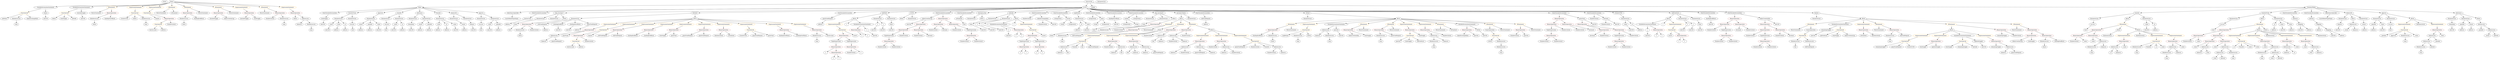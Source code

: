 strict digraph {
	graph [bb="0,0,26842,756"];
	node [label="\N"];
	Enter	[height=0.5,
		pos="1758.6,738",
		width=0.83628];
	Identifier_balances_8	[color=black,
		height=0.5,
		label=balances,
		pos="3227.6,450",
		width=1.1828];
	TupleExpression_Unnamed	[color=black,
		height=0.5,
		label=TupleExpression,
		pos="17373,306",
		width=2.0422];
	BinaryOperation_Unnamed_16	[color=brown,
		height=0.5,
		label=BinaryOperation,
		pos="17373,234",
		width=1.9867];
	TupleExpression_Unnamed -> BinaryOperation_Unnamed_16	[pos="e,17373,252.1 17373,287.7 17373,280.41 17373,271.73 17373,263.54"];
	ExpressionStatement_Unnamed_20	[color=orange,
		height=0.5,
		label=ExpressionStatement,
		pos="6627.6,450",
		width=2.458];
	BinaryOperation_Unnamed_57	[color=brown,
		height=0.5,
		label=BinaryOperation,
		pos="6383.6,378",
		width=1.9867];
	ExpressionStatement_Unnamed_20 -> BinaryOperation_Unnamed_57	[pos="e,6429.5,392.17 6577.9,434.75 6538,423.3 6481.9,407.22 6440.3,395.26"];
	Identifier_this_4	[color=black,
		height=0.5,
		label=this,
		pos="12156,90",
		width=0.75];
	Identifier_fundingStartBlock	[color=black,
		height=0.5,
		label=fundingStartBlock,
		pos="8466.6,306",
		width=2.1669];
	NumberLiteral_Unnamed	[color=black,
		height=0.5,
		label=NumberLiteral,
		pos="22204,234",
		width=1.765];
	VariableDeclaration_balances	[color=black,
		height=0.5,
		label=balances,
		pos="24644,522",
		width=1.1828];
	Mapping_Unnamed	[color=black,
		height=0.5,
		label=Mapping,
		pos="24694,450",
		width=1.2105];
	VariableDeclaration_balances -> Mapping_Unnamed	[pos="e,24682,467.47 24655,504.41 24661,496.13 24669,485.92 24675,476.66"];
	BinaryOperation_Unnamed_64	[color=brown,
		height=0.5,
		label=BinaryOperation,
		pos="3180.6,594",
		width=1.9867];
	Identifier_tokens_1	[color=black,
		height=0.5,
		label=tokens,
		pos="3180.6,522",
		width=0.97489];
	BinaryOperation_Unnamed_64 -> Identifier_tokens_1	[pos="e,3180.6,540.1 3180.6,575.7 3180.6,568.41 3180.6,559.73 3180.6,551.54"];
	IndexAccess_Unnamed_16	[color=black,
		height=0.5,
		label=IndexAccess,
		pos="3292.6,522",
		width=1.6402];
	BinaryOperation_Unnamed_64 -> IndexAccess_Unnamed_16	[pos="e,3267.5,538.67 3206.6,576.76 3221.9,567.18 3241.5,554.92 3258.1,544.53"];
	Identifier_balances_3	[color=black,
		height=0.5,
		label=balances,
		pos="23545,90",
		width=1.1828];
	NumberLiteral_Unnamed_39	[color=black,
		height=0.5,
		label=NumberLiteral,
		pos="12366,306",
		width=1.765];
	VariableDeclarationStatement_Unnamed	[color=black,
		height=0.5,
		label=VariableDeclarationStatement,
		pos="10761,450",
		width=3.3174];
	VariableDeclaration_z	[color=black,
		height=0.5,
		label=z,
		pos="10880,378",
		width=0.75];
	VariableDeclarationStatement_Unnamed -> VariableDeclaration_z	[pos="e,10860,390.54 10789,432.05 10808,421.2 10832,407.15 10850,396.24"];
	BinaryOperation_Unnamed_38	[color=brown,
		height=0.5,
		label=BinaryOperation,
		pos="10997,378",
		width=1.9867];
	VariableDeclarationStatement_Unnamed -> BinaryOperation_Unnamed_38	[pos="e,10952,392.37 10813,433.46 10851,422.2 10902,406.99 10941,395.5"];
	FunctionDefinition_transfer_1	[color=black,
		height=0.5,
		label=transfer,
		pos="22880,594",
		width=1.0719];
	ParameterList_Unnamed_13	[color=black,
		height=0.5,
		label=ParameterList,
		pos="22594,522",
		width=1.7095];
	FunctionDefinition_transfer_1 -> ParameterList_Unnamed_13	[pos="e,22640,534.32 22846,584.76 22798,573.02 22709,551.29 22651,536.99"];
	Block_Unnamed	[color=black,
		height=0.5,
		label=Block,
		pos="22791,522",
		width=0.90558];
	FunctionDefinition_transfer_1 -> Block_Unnamed	[pos="e,22809,537.35 22861,578.15 22848,568.28 22831,555.15 22818,544.19"];
	ParameterList_Unnamed_12	[color=black,
		height=0.5,
		label=ParameterList,
		pos="22969,522",
		width=1.7095];
	FunctionDefinition_transfer_1 -> ParameterList_Unnamed_12	[pos="e,22948,539.29 22898,578.15 22910,568.89 22926,556.78 22939,546.26"];
	ParameterList_Unnamed_11	[color=black,
		height=0.5,
		label=ParameterList,
		pos="4046.6,522",
		width=1.7095];
	VariableDeclaration__owner	[color=black,
		height=0.5,
		label=_owner,
		pos="3919.6,450",
		width=1.0719];
	ParameterList_Unnamed_11 -> VariableDeclaration__owner	[pos="e,3944,464.44 4018.7,505.64 3999.6,495.1 3974.1,481.06 3953.8,469.85"];
	VariableDeclaration__spender	[color=black,
		height=0.5,
		label=_spender,
		pos="4021.6,450",
		width=1.2521];
	ParameterList_Unnamed_11 -> VariableDeclaration__spender	[pos="e,4027.7,468.1 4040.4,503.7 4037.7,496.15 4034.5,487.12 4031.5,478.68"];
	VariableDeclaration__value_1	[color=black,
		height=0.5,
		label=_value,
		pos="4119.6,450",
		width=0.96103];
	ParameterList_Unnamed_11 -> VariableDeclaration__value_1	[pos="e,4103.9,466.04 4063.9,504.41 4073.4,495.31 4085.3,483.9 4095.6,473.96"];
	Identifier_safeMult	[color=black,
		height=0.5,
		label=safeMult,
		pos="42.581,522",
		width=1.1828];
	FunctionCall_Unnamed_16	[color=orange,
		height=0.5,
		label=FunctionCall,
		pos="21032,234",
		width=1.6125];
	Identifier_totalSupply_5	[color=black,
		height=0.5,
		label=totalSupply,
		pos="20888,162",
		width=1.4739];
	FunctionCall_Unnamed_16 -> Identifier_totalSupply_5	[pos="e,20917,177.18 21001,218.33 20980,207.83 20951,193.59 20927,182.19"];
	Identifier_remainingSupply_1	[color=black,
		height=0.5,
		label=remainingSupply,
		pos="21032,162",
		width=2.0145];
	FunctionCall_Unnamed_16 -> Identifier_remainingSupply_1	[pos="e,21032,180.1 21032,215.7 21032,208.41 21032,199.73 21032,191.54"];
	Identifier_safeAdd_1	[color=black,
		height=0.5,
		label=safeAdd,
		pos="21165,162",
		width=1.1689];
	FunctionCall_Unnamed_16 -> Identifier_safeAdd_1	[pos="e,21139,176.57 21060,217.98 21080,207.42 21107,193.2 21129,181.87"];
	ParameterList_Unnamed	[color=black,
		height=0.5,
		label=ParameterList,
		pos="4951.6,522",
		width=1.7095];
	Parameter__owner	[color=black,
		height=0.5,
		label=_owner,
		pos="5038.6,450",
		width=1.0719];
	ParameterList_Unnamed -> Parameter__owner	[pos="e,5019.7,466.19 4971.8,504.76 4983.4,495.4 4998.2,483.5 5010.9,473.28"];
	Identifier_isFinalized_2	[color=black,
		height=0.5,
		label=isFinalized,
		pos="19994,306",
		width=1.3769];
	Parameter_x	[color=black,
		height=0.5,
		label=x,
		pos="10525,450",
		width=0.75];
	ElementaryTypeName_uint256_24	[color=black,
		height=0.5,
		label=uint256,
		pos="10704,378",
		width=1.0442];
	Parameter_x -> ElementaryTypeName_uint256_24	[pos="e,10674,389.81 10546,438.63 10551,436.36 10556,434.04 10561,432 10563,430.94 10622,409.05 10664,393.74"];
	Parameter_success_3	[color=black,
		height=0.5,
		label=success,
		pos="22425,450",
		width=1.1135];
	ParameterList_Unnamed_13 -> Parameter_success_3	[pos="e,22453,462.87 22559,506.67 22531,495.21 22493,479.15 22464,467.22"];
	IfStatement_Unnamed	[color=orange,
		height=0.5,
		label=IfStatement,
		pos="22758,450",
		width=1.4739];
	BinaryOperation_Unnamed	[color=brown,
		height=0.5,
		label=BinaryOperation,
		pos="22458,378",
		width=1.9867];
	IfStatement_Unnamed -> BinaryOperation_Unnamed	[pos="e,22509,390.94 22715,438.97 22664,427.06 22578,407.08 22520,393.49"];
	Block_Unnamed_2	[color=black,
		height=0.5,
		label=Block,
		pos="22725,378",
		width=0.90558];
	IfStatement_Unnamed -> Block_Unnamed_2	[pos="e,22732,395.79 22750,432.05 22746,424.23 22741,414.75 22737,405.98"];
	Block_Unnamed_1	[color=black,
		height=0.5,
		label=Block,
		pos="22881,378",
		width=0.90558];
	IfStatement_Unnamed -> Block_Unnamed_1	[pos="e,22858,391.65 22784,433.98 22803,423.24 22828,408.72 22848,397.3"];
	Identifier_balances_10	[color=black,
		height=0.5,
		label=balances,
		pos="14185,306",
		width=1.1828];
	ParameterList_Unnamed_36	[color=black,
		height=0.5,
		label=ParameterList,
		pos="5878.6,522",
		width=1.7095];
	Parameter_None_3	[color=black,
		height=0.5,
		label=None,
		pos="5615.6,450",
		width=0.85014];
	ParameterList_Unnamed_36 -> Parameter_None_3	[pos="e,5638.8,461.95 5832.3,509.7 5824.4,507.78 5816.2,505.83 5808.6,504 5740.2,487.71 5721.3,490.13 5654.6,468 5652.8,467.41 5651,466.77 \
5649.2,466.09"];
	NumberLiteral_Unnamed_25	[color=black,
		height=0.5,
		label=NumberLiteral,
		pos="19100,306",
		width=1.765];
	IfStatement_Unnamed_17	[color=orange,
		height=0.5,
		label=IfStatement,
		pos="12569,450",
		width=1.4739];
	BinaryOperation_Unnamed_82	[color=brown,
		height=0.5,
		label=BinaryOperation,
		pos="12217,378",
		width=1.9867];
	IfStatement_Unnamed_17 -> BinaryOperation_Unnamed_82	[pos="e,12270,390.43 12529,437.54 12522,435.56 12514,433.63 12507,432 12415,411.51 12390,413.68 12298,396 12292,394.95 12286,393.82 12281,\
392.67"];
	ThrowStatement_Unnamed_14	[color=black,
		height=0.5,
		label=ThrowStatement,
		pos="12379,378",
		width=2.0006];
	IfStatement_Unnamed_17 -> ThrowStatement_Unnamed_14	[pos="e,12418,393.45 12534,436.16 12504,425.26 12461,409.49 12428,397.28"];
	Block_Unnamed_17	[color=black,
		height=0.5,
		label=Block,
		pos="20919,378",
		width=0.90558];
	ExpressionStatement_Unnamed_28	[color=orange,
		height=0.5,
		label=ExpressionStatement,
		pos="20611,306",
		width=2.458];
	Block_Unnamed_17 -> ExpressionStatement_Unnamed_28	[pos="e,20668,320.06 20889,370.22 20841,359.29 20745,337.49 20679,322.57"];
	ExpressionStatement_Unnamed_26	[color=orange,
		height=0.5,
		label=ExpressionStatement,
		pos="20806,306",
		width=2.458];
	Block_Unnamed_17 -> ExpressionStatement_Unnamed_26	[pos="e,20832,323.57 20897,363.83 20882,354.21 20860,340.92 20842,329.61"];
	VariableDeclarationStatement_Unnamed_6	[color=black,
		height=0.5,
		label=VariableDeclarationStatement,
		pos="21032,306",
		width=3.3174];
	Block_Unnamed_17 -> VariableDeclarationStatement_Unnamed_6	[pos="e,21004,323.82 20940,363.83 20955,354.28 20977,341.1 20995,329.85"];
	ExpressionStatement_Unnamed_27	[color=orange,
		height=0.5,
		label=ExpressionStatement,
		pos="21258,306",
		width=2.458];
	Block_Unnamed_17 -> ExpressionStatement_Unnamed_27	[pos="e,21197,319.48 20949,370.73 21002,359.78 21113,336.91 21186,321.75"];
	NumberLiteral_Unnamed_11	[color=black,
		height=0.5,
		label=NumberLiteral,
		pos="16956,378",
		width=1.765];
	Identifier__gunsFundDeposit	[color=black,
		height=0.5,
		label=_gunsFundDeposit,
		pos="7430.6,306",
		width=2.264];
	Identifier__value_10	[color=black,
		height=0.5,
		label=_value,
		pos="24293,162",
		width=0.96103];
	MemberAccess_Unnamed_21	[color=black,
		height=0.5,
		label=MemberAccess,
		pos="14315,306",
		width=1.9174];
	Identifier_msg_14	[color=black,
		height=0.5,
		label=msg,
		pos="14315,234",
		width=0.75];
	MemberAccess_Unnamed_21 -> Identifier_msg_14	[pos="e,14315,252.1 14315,287.7 14315,280.41 14315,271.73 14315,263.54"];
	FunctionDefinition_transferFrom_1	[color=black,
		height=0.5,
		label=transferFrom,
		pos="24364,594",
		width=1.6402];
	ParameterList_Unnamed_15	[color=black,
		height=0.5,
		label=ParameterList,
		pos="23996,522",
		width=1.7095];
	FunctionDefinition_transferFrom_1 -> ParameterList_Unnamed_15	[pos="e,24046,532.65 24314,583.63 24248,571.01 24130,548.53 24058,534.78"];
	Block_Unnamed_3	[color=black,
		height=0.5,
		label=Block,
		pos="24334,522",
		width=0.90558];
	FunctionDefinition_transferFrom_1 -> Block_Unnamed_3	[pos="e,24341,539.62 24356,575.7 24353,567.95 24349,558.64 24345,550.02"];
	ParameterList_Unnamed_14	[color=black,
		height=0.5,
		label=ParameterList,
		pos="24487,522",
		width=1.7095];
	FunctionDefinition_transferFrom_1 -> ParameterList_Unnamed_14	[pos="e,24459,538.57 24391,577.64 24408,567.81 24430,554.94 24449,544.15"];
	Identifier_CreateGUNS	[color=black,
		height=0.5,
		label=CreateGUNS,
		pos="8025.6,306",
		width=1.6679];
	MemberAccess_Unnamed_11	[color=black,
		height=0.5,
		label=MemberAccess,
		pos="172.58,522",
		width=1.9174];
	Identifier_msg_9	[color=black,
		height=0.5,
		label=msg,
		pos="172.58,450",
		width=0.75];
	MemberAccess_Unnamed_11 -> Identifier_msg_9	[pos="e,172.58,468.1 172.58,503.7 172.58,496.41 172.58,487.73 172.58,479.54"];
	Parameter_success	[color=black,
		height=0.5,
		label=success,
		pos="4212.6,450",
		width=1.1135];
	ElementaryTypeName_bool	[color=black,
		height=0.5,
		label=bool,
		pos="4207.6,378",
		width=0.76697];
	Parameter_success -> ElementaryTypeName_bool	[pos="e,4208.8,396.1 4211.3,431.7 4210.8,424.41 4210.2,415.73 4209.6,407.54"];
	MemberAccess_Unnamed_15	[color=black,
		height=0.5,
		label=MemberAccess,
		pos="21884,234",
		width=1.9174];
	Identifier_block_2	[color=black,
		height=0.5,
		label=block,
		pos="21884,162",
		width=0.87786];
	MemberAccess_Unnamed_15 -> Identifier_block_2	[pos="e,21884,180.1 21884,215.7 21884,208.41 21884,199.73 21884,191.54"];
	ParameterList_Unnamed_3	[color=black,
		height=0.5,
		label=ParameterList,
		pos="4212.6,522",
		width=1.7095];
	ParameterList_Unnamed_3 -> Parameter_success	[pos="e,4212.6,468.1 4212.6,503.7 4212.6,496.41 4212.6,487.73 4212.6,479.54"];
	VariableDeclaration_totalSupply	[color=black,
		height=0.5,
		label=totalSupply,
		pos="3507.6,522",
		width=1.4739];
	ElementaryTypeName_uint256	[color=black,
		height=0.5,
		label=uint256,
		pos="3482.6,450",
		width=1.0442];
	VariableDeclaration_totalSupply -> ElementaryTypeName_uint256	[pos="e,3488.7,468.1 3501.4,503.7 3498.7,496.15 3495.5,487.12 3492.5,478.68"];
	Identifier__value_1	[color=black,
		height=0.5,
		label=_value,
		pos="22320,234",
		width=0.96103];
	ElementaryTypeName_string	[color=black,
		height=0.5,
		label=string,
		pos="11800,450",
		width=0.864];
	Identifier_msg_10	[color=black,
		height=0.5,
		label=msg,
		pos="3357.6,378",
		width=0.75];
	ExpressionStatement_Unnamed_1	[color=orange,
		height=0.5,
		label=ExpressionStatement,
		pos="22746,306",
		width=2.458];
	BinaryOperation_Unnamed_4	[color=brown,
		height=0.5,
		label=BinaryOperation,
		pos="22746,234",
		width=1.9867];
	ExpressionStatement_Unnamed_1 -> BinaryOperation_Unnamed_4	[pos="e,22746,252.1 22746,287.7 22746,280.41 22746,271.73 22746,263.54"];
	ElementaryTypeName_uint256_6	[color=black,
		height=0.5,
		label=uint256,
		pos="4961.6,378",
		width=1.0442];
	Identifier__value_5	[color=black,
		height=0.5,
		label=_value,
		pos="23499,162",
		width=0.96103];
	Identifier_msg_18	[color=black,
		height=0.5,
		label=msg,
		pos="11472,234",
		width=0.75];
	BinaryOperation_Unnamed_74	[color=brown,
		height=0.5,
		label=BinaryOperation,
		pos="13689,378",
		width=1.9867];
	Identifier_fundingEndBlock_3	[color=black,
		height=0.5,
		label=fundingEndBlock,
		pos="13526,306",
		width=2.0976];
	BinaryOperation_Unnamed_74 -> Identifier_fundingEndBlock_3	[pos="e,13561,322.23 13654,361.98 13630,351.67 13597,337.88 13571,326.69"];
	MemberAccess_Unnamed_19	[color=black,
		height=0.5,
		label=MemberAccess,
		pos="13689,306",
		width=1.9174];
	BinaryOperation_Unnamed_74 -> MemberAccess_Unnamed_19	[pos="e,13689,324.1 13689,359.7 13689,352.41 13689,343.73 13689,335.54"];
	Parameter__spender_2	[color=black,
		height=0.5,
		label=_spender,
		pos="25480,450",
		width=1.2521];
	ElementaryTypeName_address_15	[color=black,
		height=0.5,
		label=address,
		pos="25482,378",
		width=1.0996];
	Parameter__spender_2 -> ElementaryTypeName_address_15	[pos="e,25481,396.1 25480,431.7 25480,424.41 25481,415.73 25481,407.54"];
	ExpressionStatement_Unnamed_11	[color=orange,
		height=0.5,
		label=ExpressionStatement,
		pos="9026.6,450",
		width=2.458];
	FunctionCall_Unnamed_5	[color=orange,
		height=0.5,
		label=FunctionCall,
		pos="9101.6,378",
		width=1.6125];
	ExpressionStatement_Unnamed_11 -> FunctionCall_Unnamed_5	[pos="e,9083.9,395.55 9044.7,432.05 9054,423.39 9065.5,412.7 9075.7,403.19"];
	IndexAccess_Unnamed_19	[color=black,
		height=0.5,
		label=IndexAccess,
		pos="15437,306",
		width=1.6402];
	MemberAccess_Unnamed_22	[color=black,
		height=0.5,
		label=MemberAccess,
		pos="15437,234",
		width=1.9174];
	IndexAccess_Unnamed_19 -> MemberAccess_Unnamed_22	[pos="e,15437,252.1 15437,287.7 15437,280.41 15437,271.73 15437,263.54"];
	Identifier_balances_11	[color=black,
		height=0.5,
		label=balances,
		pos="15567,234",
		width=1.1828];
	IndexAccess_Unnamed_19 -> Identifier_balances_11	[pos="e,15541,248.74 15465,289.81 15484,279.35 15510,265.38 15531,254.16"];
	NumberLiteral_Unnamed_15	[color=black,
		height=0.5,
		label=NumberLiteral,
		pos="9538.6,162",
		width=1.765];
	Identifier_gunsFundDeposit_9	[color=black,
		height=0.5,
		label=gunsFundDeposit,
		pos="12924,90",
		width=2.1254];
	Block_Unnamed_10	[color=black,
		height=0.5,
		label=Block,
		pos="17892,522",
		width=0.90558];
	VariableDeclarationStatement_Unnamed_1	[color=black,
		height=0.5,
		label=VariableDeclarationStatement,
		pos="17680,450",
		width=3.3174];
	Block_Unnamed_10 -> VariableDeclarationStatement_Unnamed_1	[pos="e,17728,466.92 17864,511.99 17833,501.55 17780,484.04 17739,470.46"];
	Identifier_z_3	[color=black,
		height=0.5,
		label=z,
		pos="17844,450",
		width=0.75];
	Block_Unnamed_10 -> Identifier_z_3	[pos="e,17854,466.67 17880,504.76 17875,496.25 17867,485.64 17861,476.09"];
	ExpressionStatement_Unnamed_10	[color=orange,
		height=0.5,
		label=ExpressionStatement,
		pos="17977,450",
		width=2.458];
	Block_Unnamed_10 -> ExpressionStatement_Unnamed_10	[pos="e,17956,467.95 17909,506.5 17920,497.47 17935,485.64 17947,475.23"];
	ElementaryTypeName_address_13	[color=black,
		height=0.5,
		label=address,
		pos="24409,378",
		width=1.0996];
	TupleExpression_Unnamed_6	[color=black,
		height=0.5,
		label=TupleExpression,
		pos="11062,234",
		width=2.0422];
	BinaryOperation_Unnamed_40	[color=brown,
		height=0.5,
		label=BinaryOperation,
		pos="11062,162",
		width=1.9867];
	TupleExpression_Unnamed_6 -> BinaryOperation_Unnamed_40	[pos="e,11062,180.1 11062,215.7 11062,208.41 11062,199.73 11062,191.54"];
	BinaryOperation_Unnamed_30	[color=brown,
		height=0.5,
		label=BinaryOperation,
		pos="18945,450",
		width=1.9867];
	BinaryOperation_Unnamed_31	[color=brown,
		height=0.5,
		label=BinaryOperation,
		pos="18945,378",
		width=1.9867];
	BinaryOperation_Unnamed_30 -> BinaryOperation_Unnamed_31	[pos="e,18945,396.1 18945,431.7 18945,424.41 18945,415.73 18945,407.54"];
	BinaryOperation_Unnamed_33	[color=brown,
		height=0.5,
		label=BinaryOperation,
		pos="19106,378",
		width=1.9867];
	BinaryOperation_Unnamed_30 -> BinaryOperation_Unnamed_33	[pos="e,19071,394.11 18979,433.98 19003,423.64 19035,409.79 19061,398.58"];
	ElementaryTypeName_address	[color=black,
		height=0.5,
		label=address,
		pos="5056.6,378",
		width=1.0996];
	BinaryOperation_Unnamed_68	[color=brown,
		height=0.5,
		label=BinaryOperation,
		pos="21744,306",
		width=1.9867];
	Identifier_tokenCreationCap_1	[color=black,
		height=0.5,
		label=tokenCreationCap,
		pos="21595,234",
		width=2.1669];
	BinaryOperation_Unnamed_68 -> Identifier_tokenCreationCap_1	[pos="e,21628,250.69 21711,289.64 21690,279.62 21661,266.43 21638,255.52"];
	Identifier_totalSupply_3	[color=black,
		height=0.5,
		label=totalSupply,
		pos="21744,234",
		width=1.4739];
	BinaryOperation_Unnamed_68 -> Identifier_totalSupply_3	[pos="e,21744,252.1 21744,287.7 21744,280.41 21744,271.73 21744,263.54"];
	MemberAccess_Unnamed_17	[color=black,
		height=0.5,
		label=MemberAccess,
		pos="19266,234",
		width=1.9174];
	Identifier_this	[color=black,
		height=0.5,
		label=this,
		pos="19266,162",
		width=0.75];
	MemberAccess_Unnamed_17 -> Identifier_this	[pos="e,19266,180.1 19266,215.7 19266,208.41 19266,199.73 19266,191.54"];
	Parameter__ethFundDeposit	[color=black,
		height=0.5,
		label=_ethFundDeposit,
		pos="5900.6,450",
		width=2.0838];
	ElementaryTypeName_address_26	[color=black,
		height=0.5,
		label=address,
		pos="5935.6,378",
		width=1.0996];
	Parameter__ethFundDeposit -> ElementaryTypeName_address_26	[pos="e,5927.3,395.62 5909.2,431.7 5913.1,423.87 5917.9,414.44 5922.2,405.73"];
	Identifier__to	[color=black,
		height=0.5,
		label=_to,
		pos="22595,90",
		width=0.75];
	ElementaryTypeName_bool_5	[color=black,
		height=0.5,
		label=bool,
		pos="25671,378",
		width=0.76697];
	ElementaryTypeName_address_27	[color=black,
		height=0.5,
		label=address,
		pos="6254.6,378",
		width=1.0996];
	ParameterList_Unnamed_4	[color=black,
		height=0.5,
		label=ParameterList,
		pos="3670.6,522",
		width=1.7095];
	Parameter__value_1	[color=black,
		height=0.5,
		label=_value,
		pos="3572.6,450",
		width=0.96103];
	ParameterList_Unnamed_4 -> Parameter__value_1	[pos="e,3592.4,465.16 3648.3,505.12 3634.5,495.26 3616.6,482.47 3601.7,471.81"];
	Parameter__from	[color=black,
		height=0.5,
		label=_from,
		pos="3658.6,450",
		width=0.93331];
	ParameterList_Unnamed_4 -> Parameter__from	[pos="e,3661.5,468.1 3667.6,503.7 3666.4,496.32 3664.8,487.52 3663.4,479.25"];
	Parameter__to_1	[color=black,
		height=0.5,
		label=_to,
		pos="3737.6,450",
		width=0.75];
	ParameterList_Unnamed_4 -> Parameter__to_1	[pos="e,3723.6,465.57 3686.5,504.41 3695.2,495.28 3706.2,483.81 3715.7,473.85"];
	Identifier_z_2	[color=black,
		height=0.5,
		label=z,
		pos="10925,450",
		width=0.75];
	BinaryOperation_Unnamed_45	[color=brown,
		height=0.5,
		label=BinaryOperation,
		pos="9109.6,306",
		width=1.9867];
	TupleExpression_Unnamed_9	[color=black,
		height=0.5,
		label=TupleExpression,
		pos="9026.6,234",
		width=2.0422];
	BinaryOperation_Unnamed_45 -> TupleExpression_Unnamed_9	[pos="e,9046.4,251.71 9089.9,288.41 9079.5,279.67 9066.6,268.79 9055.2,259.13"];
	TupleExpression_Unnamed_8	[color=black,
		height=0.5,
		label=TupleExpression,
		pos="9191.6,234",
		width=2.0422];
	BinaryOperation_Unnamed_45 -> TupleExpression_Unnamed_8	[pos="e,9172,251.71 9129,288.41 9139.3,279.67 9152,268.79 9163.3,259.13"];
	ExpressionStatement_Unnamed_37	[color=orange,
		height=0.5,
		label=ExpressionStatement,
		pos="12954,306",
		width=2.458];
	BinaryOperation_Unnamed_87	[color=brown,
		height=0.5,
		label=BinaryOperation,
		pos="12924,234",
		width=1.9867];
	ExpressionStatement_Unnamed_37 -> BinaryOperation_Unnamed_87	[pos="e,12931,252.1 12946,287.7 12943,280.15 12939,271.12 12935,262.68"];
	Identifier_totalSupply	[color=black,
		height=0.5,
		label=totalSupply,
		pos="7164.6,306",
		width=1.4739];
	Parameter__to_3	[color=black,
		height=0.5,
		label=_to,
		pos="24413,450",
		width=0.75];
	Parameter__to_3 -> ElementaryTypeName_address_13	[pos="e,24410,396.1 24412,431.7 24411,424.41 24411,415.73 24410,407.54"];
	StateVariableDeclaration_Unnamed_1	[color=black,
		height=0.5,
		label=StateVariableDeclaration,
		pos="24597,594",
		width=2.8184];
	StateVariableDeclaration_Unnamed_1 -> VariableDeclaration_balances	[pos="e,24632,539.62 24608,575.7 24614,567.7 24620,558.02 24626,549.15"];
	FunctionCall_Unnamed_4	[color=orange,
		height=0.5,
		label=FunctionCall,
		pos="17958,378",
		width=1.6125];
	Identifier_assert_1	[color=black,
		height=0.5,
		label=assert,
		pos="17945,306",
		width=0.89172];
	FunctionCall_Unnamed_4 -> Identifier_assert_1	[pos="e,17948,324.1 17954,359.7 17953,352.32 17951,343.52 17950,335.25"];
	BinaryOperation_Unnamed_42	[color=brown,
		height=0.5,
		label=BinaryOperation,
		pos="18067,306",
		width=1.9867];
	FunctionCall_Unnamed_4 -> BinaryOperation_Unnamed_42	[pos="e,18041,323.14 17982,361.29 17997,351.88 18016,339.76 18032,329.36"];
	ParameterList_Unnamed_18	[color=black,
		height=0.5,
		label=ParameterList,
		pos="25530,522",
		width=1.7095];
	ParameterList_Unnamed_18 -> Parameter__spender_2	[pos="e,25492,467.79 25517,504.05 25512,495.97 25505,486.12 25498,477.11"];
	Parameter__value_5	[color=black,
		height=0.5,
		label=_value,
		pos="25578,450",
		width=0.96103];
	ParameterList_Unnamed_18 -> Parameter__value_5	[pos="e,25566,467.31 25541,504.05 25547,495.85 25554,485.83 25560,476.71"];
	NumberLiteral_Unnamed_13	[color=black,
		height=0.5,
		label=NumberLiteral,
		pos="11068,522",
		width=1.765];
	Identifier__to_3	[color=black,
		height=0.5,
		label=_to,
		pos="23939,162",
		width=0.75];
	BinaryOperation_Unnamed_11	[color=brown,
		height=0.5,
		label=BinaryOperation,
		pos="24740,234",
		width=1.9867];
	Identifier__value_9	[color=black,
		height=0.5,
		label=_value,
		pos="24740,162",
		width=0.96103];
	BinaryOperation_Unnamed_11 -> Identifier__value_9	[pos="e,24740,180.1 24740,215.7 24740,208.41 24740,199.73 24740,191.54"];
	IndexAccess_Unnamed_7	[color=black,
		height=0.5,
		label=IndexAccess,
		pos="24852,162",
		width=1.6402];
	BinaryOperation_Unnamed_11 -> IndexAccess_Unnamed_7	[pos="e,24827,178.67 24766,216.76 24781,207.18 24801,194.92 24817,184.53"];
	IndexAccess_Unnamed_18	[color=black,
		height=0.5,
		label=IndexAccess,
		pos="14264,378",
		width=1.6402];
	IndexAccess_Unnamed_18 -> Identifier_balances_10	[pos="e,14202,322.67 14245,360.76 14235,351.71 14222,340.29 14211,330.3"];
	IndexAccess_Unnamed_18 -> MemberAccess_Unnamed_21	[pos="e,14302,323.79 14276,360.05 14282,351.89 14289,341.91 14296,332.82"];
	BinaryOperation_Unnamed_39	[color=brown,
		height=0.5,
		label=BinaryOperation,
		pos="11145,306",
		width=1.9867];
	BinaryOperation_Unnamed_39 -> TupleExpression_Unnamed_6	[pos="e,11081,251.71 11125,288.41 11115,279.67 11102,268.79 11090,259.13"];
	TupleExpression_Unnamed_7	[color=black,
		height=0.5,
		label=TupleExpression,
		pos="11227,234",
		width=2.0422];
	BinaryOperation_Unnamed_39 -> TupleExpression_Unnamed_7	[pos="e,11207,251.71 11164,288.41 11174,279.67 11187,268.79 11198,259.13"];
	BinaryOperation_Unnamed_9	[color=brown,
		height=0.5,
		label=BinaryOperation,
		pos="23550,306",
		width=1.9867];
	NumberLiteral_Unnamed_1	[color=black,
		height=0.5,
		label=NumberLiteral,
		pos="23434,234",
		width=1.765];
	BinaryOperation_Unnamed_9 -> NumberLiteral_Unnamed_1	[pos="e,23460,250.74 23523,288.94 23507,279.36 23487,267.06 23469,256.63"];
	Identifier__value_7	[color=black,
		height=0.5,
		label=_value,
		pos="23550,234",
		width=0.96103];
	BinaryOperation_Unnamed_9 -> Identifier__value_7	[pos="e,23550,252.1 23550,287.7 23550,280.41 23550,271.73 23550,263.54"];
	BinaryOperation_Unnamed_36	[color=brown,
		height=0.5,
		label=BinaryOperation,
		pos="18532,306",
		width=1.9867];
	NumberLiteral_Unnamed_28	[color=black,
		height=0.5,
		label=NumberLiteral,
		pos="18460,234",
		width=1.765];
	BinaryOperation_Unnamed_36 -> NumberLiteral_Unnamed_28	[pos="e,18477,251.79 18514,288.05 18505,279.54 18495,269.07 18485,259.68"];
	NumberLiteral_Unnamed_27	[color=black,
		height=0.5,
		label=NumberLiteral,
		pos="18605,234",
		width=1.765];
	BinaryOperation_Unnamed_36 -> NumberLiteral_Unnamed_27	[pos="e,18587,251.71 18549,288.41 18558,279.76 18569,269 18579,259.42"];
	MemberAccess_Unnamed_27	[color=black,
		height=0.5,
		label=MemberAccess,
		pos="11472,306",
		width=1.9174];
	MemberAccess_Unnamed_27 -> Identifier_msg_18	[pos="e,11472,252.1 11472,287.7 11472,280.41 11472,271.73 11472,263.54"];
	StateVariableDeclaration_Unnamed	[color=black,
		height=0.5,
		label=StateVariableDeclaration,
		pos="3575.6,594",
		width=2.8184];
	StateVariableDeclaration_Unnamed -> VariableDeclaration_totalSupply	[pos="e,3523.4,539.31 3559.1,576.05 3550.8,567.5 3540.6,556.97 3531.4,547.56"];
	BinaryOperation_Unnamed_14	[color=brown,
		height=0.5,
		label=BinaryOperation,
		pos="16981,450",
		width=1.9867];
	BinaryOperation_Unnamed_17	[color=brown,
		height=0.5,
		label=BinaryOperation,
		pos="17214,378",
		width=1.9867];
	BinaryOperation_Unnamed_14 -> BinaryOperation_Unnamed_17	[pos="e,17169,392.37 17025,435.59 17063,424.2 17118,407.83 17158,395.61"];
	BinaryOperation_Unnamed_15	[color=brown,
		height=0.5,
		label=BinaryOperation,
		pos="17375,378",
		width=1.9867];
	BinaryOperation_Unnamed_14 -> BinaryOperation_Unnamed_15	[pos="e,17322,390.58 17033,437.42 17042,435.52 17052,433.64 17061,432 17164,413.06 17191,414.94 17295,396 17300,395.03 17305,393.97 17311,\
392.87"];
	BinaryOperation_Unnamed_6	[color=brown,
		height=0.5,
		label=BinaryOperation,
		pos="23828,306",
		width=1.9867];
	BinaryOperation_Unnamed_7	[color=brown,
		height=0.5,
		label=BinaryOperation,
		pos="23674,234",
		width=1.9867];
	BinaryOperation_Unnamed_6 -> BinaryOperation_Unnamed_7	[pos="e,23707,250.28 23794,289.81 23772,279.62 23742,266.08 23718,255.01"];
	BinaryOperation_Unnamed_8	[color=brown,
		height=0.5,
		label=BinaryOperation,
		pos="23835,234",
		width=1.9867];
	BinaryOperation_Unnamed_6 -> BinaryOperation_Unnamed_8	[pos="e,23833,252.1 23829,287.7 23830,280.41 23831,271.73 23832,263.54"];
	IfStatement_Unnamed_12	[color=orange,
		height=0.5,
		label=IfStatement,
		pos="13896,450",
		width=1.4739];
	IfStatement_Unnamed_12 -> BinaryOperation_Unnamed_74	[pos="e,13730,393.03 13859,436.65 13826,425.54 13778,409.09 13741,396.61"];
	ThrowStatement_Unnamed_9	[color=black,
		height=0.5,
		label=ThrowStatement,
		pos="13896,378",
		width=2.0006];
	IfStatement_Unnamed_12 -> ThrowStatement_Unnamed_9	[pos="e,13896,396.1 13896,431.7 13896,424.41 13896,415.73 13896,407.54"];
	ElementaryTypeName_uint256_34	[color=black,
		height=0.5,
		label=uint256,
		pos="9635.6,378",
		width=1.0442];
	ExpressionStatement_Unnamed_12	[color=orange,
		height=0.5,
		label=ExpressionStatement,
		pos="6822.6,450",
		width=2.458];
	FunctionCall_Unnamed_6	[color=orange,
		height=0.5,
		label=FunctionCall,
		pos="6531.6,378",
		width=1.6125];
	ExpressionStatement_Unnamed_12 -> FunctionCall_Unnamed_6	[pos="e,6575.2,390.17 6765.9,435.86 6720.6,425.28 6655.4,409.94 6598.6,396 6594.6,395.01 6590.4,393.98 6586.2,392.94"];
	ElementaryTypeName_address_9	[color=black,
		height=0.5,
		label=address,
		pos="3919.6,378",
		width=1.0996];
	VariableDeclaration__owner -> ElementaryTypeName_address_9	[pos="e,3919.6,396.1 3919.6,431.7 3919.6,424.41 3919.6,415.73 3919.6,407.54"];
	ElementaryTypeName_address_1	[color=black,
		height=0.5,
		label=address,
		pos="4385.6,378",
		width=1.0996];
	FunctionCall_Unnamed_1	[color=orange,
		height=0.5,
		label=FunctionCall,
		pos="24026,234",
		width=1.6125];
	FunctionCall_Unnamed_1 -> Identifier__to_3	[pos="e,23955,176.56 24005,216.76 23993,206.85 23977,194.09 23964,183.49"];
	Identifier_Transfer_1	[color=black,
		height=0.5,
		label=Transfer,
		pos="24026,162",
		width=1.1689];
	FunctionCall_Unnamed_1 -> Identifier_Transfer_1	[pos="e,24026,180.1 24026,215.7 24026,208.41 24026,199.73 24026,191.54"];
	Identifier__value_11	[color=black,
		height=0.5,
		label=_value,
		pos="24121,162",
		width=0.96103];
	FunctionCall_Unnamed_1 -> Identifier__value_11	[pos="e,24101,177.16 24047,217.12 24061,207.26 24078,194.47 24092,183.81"];
	Identifier__from_4	[color=black,
		height=0.5,
		label=_from,
		pos="24207,162",
		width=0.93331];
	FunctionCall_Unnamed_1 -> Identifier__from_4	[pos="e,24180,173.69 24062,219.47 24090,208.88 24130,193.7 24165,180 24166,179.31 24168,178.6 24170,177.87"];
	Identifier_hostAccount	[color=black,
		height=0.5,
		label=hostAccount,
		pos="6171.6,162",
		width=1.6264];
	BooleanLiteral_Unnamed_5	[color=black,
		height=0.5,
		label=BooleanLiteral,
		pos="7765.6,306",
		width=1.7788];
	Parameter__spender_3	[color=black,
		height=0.5,
		label=_spender,
		pos="26422,450",
		width=1.2521];
	ElementaryTypeName_address_17	[color=black,
		height=0.5,
		label=address,
		pos="26422,378",
		width=1.0996];
	Parameter__spender_3 -> ElementaryTypeName_address_17	[pos="e,26422,396.1 26422,431.7 26422,424.41 26422,415.73 26422,407.54"];
	Identifier_require_1	[color=black,
		height=0.5,
		label=require,
		pos="1695.6,522",
		width=1.0026];
	BinaryOperation_Unnamed_2	[color=brown,
		height=0.5,
		label=BinaryOperation,
		pos="22260,306",
		width=1.9867];
	BinaryOperation_Unnamed_2 -> NumberLiteral_Unnamed	[pos="e,22217,251.79 22246,288.05 22239,279.8 22231,269.7 22224,260.54"];
	BinaryOperation_Unnamed_2 -> Identifier__value_1	[pos="e,22306,250.83 22274,288.05 22281,279.47 22291,268.89 22299,259.44"];
	ElementaryTypeName_string_2	[color=black,
		height=0.5,
		label=string,
		pos="11434,450",
		width=0.864];
	NumberLiteral_Unnamed_17	[color=black,
		height=0.5,
		label=NumberLiteral,
		pos="9919.6,306",
		width=1.765];
	ElementaryTypeName_bool_1	[color=black,
		height=0.5,
		label=bool,
		pos="3828.6,378",
		width=0.76697];
	BinaryOperation_Unnamed_56	[color=brown,
		height=0.5,
		label=BinaryOperation,
		pos="7283.6,378",
		width=1.9867];
	BinaryOperation_Unnamed_56 -> Identifier_totalSupply	[pos="e,7190.1,322.03 7256.3,360.94 7239.6,351.11 7218,338.43 7200,327.83"];
	Identifier_gunsFund	[color=black,
		height=0.5,
		label=gunsFund,
		pos="7283.6,306",
		width=1.3214];
	BinaryOperation_Unnamed_56 -> Identifier_gunsFund	[pos="e,7283.6,324.1 7283.6,359.7 7283.6,352.41 7283.6,343.73 7283.6,335.54"];
	ElementaryTypeName_address_12	[color=black,
		height=0.5,
		label=address,
		pos="24599,378",
		width=1.0996];
	BinaryOperation_Unnamed_76	[color=brown,
		height=0.5,
		label=BinaryOperation,
		pos="14836,378",
		width=1.9867];
	MemberAccess_Unnamed_20	[color=black,
		height=0.5,
		label=MemberAccess,
		pos="14861,306",
		width=1.9174];
	BinaryOperation_Unnamed_76 -> MemberAccess_Unnamed_20	[pos="e,14854,324.1 14842,359.7 14844,352.15 14848,343.12 14851,334.68"];
	Identifier_gunsFundDeposit_5	[color=black,
		height=0.5,
		label=gunsFundDeposit,
		pos="15025,306",
		width=2.1254];
	BinaryOperation_Unnamed_76 -> Identifier_gunsFundDeposit_5	[pos="e,14985,321.73 14875,362.5 14904,351.82 14943,337.22 14974,325.67"];
	BinaryOperation_Unnamed_54	[color=brown,
		height=0.5,
		label=BinaryOperation,
		pos="8466.6,378",
		width=1.9867];
	BinaryOperation_Unnamed_54 -> Identifier_fundingStartBlock	[pos="e,8466.6,324.1 8466.6,359.7 8466.6,352.41 8466.6,343.73 8466.6,335.54"];
	Identifier__fundingStartBlock	[color=black,
		height=0.5,
		label=_fundingStartBlock,
		pos="8645.6,306",
		width=2.3055];
	BinaryOperation_Unnamed_54 -> Identifier__fundingStartBlock	[pos="e,8606.6,322.26 8504.1,362.33 8530.9,351.86 8567.1,337.69 8596.2,326.31"];
	BinaryOperation_Unnamed_85	[color=brown,
		height=0.5,
		label=BinaryOperation,
		pos="12001,234",
		width=1.9867];
	NumberLiteral_Unnamed_40	[color=black,
		height=0.5,
		label=NumberLiteral,
		pos="11938,162",
		width=1.765];
	BinaryOperation_Unnamed_85 -> NumberLiteral_Unnamed_40	[pos="e,11953,179.79 11985,216.05 11978,207.71 11969,197.49 11960,188.25"];
	IndexAccess_Unnamed_24	[color=black,
		height=0.5,
		label=IndexAccess,
		pos="12079,162",
		width=1.6402];
	BinaryOperation_Unnamed_85 -> IndexAccess_Unnamed_24	[pos="e,12060,179.47 12019,216.41 12029,207.61 12041,196.63 12052,186.92"];
	IndexAccess_Unnamed_6	[color=black,
		height=0.5,
		label=IndexAccess,
		pos="24541,162",
		width=1.6402];
	Identifier_balances_4	[color=black,
		height=0.5,
		label=balances,
		pos="24537,90",
		width=1.1828];
	IndexAccess_Unnamed_6 -> Identifier_balances_4	[pos="e,24538,108.1 24540,143.7 24539,136.41 24539,127.73 24538,119.54"];
	Identifier__to_2	[color=black,
		height=0.5,
		label=_to,
		pos="24625,90",
		width=0.75];
	IndexAccess_Unnamed_6 -> Identifier__to_2	[pos="e,24608,104.56 24560,144.76 24572,134.95 24587,122.34 24600,111.8"];
	Identifier_this_1	[color=black,
		height=0.5,
		label=this,
		pos="12422,234",
		width=0.75];
	ParameterList_Unnamed_7	[color=black,
		height=0.5,
		label=ParameterList,
		pos="5233.6,522",
		width=1.7095];
	Parameter_success_2	[color=black,
		height=0.5,
		label=success,
		pos="5233.6,450",
		width=1.1135];
	ParameterList_Unnamed_7 -> Parameter_success_2	[pos="e,5233.6,468.1 5233.6,503.7 5233.6,496.41 5233.6,487.73 5233.6,479.54"];
	InheritanceSpecifier_Unnamed_1	[color=black,
		height=0.5,
		label=InheritanceSpecifier,
		pos="5609.6,594",
		width=2.3333];
	UserDefinedTypeName_Unnamed_1	[color=black,
		height=0.5,
		label=UserDefinedTypeName,
		pos="5565.6,522",
		width=2.7214];
	InheritanceSpecifier_Unnamed_1 -> UserDefinedTypeName_Unnamed_1	[pos="e,5576.3,540.1 5598.7,575.7 5593.8,567.9 5587.9,558.51 5582.4,549.83"];
	VariableDeclarationStatement_Unnamed_3	[color=black,
		height=0.5,
		label=VariableDeclarationStatement,
		pos="483.58,666",
		width=3.3174];
	FunctionCall_Unnamed_11	[color=orange,
		height=0.5,
		label=FunctionCall,
		pos="258.58,594",
		width=1.6125];
	VariableDeclarationStatement_Unnamed_3 -> FunctionCall_Unnamed_11	[pos="e,298.44,607.4 433.09,649.29 396.06,637.77 346,622.2 308.99,610.68"];
	VariableDeclaration_tokens	[color=black,
		height=0.5,
		label=tokens,
		pos="483.58,594",
		width=0.97489];
	VariableDeclarationStatement_Unnamed_3 -> VariableDeclaration_tokens	[pos="e,483.58,612.1 483.58,647.7 483.58,640.41 483.58,631.73 483.58,623.54"];
	ParameterList_Unnamed_19	[color=black,
		height=0.5,
		label=ParameterList,
		pos="25671,522",
		width=1.7095];
	Parameter_success_5	[color=black,
		height=0.5,
		label=success,
		pos="25671,450",
		width=1.1135];
	ParameterList_Unnamed_19 -> Parameter_success_5	[pos="e,25671,468.1 25671,503.7 25671,496.41 25671,487.73 25671,479.54"];
	NumberLiteral_Unnamed_44	[color=black,
		height=0.5,
		label=NumberLiteral,
		pos="13699,90",
		width=1.765];
	FunctionCall_Unnamed_22	[color=orange,
		height=0.5,
		label=FunctionCall,
		pos="13518,234",
		width=1.6125];
	Identifier_gunsFundDeposit_8	[color=black,
		height=0.5,
		label=gunsFundDeposit,
		pos="13360,162",
		width=2.1254];
	FunctionCall_Unnamed_22 -> Identifier_gunsFundDeposit_8	[pos="e,13394,178.41 13485,218.67 13462,208.37 13430,194.34 13405,182.95"];
	NumberLiteral_Unnamed_43	[color=black,
		height=0.5,
		label=NumberLiteral,
		pos="13518,162",
		width=1.765];
	FunctionCall_Unnamed_22 -> NumberLiteral_Unnamed_43	[pos="e,13518,180.1 13518,215.7 13518,208.41 13518,199.73 13518,191.54"];
	Identifier_Transfer_3	[color=black,
		height=0.5,
		label=Transfer,
		pos="13642,162",
		width=1.1689];
	FunctionCall_Unnamed_22 -> Identifier_Transfer_3	[pos="e,13617,176.9 13545,217.64 13563,207.29 13587,193.55 13607,182.44"];
	IndexAccess_Unnamed_26	[color=black,
		height=0.5,
		label=IndexAccess,
		pos="13761,162",
		width=1.6402];
	FunctionCall_Unnamed_22 -> IndexAccess_Unnamed_26	[pos="e,13719,175.02 13559,221.05 13600,209.2 13663,191.02 13708,178.17"];
	BinaryOperation_Unnamed_50	[color=brown,
		height=0.5,
		label=BinaryOperation,
		pos="8815.6,378",
		width=1.9867];
	MemberAccess_Unnamed_7	[color=black,
		height=0.5,
		label=MemberAccess,
		pos="8815.6,306",
		width=1.9174];
	BinaryOperation_Unnamed_50 -> MemberAccess_Unnamed_7	[pos="e,8815.6,324.1 8815.6,359.7 8815.6,352.41 8815.6,343.73 8815.6,335.54"];
	Identifier_hostAccount_1	[color=black,
		height=0.5,
		label=hostAccount,
		pos="8961.6,306",
		width=1.6264];
	BinaryOperation_Unnamed_50 -> Identifier_hostAccount_1	[pos="e,8931.1,321.61 8847.6,361.64 8869.2,351.31 8897.8,337.6 8920.9,326.5"];
	BinaryOperation_Unnamed_10	[color=brown,
		height=0.5,
		label=BinaryOperation,
		pos="24543,234",
		width=1.9867];
	BinaryOperation_Unnamed_10 -> IndexAccess_Unnamed_6	[pos="e,24541,180.1 24542,215.7 24542,208.41 24542,199.73 24541,191.54"];
	Identifier__value_8	[color=black,
		height=0.5,
		label=_value,
		pos="24653,162",
		width=0.96103];
	BinaryOperation_Unnamed_10 -> Identifier__value_8	[pos="e,24631,176.56 24568,216.76 24584,206.57 24605,193.36 24622,182.58"];
	ThrowStatement_Unnamed_6	[color=black,
		height=0.5,
		label=ThrowStatement,
		pos="21590,378",
		width=2.0006];
	ElementaryTypeName_uint256_7	[color=black,
		height=0.5,
		label=uint256,
		pos="4119.6,378",
		width=1.0442];
	BinaryOperation_Unnamed -> BinaryOperation_Unnamed_2	[pos="e,22300,321.26 22418,362.83 22387,351.91 22344,336.73 22310,324.96"];
	BinaryOperation_Unnamed_1	[color=brown,
		height=0.5,
		label=BinaryOperation,
		pos="22421,306",
		width=1.9867];
	BinaryOperation_Unnamed -> BinaryOperation_Unnamed_1	[pos="e,22430,324.1 22448,359.7 22444,351.98 22439,342.71 22435,334.11"];
	Identifier_balances_20	[color=black,
		height=0.5,
		label=balances,
		pos="12642,90",
		width=1.1828];
	FunctionCall_Unnamed_5 -> BinaryOperation_Unnamed_45	[pos="e,9107.6,324.1 9103.6,359.7 9104.4,352.41 9105.4,343.73 9106.3,335.54"];
	Identifier_assert_2	[color=black,
		height=0.5,
		label=assert,
		pos="9231.6,306",
		width=0.89172];
	FunctionCall_Unnamed_5 -> Identifier_assert_2	[pos="e,9209,319.14 9129.8,361.81 9150.2,350.82 9177.8,335.95 9199.1,324.47"];
	Identifier__from_2	[color=black,
		height=0.5,
		label=_from,
		pos="24805,90",
		width=0.93331];
	ElementaryTypeName_uint256_16	[color=black,
		height=0.5,
		label=uint256,
		pos="12013,450",
		width=1.0442];
	MemberAccess_Unnamed_8	[color=black,
		height=0.5,
		label=MemberAccess,
		pos="1016.6,522",
		width=1.9174];
	Identifier_block	[color=black,
		height=0.5,
		label=block,
		pos="1016.6,450",
		width=0.87786];
	MemberAccess_Unnamed_8 -> Identifier_block	[pos="e,1016.6,468.1 1016.6,503.7 1016.6,496.41 1016.6,487.73 1016.6,479.54"];
	Identifier_fundingEndBlock_2	[color=black,
		height=0.5,
		label=fundingEndBlock,
		pos="22047,234",
		width=2.0976];
	NumberLiteral_Unnamed_33	[color=black,
		height=0.5,
		label=NumberLiteral,
		pos="2907.6,522",
		width=1.765];
	FunctionCall_Unnamed_20	[color=orange,
		height=0.5,
		label=FunctionCall,
		pos="16097,306",
		width=1.6125];
	Identifier_ethVal_1	[color=black,
		height=0.5,
		label=ethVal,
		pos="16036,234",
		width=0.94717];
	FunctionCall_Unnamed_20 -> Identifier_ethVal_1	[pos="e,16049,250.51 16082,288.41 16074,279.62 16065,268.66 16056,258.96"];
	MemberAccess_Unnamed_24	[color=black,
		height=0.5,
		label=MemberAccess,
		pos="16157,234",
		width=1.9174];
	FunctionCall_Unnamed_20 -> MemberAccess_Unnamed_24	[pos="e,16142,251.96 16111,288.41 16118,280.08 16127,269.8 16135,260.49"];
	UnaryOperation_Unnamed_1	[color=black,
		height=0.5,
		label=UnaryOperation,
		pos="16008,378",
		width=1.9452];
	UnaryOperation_Unnamed_1 -> FunctionCall_Unnamed_20	[pos="e,16076,323.23 16029,360.41 16040,351.37 16055,340.03 16067,330.13"];
	VariableDeclaration_z_1	[color=black,
		height=0.5,
		label=z,
		pos="17682,378",
		width=0.75];
	VariableDeclarationStatement_Unnamed_1 -> VariableDeclaration_z_1	[pos="e,17681,396.1 17680,431.7 17680,424.41 17681,415.73 17681,407.54"];
	BinaryOperation_Unnamed_43	[color=brown,
		height=0.5,
		label=BinaryOperation,
		pos="17799,378",
		width=1.9867];
	VariableDeclarationStatement_Unnamed_1 -> BinaryOperation_Unnamed_43	[pos="e,17771,395.07 17708,432.05 17724,422.65 17744,410.85 17762,400.77"];
	Identifier_CreateGUNS_1	[color=black,
		height=0.5,
		label=CreateGUNS,
		pos="1337.6,522",
		width=1.6679];
	IndexAccess_Unnamed_15	[color=black,
		height=0.5,
		label=IndexAccess,
		pos="5994.6,306",
		width=1.6402];
	BinaryOperation_Unnamed_57 -> IndexAccess_Unnamed_15	[pos="e,6038,318.51 6331.2,365.38 6322,363.49 6312.5,361.62 6303.6,360 6197,340.74 6168.8,345.16 6062.6,324 6058.2,323.13 6053.7,322.16 \
6049.2,321.14"];
	Identifier_gunsFund_1	[color=black,
		height=0.5,
		label=gunsFund,
		pos="6119.6,306",
		width=1.3214];
	BinaryOperation_Unnamed_57 -> Identifier_gunsFund_1	[pos="e,6155.7,318.21 6333.4,364.89 6291.2,354.53 6229.2,338.97 6175.6,324 6172.7,323.18 6169.6,322.33 6166.6,321.45"];
	NumberLiteral_Unnamed_22	[color=black,
		height=0.5,
		label=NumberLiteral,
		pos="18790,306",
		width=1.765];
	BinaryOperation_Unnamed_31 -> NumberLiteral_Unnamed_22	[pos="e,18822,321.8 18911,361.81 18888,351.43 18857,337.59 18833,326.41"];
	TupleExpression_Unnamed_4	[color=black,
		height=0.5,
		label=TupleExpression,
		pos="18945,306",
		width=2.0422];
	BinaryOperation_Unnamed_31 -> TupleExpression_Unnamed_4	[pos="e,18945,324.1 18945,359.7 18945,352.41 18945,343.73 18945,335.54"];
	Identifier_msg_1	[color=black,
		height=0.5,
		label=msg,
		pos="23216,18",
		width=0.75];
	Identifier_x_6	[color=black,
		height=0.5,
		label=x,
		pos="8993.6,18",
		width=0.75];
	IndexAccess_Unnamed_1	[color=black,
		height=0.5,
		label=IndexAccess,
		pos="23281,162",
		width=1.6402];
	MemberAccess_Unnamed_1	[color=black,
		height=0.5,
		label=MemberAccess,
		pos="23216,90",
		width=1.9174];
	IndexAccess_Unnamed_1 -> MemberAccess_Unnamed_1	[pos="e,23231,107.96 23265,144.41 23257,135.99 23248,125.58 23239,116.2"];
	Identifier_balances_1	[color=black,
		height=0.5,
		label=balances,
		pos="23346,90",
		width=1.1828];
	IndexAccess_Unnamed_1 -> Identifier_balances_1	[pos="e,23331,106.99 23296,144.41 23304,135.74 23314,124.97 23323,115.38"];
	Identifier__from_1	[color=black,
		height=0.5,
		label=_from,
		pos="23746,18",
		width=0.93331];
	Parameter__value_4	[color=black,
		height=0.5,
		label=_value,
		pos="24499,450",
		width=0.96103];
	ElementaryTypeName_uint256_9	[color=black,
		height=0.5,
		label=uint256,
		pos="24504,378",
		width=1.0442];
	Parameter__value_4 -> ElementaryTypeName_uint256_9	[pos="e,24502,396.1 24500,431.7 24500,424.41 24501,415.73 24502,407.54"];
	IndexAccess_Unnamed_10	[color=black,
		height=0.5,
		label=IndexAccess,
		pos="25262,450",
		width=1.6402];
	Identifier__owner	[color=black,
		height=0.5,
		label=_owner,
		pos="25186,378",
		width=1.0719];
	IndexAccess_Unnamed_10 -> Identifier__owner	[pos="e,25202,394.51 25244,432.41 25234,423.35 25221,411.99 25211,402.08"];
	Identifier_balances_6	[color=black,
		height=0.5,
		label=balances,
		pos="25285,378",
		width=1.1828];
	IndexAccess_Unnamed_10 -> Identifier_balances_6	[pos="e,25279,396.1 25267,431.7 25270,424.24 25273,415.32 25275,406.97"];
	IfStatement_Unnamed_9	[color=orange,
		height=0.5,
		label=IfStatement,
		pos="19428,450",
		width=1.4739];
	ThrowStatement_Unnamed_7	[color=black,
		height=0.5,
		label=ThrowStatement,
		pos="19268,378",
		width=2.0006];
	IfStatement_Unnamed_9 -> ThrowStatement_Unnamed_7	[pos="e,19302,394.14 19396,435.17 19372,424.72 19339,410.25 19312,398.61"];
	UnaryOperation_Unnamed	[color=black,
		height=0.5,
		label=UnaryOperation,
		pos="19428,378",
		width=1.9452];
	IfStatement_Unnamed_9 -> UnaryOperation_Unnamed	[pos="e,19428,396.1 19428,431.7 19428,424.41 19428,415.73 19428,407.54"];
	StateVariableDeclaration_Unnamed_2	[color=black,
		height=0.5,
		label=StateVariableDeclaration,
		pos="24818,594",
		width=2.8184];
	VariableDeclaration_allowed	[color=black,
		height=0.5,
		label=allowed,
		pos="24818,522",
		width=1.0858];
	StateVariableDeclaration_Unnamed_2 -> VariableDeclaration_allowed	[pos="e,24818,540.1 24818,575.7 24818,568.41 24818,559.73 24818,551.54"];
	Identifier_checkedSupply	[color=black,
		height=0.5,
		label=checkedSupply,
		pos="2305.6,522",
		width=1.8897];
	IndexAccess_Unnamed_3	[color=black,
		height=0.5,
		label=IndexAccess,
		pos="23611,162",
		width=1.6402];
	IndexAccess_Unnamed_3 -> Identifier_balances_3	[pos="e,23560,106.99 23595,144.41 23587,135.66 23576,124.75 23567,115.08"];
	Identifier__from	[color=black,
		height=0.5,
		label=_from,
		pos="23639,90",
		width=0.93331];
	IndexAccess_Unnamed_3 -> Identifier__from	[pos="e,23632,108.1 23618,143.7 23621,136.15 23624,127.12 23628,118.68"];
	VariableDeclaration_tokenCreationCap	[color=black,
		height=0.5,
		label=tokenCreationCap,
		pos="10018,522",
		width=2.1669];
	ElementaryTypeName_uint256_20	[color=black,
		height=0.5,
		label=uint256,
		pos="9801.6,450",
		width=1.0442];
	VariableDeclaration_tokenCreationCap -> ElementaryTypeName_uint256_20	[pos="e,9830.2,461.84 9971.2,507.25 9936.9,496.91 9889.1,482.15 9847.6,468 9845.4,467.25 9843.1,466.47 9840.8,465.66"];
	BinaryOperation_Unnamed_22	[color=brown,
		height=0.5,
		label=BinaryOperation,
		pos="9928.6,450",
		width=1.9867];
	VariableDeclaration_tokenCreationCap -> BinaryOperation_Unnamed_22	[pos="e,9949.5,467.47 9996.5,504.41 9985.1,495.43 9970.8,484.19 9958.3,474.34"];
	ElementaryTypeName_uint256_37	[color=black,
		height=0.5,
		label=uint256,
		pos="6066.6,378",
		width=1.0442];
	Block_Unnamed_14	[color=black,
		height=0.5,
		label=Block,
		pos="1839.6,738",
		width=0.90558];
	Block_Unnamed_14 -> VariableDeclarationStatement_Unnamed_3	[pos="e,589.92,674.55 1815.6,725.62 1809.8,723.35 1803.6,721.28 1797.6,720 1569.4,671.5 981.55,695.47 748.58,684 700.3,681.62 647.11,678.34 \
601.14,675.3"];
	VariableDeclarationStatement_Unnamed_4	[color=black,
		height=0.5,
		label=VariableDeclarationStatement,
		pos="876.58,666",
		width=3.3174];
	Block_Unnamed_14 -> VariableDeclarationStatement_Unnamed_4	[pos="e,983.57,674.33 1815.1,725.54 1809.5,723.33 1803.4,721.3 1797.6,720 1509.6,655.77 1429.2,701.7 1134.6,684 1088.9,681.26 1038.8,678 \
994.88,675.08"];
	IfStatement_Unnamed_3	[color=orange,
		height=0.5,
		label=IfStatement,
		pos="1196.6,666",
		width=1.4739];
	Block_Unnamed_14 -> IfStatement_Unnamed_3	[pos="e,1246.7,672.43 1815.1,725.66 1809.5,723.44 1803.4,721.38 1797.6,720 1608.4,675.01 1555.2,701.96 1361.6,684 1327.2,680.81 1288.9,\
676.89 1257.8,673.61"];
	ExpressionStatement_Unnamed_25	[color=orange,
		height=0.5,
		label=ExpressionStatement,
		pos="1458.6,666",
		width=2.458];
	Block_Unnamed_14 -> ExpressionStatement_Unnamed_25	[pos="e,1526.8,677.87 1815,725.96 1809.4,723.73 1803.3,721.59 1797.6,720 1697,692.24 1668.7,700.19 1565.6,684 1556.7,682.6 1547.3,681.13 \
1538,679.66"];
	ExpressionStatement_Unnamed_22	[color=orange,
		height=0.5,
		label=ExpressionStatement,
		pos="1662.6,666",
		width=2.458];
	Block_Unnamed_14 -> ExpressionStatement_Unnamed_22	[pos="e,1702.2,682.43 1813.8,726.53 1808.5,724.36 1802.8,722.1 1797.6,720 1769.5,708.82 1738.2,696.49 1712.7,686.54"];
	IfStatement_Unnamed_2	[color=orange,
		height=0.5,
		label=IfStatement,
		pos="1839.6,666",
		width=1.4739];
	Block_Unnamed_14 -> IfStatement_Unnamed_2	[pos="e,1839.6,684.1 1839.6,719.7 1839.6,712.41 1839.6,703.73 1839.6,695.54"];
	IfStatement_Unnamed_4	[color=orange,
		height=0.5,
		label=IfStatement,
		pos="2011.6,666",
		width=1.4739];
	Block_Unnamed_14 -> IfStatement_Unnamed_4	[pos="e,1978.6,680.43 1865.3,726.52 1892.4,715.49 1935.6,697.92 1968,684.72"];
	IfStatement_Unnamed_6	[color=orange,
		height=0.5,
		label=IfStatement,
		pos="2335.6,666",
		width=1.4739];
	Block_Unnamed_14 -> IfStatement_Unnamed_6	[pos="e,2287.4,673.79 1871,732.57 1952.2,721.1 2170.5,690.3 2276.3,675.36"];
	ExpressionStatement_Unnamed_23	[color=orange,
		height=0.5,
		label=ExpressionStatement,
		pos="2577.6,666",
		width=2.458];
	Block_Unnamed_14 -> ExpressionStatement_Unnamed_23	[pos="e,2498.6,674.49 1871.8,733.95 1978.3,723.84 2322.4,691.21 2487.5,675.54"];
	IfStatement_Unnamed_5	[color=orange,
		height=0.5,
		label=IfStatement,
		pos="2821.6,666",
		width=1.4739];
	Block_Unnamed_14 -> IfStatement_Unnamed_5	[pos="e,2772.6,673.3 1872.3,735.54 1984.2,730.39 2362.8,711.9 2674.6,684 2703.1,681.45 2734.7,677.89 2761.2,674.69"];
	ExpressionStatement_Unnamed_24	[color=orange,
		height=0.5,
		label=ExpressionStatement,
		pos="3080.6,666",
		width=2.458];
	Block_Unnamed_14 -> ExpressionStatement_Unnamed_24	[pos="e,3001.5,674.46 1872.1,735.77 2000.5,730.82 2485.3,711.29 2883.6,684 2918.5,681.61 2956.9,678.42 2990.4,675.46"];
	BinaryOperation_Unnamed_5	[color=brown,
		height=0.5,
		label=BinaryOperation,
		pos="23894,378",
		width=1.9867];
	BinaryOperation_Unnamed_5 -> BinaryOperation_Unnamed_9	[pos="e,23605,317.88 23840,365.58 23831,363.7 23822,361.78 23814,360 23746,346.09 23669,330.67 23616,320.07"];
	BinaryOperation_Unnamed_5 -> BinaryOperation_Unnamed_6	[pos="e,23843,323.79 23878,360.05 23870,351.63 23860,341.28 23851,331.97"];
	FunctionCall_Unnamed_12	[color=orange,
		height=0.5,
		label=FunctionCall,
		pos="698.58,594",
		width=1.6125];
	VariableDeclarationStatement_Unnamed_4 -> FunctionCall_Unnamed_12	[pos="e,733.64,608.79 835.3,648.76 807.98,638.02 772.14,623.93 744.01,612.87"];
	VariableDeclaration_checkedSupply	[color=black,
		height=0.5,
		label=checkedSupply,
		pos="876.58,594",
		width=1.8897];
	VariableDeclarationStatement_Unnamed_4 -> VariableDeclaration_checkedSupply	[pos="e,876.58,612.1 876.58,647.7 876.58,640.41 876.58,631.73 876.58,623.54"];
	ElementaryTypeName_uint256_41	[color=black,
		height=0.5,
		label=uint256,
		pos="21263,162",
		width=1.0442];
	BinaryOperation_Unnamed_77	[color=brown,
		height=0.5,
		label=BinaryOperation,
		pos="16330,378",
		width=1.9867];
	NumberLiteral_Unnamed_36	[color=black,
		height=0.5,
		label=NumberLiteral,
		pos="16284,306",
		width=1.765];
	BinaryOperation_Unnamed_77 -> NumberLiteral_Unnamed_36	[pos="e,16295,323.79 16318,360.05 16313,352.06 16307,342.33 16301,333.4"];
	Identifier_gunsVal	[color=black,
		height=0.5,
		label=gunsVal,
		pos="16406,306",
		width=1.1274];
	BinaryOperation_Unnamed_77 -> Identifier_gunsVal	[pos="e,16388,322.75 16348,360.41 16357,351.41 16370,340.15 16380,330.29"];
	Identifier_LogRefund	[color=black,
		height=0.5,
		label=LogRefund,
		pos="13829,306",
		width=1.4739];
	BinaryOperation_Unnamed_49	[color=brown,
		height=0.5,
		label=BinaryOperation,
		pos="6256.6,306",
		width=1.9867];
	FunctionCall_Unnamed_6 -> BinaryOperation_Unnamed_49	[pos="e,6305.4,319.43 6487.7,365.83 6441.4,354.04 6368,335.36 6316.4,322.23"];
	Identifier_require	[color=black,
		height=0.5,
		label=require,
		pos="6382.6,306",
		width=1.0026];
	FunctionCall_Unnamed_6 -> Identifier_require	[pos="e,6408,318.93 6500.7,362.5 6476.7,351.21 6443.3,335.54 6418.2,323.73"];
	Parameter__value_2	[color=black,
		height=0.5,
		label=_value,
		pos="5326.6,450",
		width=0.96103];
	ElementaryTypeName_uint256_4	[color=black,
		height=0.5,
		label=uint256,
		pos="5326.6,378",
		width=1.0442];
	Parameter__value_2 -> ElementaryTypeName_uint256_4	[pos="e,5326.6,396.1 5326.6,431.7 5326.6,424.41 5326.6,415.73 5326.6,407.54"];
	Identifier_z_5	[color=black,
		height=0.5,
		label=z,
		pos="9159.6,450",
		width=0.75];
	ParameterList_Unnamed_23	[color=black,
		height=0.5,
		label=ParameterList,
		pos="17436,522",
		width=1.7095];
	VariableDeclaration__value_3	[color=black,
		height=0.5,
		label=_value,
		pos="17436,450",
		width=0.96103];
	ParameterList_Unnamed_23 -> VariableDeclaration__value_3	[pos="e,17436,468.1 17436,503.7 17436,496.41 17436,487.73 17436,479.54"];
	VariableDeclaration__to_2	[color=black,
		height=0.5,
		label=_to,
		pos="17516,450",
		width=0.75];
	ParameterList_Unnamed_23 -> VariableDeclaration__to_2	[pos="e,17500,464.88 17455,504.41 17466,494.81 17479,482.63 17491,472.32"];
	ElementaryTypeName_address_21	[color=black,
		height=0.5,
		label=address,
		pos="5527.6,450",
		width=1.0996];
	VariableDeclaration__to_1	[color=black,
		height=0.5,
		label=_to,
		pos="11636,450",
		width=0.75];
	ElementaryTypeName_address_24	[color=black,
		height=0.5,
		label=address,
		pos="11620,378",
		width=1.0996];
	VariableDeclaration__to_1 -> ElementaryTypeName_address_24	[pos="e,11623,396.1 11632,431.7 11630,424.32 11628,415.52 11626,407.25"];
	ParameterList_Unnamed_17	[color=black,
		height=0.5,
		label=ParameterList,
		pos="25151,522",
		width=1.7095];
	Parameter_balance_1	[color=black,
		height=0.5,
		label=balance,
		pos="25119,450",
		width=1.0719];
	ParameterList_Unnamed_17 -> Parameter_balance_1	[pos="e,25126,468.1 25143,503.7 25139,496.07 25135,486.92 25131,478.4"];
	BooleanLiteral_Unnamed_3	[color=black,
		height=0.5,
		label=BooleanLiteral,
		pos="24909,306",
		width=1.7788];
	Identifier_msg_7	[color=black,
		height=0.5,
		label=msg,
		pos="8815.6,234",
		width=0.75];
	MemberAccess_Unnamed_7 -> Identifier_msg_7	[pos="e,8815.6,252.1 8815.6,287.7 8815.6,280.41 8815.6,271.73 8815.6,263.54"];
	BinaryOperation_Unnamed_70	[color=brown,
		height=0.5,
		label=BinaryOperation,
		pos="20750,234",
		width=1.9867];
	Identifier_totalSupply_6	[color=black,
		height=0.5,
		label=totalSupply,
		pos="20612,162",
		width=1.4739];
	BinaryOperation_Unnamed_70 -> Identifier_totalSupply_6	[pos="e,20640,177.54 20719,217.46 20699,207.22 20672,193.71 20650,182.71"];
	Identifier_updatedSupply	[color=black,
		height=0.5,
		label=updatedSupply,
		pos="20750,162",
		width=1.862];
	BinaryOperation_Unnamed_70 -> Identifier_updatedSupply	[pos="e,20750,180.1 20750,215.7 20750,208.41 20750,199.73 20750,191.54"];
	ElementaryTypeName_bool_6	[color=black,
		height=0.5,
		label=bool,
		pos="10373,450",
		width=0.76697];
	ElementaryTypeName_bool_3	[color=black,
		height=0.5,
		label=bool,
		pos="22341,378",
		width=0.76697];
	Identifier_tokenCreationMin	[color=black,
		height=0.5,
		label=tokenCreationMin,
		pos="14573,306",
		width=2.1392];
	NumberLiteral_Unnamed_6	[color=black,
		height=0.5,
		label=NumberLiteral,
		pos="17300,162",
		width=1.765];
	MemberAccess_Unnamed_2	[color=black,
		height=0.5,
		label=MemberAccess,
		pos="22873,162",
		width=1.9174];
	Identifier_msg_2	[color=black,
		height=0.5,
		label=msg,
		pos="22873,90",
		width=0.75];
	MemberAccess_Unnamed_2 -> Identifier_msg_2	[pos="e,22873,108.1 22873,143.7 22873,136.41 22873,127.73 22873,119.54"];
	ThrowStatement_Unnamed_1	[color=black,
		height=0.5,
		label=ThrowStatement,
		pos="1034.6,594",
		width=2.0006];
	IfStatement_Unnamed_3 -> ThrowStatement_Unnamed_1	[pos="e,1069.6,610.14 1164.6,651.17 1140.4,640.72 1106.9,626.25 1080,614.61"];
	BinaryOperation_Unnamed_59	[color=brown,
		height=0.5,
		label=BinaryOperation,
		pos="1196.6,594",
		width=1.9867];
	IfStatement_Unnamed_3 -> BinaryOperation_Unnamed_59	[pos="e,1196.6,612.1 1196.6,647.7 1196.6,640.41 1196.6,631.73 1196.6,623.54"];
	Parameter_x_1	[color=black,
		height=0.5,
		label=x,
		pos="18110,450",
		width=0.75];
	ElementaryTypeName_uint256_28	[color=black,
		height=0.5,
		label=uint256,
		pos="18072,378",
		width=1.0442];
	Parameter_x_1 -> ElementaryTypeName_uint256_28	[pos="e,18081,395.63 18101,432.76 18096,424.67 18091,414.66 18086,405.49"];
	ExpressionStatement_Unnamed_6	[color=orange,
		height=0.5,
		label=ExpressionStatement,
		pos="24006,306",
		width=2.458];
	ExpressionStatement_Unnamed_6 -> FunctionCall_Unnamed_1	[pos="e,24021,252.1 24011,287.7 24013,280.24 24015,271.32 24018,262.97"];
	ExpressionStatement_Unnamed_32	[color=orange,
		height=0.5,
		label=ExpressionStatement,
		pos="14114,450",
		width=2.458];
	FunctionCall_Unnamed_19	[color=orange,
		height=0.5,
		label=FunctionCall,
		pos="14067,378",
		width=1.6125];
	ExpressionStatement_Unnamed_32 -> FunctionCall_Unnamed_19	[pos="e,14078,396.1 14102,431.7 14097,423.81 14090,414.3 14084,405.55"];
	IndexAccess_Unnamed_28	[color=black,
		height=0.5,
		label=IndexAccess,
		pos="12766,162",
		width=1.6402];
	BinaryOperation_Unnamed_87 -> IndexAccess_Unnamed_28	[pos="e,12798,177.44 12889,217.81 12866,207.33 12834,193.3 12809,182.07"];
	IndexAccess_Unnamed_27	[color=black,
		height=0.5,
		label=IndexAccess,
		pos="12924,162",
		width=1.6402];
	BinaryOperation_Unnamed_87 -> IndexAccess_Unnamed_27	[pos="e,12924,180.1 12924,215.7 12924,208.41 12924,199.73 12924,191.54"];
	ElementaryTypeName_address_10	[color=black,
		height=0.5,
		label=address,
		pos="4021.6,378",
		width=1.0996];
	VariableDeclaration__spender -> ElementaryTypeName_address_10	[pos="e,4021.6,396.1 4021.6,431.7 4021.6,424.41 4021.6,415.73 4021.6,407.54"];
	BooleanLiteral_Unnamed_1	[color=black,
		height=0.5,
		label=BooleanLiteral,
		pos="22575,306",
		width=1.7788];
	Identifier_remainingSupply_2	[color=black,
		height=0.5,
		label=remainingSupply,
		pos="21391,162",
		width=2.0145];
	MemberAccess_Unnamed_9	[color=black,
		height=0.5,
		label=MemberAccess,
		pos="1980.6,522",
		width=1.9174];
	Identifier_block_1	[color=black,
		height=0.5,
		label=block,
		pos="1980.6,450",
		width=0.87786];
	MemberAccess_Unnamed_9 -> Identifier_block_1	[pos="e,1980.6,468.1 1980.6,503.7 1980.6,496.41 1980.6,487.73 1980.6,479.54"];
	StateVariableDeclaration_Unnamed_7	[color=black,
		height=0.5,
		label=StateVariableDeclaration,
		pos="5835.6,594",
		width=2.8184];
	VariableDeclaration_hostAccount	[color=black,
		height=0.5,
		label=hostAccount,
		pos="5740.6,522",
		width=1.6264];
	StateVariableDeclaration_Unnamed_7 -> VariableDeclaration_hostAccount	[pos="e,5762.4,539.07 5812.6,576.05 5800.2,566.92 5784.7,555.51 5771.3,545.63"];
	Identifier_remainingSupply_3	[color=black,
		height=0.5,
		label=remainingSupply,
		pos="20159,162",
		width=2.0145];
	ElementaryTypeName_address_7	[color=black,
		height=0.5,
		label=address,
		pos="4769.6,378",
		width=1.0996];
	Identifier_tokens_2	[color=black,
		height=0.5,
		label=tokens,
		pos="1450.6,522",
		width=0.97489];
	FunctionDefinition_bug_tmstmp17	[color=black,
		height=0.5,
		label=bug_tmstmp17,
		pos="6109.6,594",
		width=1.8481];
	FunctionDefinition_bug_tmstmp17 -> ParameterList_Unnamed_36	[pos="e,5920.4,535.67 6066.4,579.92 6028.1,568.32 5972.1,551.34 5931.2,538.95"];
	ParameterList_Unnamed_35	[color=black,
		height=0.5,
		label=ParameterList,
		pos="6019.6,522",
		width=1.7095];
	FunctionDefinition_bug_tmstmp17 -> ParameterList_Unnamed_35	[pos="e,6040.7,539.39 6088.7,576.76 6077.1,567.73 6062.4,556.33 6049.6,546.35"];
	Block_Unnamed_18	[color=black,
		height=0.5,
		label=Block,
		pos="6131.6,522",
		width=0.90558];
	FunctionDefinition_bug_tmstmp17 -> Block_Unnamed_18	[pos="e,6126.2,540.1 6115,575.7 6117.4,568.24 6120.2,559.32 6122.8,550.97"];
	ExpressionStatement_Unnamed_5	[color=orange,
		height=0.5,
		label=ExpressionStatement,
		pos="24201,306",
		width=2.458];
	BinaryOperation_Unnamed_12	[color=brown,
		height=0.5,
		label=BinaryOperation,
		pos="24293,234",
		width=1.9867];
	ExpressionStatement_Unnamed_5 -> BinaryOperation_Unnamed_12	[pos="e,24271,251.47 24222,288.41 24234,279.43 24249,268.19 24262,258.34"];
	NumberLiteral_Unnamed_9	[color=black,
		height=0.5,
		label=NumberLiteral,
		pos="16583,234",
		width=1.765];
	Identifier_Transfer	[color=black,
		height=0.5,
		label=Transfer,
		pos="23002,162",
		width=1.1689];
	ElementaryTypeName_uint256_11	[color=black,
		height=0.5,
		label=uint256,
		pos="25578,378",
		width=1.0442];
	FunctionDefinition_initialize	[color=black,
		height=0.5,
		label=initialize,
		pos="7505.6,594",
		width=1.0996];
	ParameterList_Unnamed_31	[color=black,
		height=0.5,
		label=ParameterList,
		pos="6256.6,522",
		width=1.7095];
	FunctionDefinition_initialize -> ParameterList_Unnamed_31	[pos="e,6316.7,526.37 7466.1,590.79 7288.3,580.83 6560.1,540.01 6328,527"];
	Block_Unnamed_13	[color=black,
		height=0.5,
		label=Block,
		pos="7505.6,522",
		width=0.90558];
	FunctionDefinition_initialize -> Block_Unnamed_13	[pos="e,7505.6,540.1 7505.6,575.7 7505.6,568.41 7505.6,559.73 7505.6,551.54"];
	Identifier_balances_14	[color=black,
		height=0.5,
		label=balances,
		pos="12349,90",
		width=1.1828];
	IfStatement_Unnamed_1	[color=orange,
		height=0.5,
		label=IfStatement,
		pos="24314,450",
		width=1.4739];
	IfStatement_Unnamed_1 -> BinaryOperation_Unnamed_5	[pos="e,23952,388.73 24267,441.17 24193,428.87 24049,404.91 23963,390.6"];
	Block_Unnamed_4	[color=black,
		height=0.5,
		label=Block,
		pos="24236,378",
		width=0.90558];
	IfStatement_Unnamed_1 -> Block_Unnamed_4	[pos="e,24252,393.95 24295,432.76 24285,423.43 24272,411.57 24261,401.36"];
	Block_Unnamed_5	[color=black,
		height=0.5,
		label=Block,
		pos="24319,378",
		width=0.90558];
	IfStatement_Unnamed_1 -> Block_Unnamed_5	[pos="e,24317,396.1 24315,431.7 24315,424.41 24316,415.73 24317,407.54"];
	IndexAccess_Unnamed_5	[color=black,
		height=0.5,
		label=IndexAccess,
		pos="23806,90",
		width=1.6402];
	IndexAccess_Unnamed_5 -> Identifier__from_1	[pos="e,23759,34.511 23791,72.411 23784,63.62 23774,52.663 23766,42.965"];
	Identifier_allowed	[color=black,
		height=0.5,
		label=allowed,
		pos="23837,18",
		width=1.0858];
	IndexAccess_Unnamed_5 -> Identifier_allowed	[pos="e,23829,36.104 23813,71.697 23817,64.067 23821,54.916 23824,46.396"];
	Identifier_y	[color=black,
		height=0.5,
		label=y,
		pos="10956,306",
		width=0.75];
	FunctionCall_Unnamed_17	[color=orange,
		height=0.5,
		label=FunctionCall,
		pos="20431,234",
		width=1.6125];
	ExpressionStatement_Unnamed_28 -> FunctionCall_Unnamed_17	[pos="e,20466,248.67 20571,289.64 20543,278.74 20505,264.09 20476,252.7"];
	NumberLiteral_Unnamed_41	[color=black,
		height=0.5,
		label=NumberLiteral,
		pos="12637,234",
		width=1.765];
	StateVariableDeclaration_Unnamed_9	[color=black,
		height=0.5,
		label=StateVariableDeclaration,
		pos="9188.6,594",
		width=2.8184];
	VariableDeclaration_gunsFundDeposit	[color=black,
		height=0.5,
		label=gunsFundDeposit,
		pos="9038.6,522",
		width=2.1254];
	StateVariableDeclaration_Unnamed_9 -> VariableDeclaration_gunsFundDeposit	[pos="e,9071.9,538.55 9153.8,576.76 9132.5,566.83 9105.1,554.03 9082.3,543.41"];
	BooleanLiteral_Unnamed	[color=black,
		height=0.5,
		label=BooleanLiteral,
		pos="22917,306",
		width=1.7788];
	stringLiteral_Unnamed_5	[color=black,
		height=0.5,
		label=stringLiteral,
		pos="11390,522",
		width=1.5016];
	BinaryOperation_Unnamed_60	[color=brown,
		height=0.5,
		label=BinaryOperation,
		pos="2011.6,594",
		width=1.9867];
	BinaryOperation_Unnamed_60 -> MemberAccess_Unnamed_9	[pos="e,1988.2,540.1 2003.9,575.7 2000.5,568.07 1996.5,558.92 1992.7,550.4"];
	Identifier_fundingEndBlock_1	[color=black,
		height=0.5,
		label=fundingEndBlock,
		pos="2143.6,522",
		width=2.0976];
	BinaryOperation_Unnamed_60 -> Identifier_fundingEndBlock_1	[pos="e,2113.6,538.9 2041.2,577.29 2059.6,567.54 2083.4,554.89 2103.5,544.25"];
	BinaryOperation_Unnamed_7 -> Identifier__value_5	[pos="e,23525,173.72 23636,218.15 23607,206.29 23565,189.73 23536,177.86"];
	BinaryOperation_Unnamed_7 -> IndexAccess_Unnamed_3	[pos="e,23626,179.79 23658,216.05 23651,207.71 23642,197.49 23633,188.25"];
	FunctionCall_Unnamed_7	[color=orange,
		height=0.5,
		label=FunctionCall,
		pos="6229.6,234",
		width=1.6125];
	FunctionCall_Unnamed_7 -> Identifier_hostAccount	[pos="e,6185.5,179.79 6215.5,216.05 6208.7,207.8 6200.3,197.7 6192.7,188.54"];
	ElementaryTypeName_address_28	[color=black,
		height=0.5,
		label=address,
		pos="6287.6,162",
		width=1.0996];
	FunctionCall_Unnamed_7 -> ElementaryTypeName_address_28	[pos="e,6274.1,179.31 6243.6,216.05 6250.6,207.68 6259.1,197.4 6266.8,188.13"];
	ElementaryTypeName_uint256_23	[color=black,
		height=0.5,
		label=uint256,
		pos="17502,378",
		width=1.0442];
	VariableDeclaration__value_3 -> ElementaryTypeName_uint256_23	[pos="e,17487,394.98 17450,433.46 17459,424.62 17469,413.34 17479,403.34"];
	FunctionDefinition_safeMult	[color=black,
		height=0.5,
		label=safeMult,
		pos="9564.6,594",
		width=1.1828];
	Block_Unnamed_11	[color=black,
		height=0.5,
		label=Block,
		pos="9241.6,522",
		width=0.90558];
	FunctionDefinition_safeMult -> Block_Unnamed_11	[pos="e,9271.5,529.48 9527.2,584.9 9466.2,571.69 9345.8,545.59 9282.6,531.89"];
	ParameterList_Unnamed_28	[color=black,
		height=0.5,
		label=ParameterList,
		pos="9494.6,522",
		width=1.7095];
	FunctionDefinition_safeMult -> ParameterList_Unnamed_28	[pos="e,9511.4,539.8 9548.7,577.12 9540,568.42 9529,557.45 9519.2,547.66"];
	ParameterList_Unnamed_29	[color=black,
		height=0.5,
		label=ParameterList,
		pos="9635.6,522",
		width=1.7095];
	FunctionDefinition_safeMult -> ParameterList_Unnamed_29	[pos="e,9619,539.31 9580.7,577.12 9589.6,568.29 9601,557.13 9611,547.24"];
	ThrowStatement_Unnamed_13	[color=black,
		height=0.5,
		label=ThrowStatement,
		pos="16168,378",
		width=2.0006];
	ElementaryTypeName_address_8	[color=black,
		height=0.5,
		label=address,
		pos="4866.6,378",
		width=1.0996];
	ThrowStatement_Unnamed_2	[color=black,
		height=0.5,
		label=ThrowStatement,
		pos="2173.6,594",
		width=2.0006];
	VariableDeclaration_ethFundDeposit	[color=black,
		height=0.5,
		label=ethFundDeposit,
		pos="12955,522",
		width=1.9452];
	ElementaryTypeName_address_22	[color=black,
		height=0.5,
		label=address,
		pos="12955,450",
		width=1.0996];
	VariableDeclaration_ethFundDeposit -> ElementaryTypeName_address_22	[pos="e,12955,468.1 12955,503.7 12955,496.41 12955,487.73 12955,479.54"];
	FunctionDefinition_GUNS	[color=black,
		height=0.5,
		label=GUNS,
		pos="9859.6,594",
		width=1.0026];
	Block_Unnamed_12	[color=black,
		height=0.5,
		label=Block,
		pos="9747.6,522",
		width=0.90558];
	FunctionDefinition_GUNS -> Block_Unnamed_12	[pos="e,9768.6,536.15 9837.7,579.34 9820.8,568.75 9797.1,553.94 9778.2,542.17"];
	ParameterList_Unnamed_30	[color=black,
		height=0.5,
		label=ParameterList,
		pos="9859.6,522",
		width=1.7095];
	FunctionDefinition_GUNS -> ParameterList_Unnamed_30	[pos="e,9859.6,540.1 9859.6,575.7 9859.6,568.41 9859.6,559.73 9859.6,551.54"];
	StateVariableDeclaration_Unnamed_15	[color=black,
		height=0.5,
		label=StateVariableDeclaration,
		pos="10184,594",
		width=2.8184];
	StateVariableDeclaration_Unnamed_15 -> VariableDeclaration_tokenCreationCap	[pos="e,10054,538.26 10145,576.94 10121,566.77 10090,553.54 10064,542.73"];
	BinaryOperation_Unnamed_26	[color=brown,
		height=0.5,
		label=BinaryOperation,
		pos="10186,522",
		width=1.9867];
	StateVariableDeclaration_Unnamed_15 -> BinaryOperation_Unnamed_26	[pos="e,10185,540.1 10184,575.7 10184,568.41 10185,559.73 10185,551.54"];
	FunctionCall_Unnamed_13	[color=orange,
		height=0.5,
		label=FunctionCall,
		pos="1450.6,594",
		width=1.6125];
	ExpressionStatement_Unnamed_25 -> FunctionCall_Unnamed_13	[pos="e,1452.5,612.1 1456.6,647.7 1455.8,640.41 1454.8,631.73 1453.8,623.54"];
	Identifier_gunsFundDeposit_4	[color=black,
		height=0.5,
		label=gunsFundDeposit,
		pos="20326,162",
		width=2.1254];
	MemberAccess_Unnamed_3	[color=black,
		height=0.5,
		label=MemberAccess,
		pos="23952,90",
		width=1.9174];
	Identifier_msg_3	[color=black,
		height=0.5,
		label=msg,
		pos="23952,18",
		width=0.75];
	MemberAccess_Unnamed_3 -> Identifier_msg_3	[pos="e,23952,36.104 23952,71.697 23952,64.407 23952,55.726 23952,47.536"];
	Identifier_msg_13	[color=black,
		height=0.5,
		label=msg,
		pos="14861,234",
		width=0.75];
	MemberAccess_Unnamed_20 -> Identifier_msg_13	[pos="e,14861,252.1 14861,287.7 14861,280.41 14861,271.73 14861,263.54"];
	NumberLiteral_Unnamed_31	[color=black,
		height=0.5,
		label=NumberLiteral,
		pos="6369.6,234",
		width=1.765];
	Identifier_gunsFundDeposit_2	[color=black,
		height=0.5,
		label=gunsFundDeposit,
		pos="8180.6,306",
		width=2.1254];
	Identifier_balances_12	[color=black,
		height=0.5,
		label=balances,
		pos="12510,234",
		width=1.1828];
	StateVariableDeclaration_Unnamed_10	[color=black,
		height=0.5,
		label=StateVariableDeclaration,
		pos="10405,594",
		width=2.8184];
	VariableDeclaration_isFinalized	[color=black,
		height=0.5,
		label=isFinalized,
		pos="10348,522",
		width=1.3769];
	StateVariableDeclaration_Unnamed_10 -> VariableDeclaration_isFinalized	[pos="e,10361,539.62 10390,575.7 10384,567.44 10376,557.39 10368,548.3"];
	Identifier_checkedSupply_1	[color=black,
		height=0.5,
		label=checkedSupply,
		pos="2633.6,522",
		width=1.8897];
	ParameterList_Unnamed_9	[color=black,
		height=0.5,
		label=ParameterList,
		pos="4494.6,522",
		width=1.7095];
	Parameter_remaining	[color=black,
		height=0.5,
		label=remaining,
		pos="4478.6,450",
		width=1.2798];
	ParameterList_Unnamed_9 -> Parameter_remaining	[pos="e,4482.5,468.1 4490.6,503.7 4488.9,496.32 4486.9,487.52 4485,479.25"];
	Identifier_msg_16	[color=black,
		height=0.5,
		label=msg,
		pos="13969,234",
		width=0.75];
	ThrowStatement_Unnamed_5	[color=black,
		height=0.5,
		label=ThrowStatement,
		pos="20156,378",
		width=2.0006];
	Identifier__value_2	[color=black,
		height=0.5,
		label=_value,
		pos="23393,162",
		width=0.96103];
	Identifier__owner_1	[color=black,
		height=0.5,
		label=_owner,
		pos="26707,306",
		width=1.0719];
	BinaryOperation_Unnamed_18	[color=brown,
		height=0.5,
		label=BinaryOperation,
		pos="16739,522",
		width=1.9867];
	BinaryOperation_Unnamed_19	[color=brown,
		height=0.5,
		label=BinaryOperation,
		pos="16659,450",
		width=1.9867];
	BinaryOperation_Unnamed_18 -> BinaryOperation_Unnamed_19	[pos="e,16678,467.71 16720,504.41 16710,495.67 16697,484.79 16686,475.13"];
	BinaryOperation_Unnamed_21	[color=brown,
		height=0.5,
		label=BinaryOperation,
		pos="16820,450",
		width=1.9867];
	BinaryOperation_Unnamed_18 -> BinaryOperation_Unnamed_21	[pos="e,16800,467.71 16758,504.41 16768,495.67 16780,484.79 16792,475.13"];
	ExpressionStatement_Unnamed_15	[color=orange,
		height=0.5,
		label=ExpressionStatement,
		pos="7017.6,450",
		width=2.458];
	BinaryOperation_Unnamed_52	[color=brown,
		height=0.5,
		label=BinaryOperation,
		pos="6679.6,378",
		width=1.9867];
	ExpressionStatement_Unnamed_15 -> BinaryOperation_Unnamed_52	[pos="e,6733.6,390.19 6957.2,436.49 6897.4,424.1 6806.1,405.21 6744.7,392.49"];
	FunctionCall_Unnamed_9	[color=orange,
		height=0.5,
		label=FunctionCall,
		pos="1584.6,594",
		width=1.6125];
	ExpressionStatement_Unnamed_22 -> FunctionCall_Unnamed_9	[pos="e,1603,611.55 1643.7,648.05 1634,639.39 1622.1,628.7 1611.5,619.19"];
	FunctionDefinition_emergencyPay	[color=black,
		height=0.5,
		label=emergencyPay,
		pos="10589,594",
		width=1.7927];
	ParameterList_Unnamed_33	[color=black,
		height=0.5,
		label=ParameterList,
		pos="10477,522",
		width=1.7095];
	FunctionDefinition_emergencyPay -> ParameterList_Unnamed_33	[pos="e,10502,538.82 10563,577.12 10548,567.54 10528,555.21 10511,544.74"];
	Block_Unnamed_15	[color=black,
		height=0.5,
		label=Block,
		pos="10589,522",
		width=0.90558];
	FunctionDefinition_emergencyPay -> Block_Unnamed_15	[pos="e,10589,540.1 10589,575.7 10589,568.41 10589,559.73 10589,551.54"];
	MemberAccess_Unnamed_26	[color=black,
		height=0.5,
		label=MemberAccess,
		pos="11913,378",
		width=1.9174];
	Identifier_block_5	[color=black,
		height=0.5,
		label=block,
		pos="11353,306",
		width=0.87786];
	MemberAccess_Unnamed_26 -> Identifier_block_5	[pos="e,11376,318.35 11863,365.12 11853,363.19 11844,361.37 11835,360 11640,331 11585,370.22 11394,324 11391,323.48 11389,322.87 11387,\
322.19"];
	ParameterList_Unnamed_26	[color=black,
		height=0.5,
		label=ParameterList,
		pos="18073,522",
		width=1.7095];
	ParameterList_Unnamed_26 -> Parameter_x_1	[pos="e,18101,467.31 18082,504.05 18086,496.03 18091,486.26 18096,477.3"];
	Parameter_y_1	[color=black,
		height=0.5,
		label=y,
		pos="18182,450",
		width=0.75];
	ParameterList_Unnamed_26 -> Parameter_y_1	[pos="e,18163,463.12 18097,505.12 18114,494.46 18136,480.4 18153,469.27"];
	ParameterList_Unnamed_10	[color=black,
		height=0.5,
		label=ParameterList,
		pos="4796.6,522",
		width=1.7095];
	VariableDeclaration__from	[color=black,
		height=0.5,
		label=_from,
		pos="4783.6,450",
		width=0.93331];
	ParameterList_Unnamed_10 -> VariableDeclaration__from	[pos="e,4786.8,468.1 4793.4,503.7 4792,496.32 4790.4,487.52 4788.8,479.25"];
	VariableDeclaration__to	[color=black,
		height=0.5,
		label=_to,
		pos="4864.6,450",
		width=0.75];
	ParameterList_Unnamed_10 -> VariableDeclaration__to	[pos="e,4850.4,465.57 4812.7,504.41 4821.7,495.19 4832.9,483.58 4842.7,473.54"];
	VariableDeclaration__value	[color=black,
		height=0.5,
		label=_value,
		pos="4947.6,450",
		width=0.96103];
	ParameterList_Unnamed_10 -> VariableDeclaration__value	[pos="e,4922.6,462.59 4828.6,506.15 4853.1,494.78 4887,479.09 4912.3,467.35"];
	Identifier_x_1	[color=black,
		height=0.5,
		label=x,
		pos="11000,90",
		width=0.75];
	VariableDeclarationStatement_Unnamed_7	[color=black,
		height=0.5,
		label=VariableDeclarationStatement,
		pos="14382,450",
		width=3.3174];
	VariableDeclarationStatement_Unnamed_7 -> IndexAccess_Unnamed_18	[pos="e,14290,394.59 14353,432.05 14337,422.52 14317,410.51 14300,400.34"];
	VariableDeclaration_gunsVal	[color=black,
		height=0.5,
		label=gunsVal,
		pos="14382,378",
		width=1.1274];
	VariableDeclarationStatement_Unnamed_7 -> VariableDeclaration_gunsVal	[pos="e,14382,396.1 14382,431.7 14382,424.41 14382,415.73 14382,407.54"];
	FunctionDefinition_safeAdd	[color=black,
		height=0.5,
		label=safeAdd,
		pos="10898,594",
		width=1.1689];
	ParameterList_Unnamed_25	[color=black,
		height=0.5,
		label=ParameterList,
		pos="10701,522",
		width=1.7095];
	FunctionDefinition_safeAdd -> ParameterList_Unnamed_25	[pos="e,10739,536.5 10866,581.75 10834,570.53 10785,553.14 10749,540.19"];
	ParameterList_Unnamed_24	[color=black,
		height=0.5,
		label=ParameterList,
		pos="10842,522",
		width=1.7095];
	FunctionDefinition_safeAdd -> ParameterList_Unnamed_24	[pos="e,10855,539.63 10885,576.76 10878,568.4 10870,558.02 10862,548.61"];
	Block_Unnamed_9	[color=black,
		height=0.5,
		label=Block,
		pos="10954,522",
		width=0.90558];
	FunctionDefinition_safeAdd -> Block_Unnamed_9	[pos="e,10941,538.67 10911,576.76 10918,568.07 10926,557.19 10934,547.49"];
	Identifier_balances_13	[color=black,
		height=0.5,
		label=balances,
		pos="11408,90",
		width=1.1828];
	Identifier_msg_11	[color=black,
		height=0.5,
		label=msg,
		pos="1572.6,450",
		width=0.75];
	Identifier_hostAccount_2	[color=black,
		height=0.5,
		label=hostAccount,
		pos="1646.6,378",
		width=1.6264];
	Identifier_decimals	[color=black,
		height=0.5,
		label=decimals,
		pos="17090,306",
		width=1.1967];
	BinaryOperation_Unnamed_17 -> Identifier_decimals	[pos="e,17114,320.93 17185,361.12 17167,350.86 17144,337.44 17124,326.53"];
	NumberLiteral_Unnamed_7	[color=black,
		height=0.5,
		label=NumberLiteral,
		pos="17215,306",
		width=1.765];
	BinaryOperation_Unnamed_17 -> NumberLiteral_Unnamed_7	[pos="e,17214,324.1 17214,359.7 17214,352.41 17214,343.73 17214,335.54"];
	Identifier_fundingStartBlock_1	[color=black,
		height=0.5,
		label=fundingStartBlock,
		pos="1181.6,522",
		width=2.1669];
	NumberLiteral_Unnamed_38	[color=black,
		height=0.5,
		label=NumberLiteral,
		pos="12064,378",
		width=1.765];
	ParameterList_Unnamed_21	[color=black,
		height=0.5,
		label=ParameterList,
		pos="26313,522",
		width=1.7095];
	Parameter_remaining_1	[color=black,
		height=0.5,
		label=remaining,
		pos="26313,450",
		width=1.2798];
	ParameterList_Unnamed_21 -> Parameter_remaining_1	[pos="e,26313,468.1 26313,503.7 26313,496.41 26313,487.73 26313,479.54"];
	BinaryOperation_Unnamed_24	[color=brown,
		height=0.5,
		label=BinaryOperation,
		pos="9611.6,234",
		width=1.9867];
	BinaryOperation_Unnamed_24 -> NumberLiteral_Unnamed_15	[pos="e,9556,179.71 9594.3,216.41 9585.3,207.76 9574,197 9564,187.42"];
	NumberLiteral_Unnamed_16	[color=black,
		height=0.5,
		label=NumberLiteral,
		pos="9683.6,162",
		width=1.765];
	BinaryOperation_Unnamed_24 -> NumberLiteral_Unnamed_16	[pos="e,9666.3,179.79 9629,216.05 9637.8,207.54 9648.5,197.07 9658.2,187.68"];
	ThrowStatement_Unnamed	[color=black,
		height=0.5,
		label=ThrowStatement,
		pos="1732.6,594",
		width=2.0006];
	IfStatement_Unnamed_2 -> ThrowStatement_Unnamed	[pos="e,1757.4,611.22 1815.8,649.46 1801.5,640.06 1782.9,627.9 1766.9,617.46"];
	Identifier_isFinalized_1	[color=black,
		height=0.5,
		label=isFinalized,
		pos="1872.6,594",
		width=1.3769];
	IfStatement_Unnamed_2 -> Identifier_isFinalized_1	[pos="e,1864.7,611.79 1847.6,648.05 1851.3,640.23 1855.7,630.75 1859.9,621.98"];
	BinaryOperation_Unnamed_23	[color=brown,
		height=0.5,
		label=BinaryOperation,
		pos="9762.6,378",
		width=1.9867];
	TupleExpression_Unnamed_2	[color=black,
		height=0.5,
		label=TupleExpression,
		pos="9611.6,306",
		width=2.0422];
	BinaryOperation_Unnamed_23 -> TupleExpression_Unnamed_2	[pos="e,9644.9,322.45 9729.4,361.64 9707.6,351.51 9678.7,338.13 9655,327.15"];
	NumberLiteral_Unnamed_14	[color=black,
		height=0.5,
		label=NumberLiteral,
		pos="9766.6,306",
		width=1.765];
	BinaryOperation_Unnamed_23 -> NumberLiteral_Unnamed_14	[pos="e,9765.6,324.1 9763.6,359.7 9764,352.41 9764.5,343.73 9765,335.54"];
	Parameter_None_1	[color=black,
		height=0.5,
		label=None,
		pos="18258,450",
		width=0.85014];
	ElementaryTypeName_uint256_30	[color=black,
		height=0.5,
		label=uint256,
		pos="18258,378",
		width=1.0442];
	Parameter_None_1 -> ElementaryTypeName_uint256_30	[pos="e,18258,396.1 18258,431.7 18258,424.41 18258,415.73 18258,407.54"];
	TupleExpression_Unnamed_1	[color=black,
		height=0.5,
		label=TupleExpression,
		pos="16656,378",
		width=2.0422];
	BinaryOperation_Unnamed_20	[color=brown,
		height=0.5,
		label=BinaryOperation,
		pos="16656,306",
		width=1.9867];
	TupleExpression_Unnamed_1 -> BinaryOperation_Unnamed_20	[pos="e,16656,324.1 16656,359.7 16656,352.41 16656,343.73 16656,335.54"];
	StateVariableDeclaration_Unnamed_14	[color=black,
		height=0.5,
		label=StateVariableDeclaration,
		pos="11202,594",
		width=2.8184];
	StateVariableDeclaration_Unnamed_14 -> NumberLiteral_Unnamed_13	[pos="e,11097,538.35 11170,576.59 11151,566.75 11127,554.14 11107,543.63"];
	VariableDeclaration_tokenExchangeRate	[color=black,
		height=0.5,
		label=tokenExchangeRate,
		pos="11234,522",
		width=2.3333];
	StateVariableDeclaration_Unnamed_14 -> VariableDeclaration_tokenExchangeRate	[pos="e,11226,540.1 11209,575.7 11213,568.07 11217,558.92 11221,550.4"];
	NumberLiteral_Unnamed_21	[color=black,
		height=0.5,
		label=NumberLiteral,
		pos="10077,378",
		width=1.765];
	ElementaryTypeName_uint256_25	[color=black,
		height=0.5,
		label=uint256,
		pos="10797,378",
		width=1.0442];
	Identifier_tokens	[color=black,
		height=0.5,
		label=tokens,
		pos="574.58,522",
		width=0.97489];
	VariableDeclarationStatement_Unnamed_5	[color=black,
		height=0.5,
		label=VariableDeclarationStatement,
		pos="19738,450",
		width=3.3174];
	VariableDeclaration_remainingSupply	[color=black,
		height=0.5,
		label=remainingSupply,
		pos="19589,378",
		width=2.0145];
	VariableDeclarationStatement_Unnamed_5 -> VariableDeclaration_remainingSupply	[pos="e,19621,394.39 19702,432.41 19681,422.46 19654,409.74 19632,399.21"];
	FunctionCall_Unnamed_15	[color=orange,
		height=0.5,
		label=FunctionCall,
		pos="19738,378",
		width=1.6125];
	VariableDeclarationStatement_Unnamed_5 -> FunctionCall_Unnamed_15	[pos="e,19738,396.1 19738,431.7 19738,424.41 19738,415.73 19738,407.54"];
	Identifier_totalSupply_7	[color=black,
		height=0.5,
		label=totalSupply,
		pos="14721,306",
		width=1.4739];
	ElementaryTypeName_uint256_1	[color=black,
		height=0.5,
		label=uint256,
		pos="5151.6,378",
		width=1.0442];
	StateVariableDeclaration_Unnamed_6	[color=black,
		height=0.5,
		label=StateVariableDeclaration,
		pos="11423,594",
		width=2.8184];
	StateVariableDeclaration_Unnamed_6 -> stringLiteral_Unnamed_5	[pos="e,11398,540.1 11414,575.7 11411,568.07 11407,558.92 11402,550.4"];
	VariableDeclaration_version	[color=black,
		height=0.5,
		label=version,
		pos="11500,522",
		width=1.0442];
	StateVariableDeclaration_Unnamed_6 -> VariableDeclaration_version	[pos="e,11483,538.36 11441,576.05 11451,566.99 11464,555.69 11474,545.86"];
	ElementaryTypeName_uint256_13	[color=black,
		height=0.5,
		label=uint256,
		pos="24694,378",
		width=1.0442];
	Identifier_balances_7	[color=black,
		height=0.5,
		label=balances,
		pos="5885.6,234",
		width=1.1828];
	IndexAccess_Unnamed_15 -> Identifier_balances_7	[pos="e,5908.1,249.46 5970.1,289.29 5954.6,279.32 5934.3,266.3 5917.5,255.52"];
	Identifier_gunsFundDeposit_1	[color=black,
		height=0.5,
		label=gunsFundDeposit,
		pos="6022.6,234",
		width=2.1254];
	IndexAccess_Unnamed_15 -> Identifier_gunsFundDeposit_1	[pos="e,6015.7,252.1 6001.5,287.7 6004.5,280.15 6008.1,271.12 6011.5,262.68"];
	ContractDefinition_Token	[color=black,
		height=0.5,
		label=Token,
		pos="4565.6,666",
		width=0.96103];
	ContractDefinition_Token -> StateVariableDeclaration_Unnamed	[pos="e,3662,603.73 4531.2,663.11 4419.2,656.9 4055.2,636.09 3754.6,612 3728.2,609.88 3699.6,607.3 3673.2,604.8"];
	FunctionDefinition_transferFrom	[color=black,
		height=0.5,
		label=transferFrom,
		pos="3822.6,594",
		width=1.6402];
	ContractDefinition_Token -> FunctionDefinition_transferFrom	[pos="e,3878.5,600.26 4531.7,661.81 4417.3,651.03 4043.4,615.8 3889.6,601.31"];
	EventDefinition_Approval	[color=black,
		height=0.5,
		label=Approval,
		pos="4149.6,594",
		width=1.266];
	ContractDefinition_Token -> EventDefinition_Approval	[pos="e,4190.8,601.94 4532.9,659.51 4461.2,647.43 4289.1,618.48 4202,603.83"];
	FunctionDefinition_transfer	[color=black,
		height=0.5,
		label=transfer,
		pos="4353.6,594",
		width=1.0719];
	ContractDefinition_Token -> FunctionDefinition_transfer	[pos="e,4384.5,605.2 4537,655.56 4500.5,643.5 4437,622.54 4395.1,608.72"];
	FunctionDefinition_allowance	[color=black,
		height=0.5,
		label=allowance,
		pos="4565.6,594",
		width=1.3076];
	ContractDefinition_Token -> FunctionDefinition_allowance	[pos="e,4565.6,612.1 4565.6,647.7 4565.6,640.41 4565.6,631.73 4565.6,623.54"];
	EventDefinition_Transfer	[color=black,
		height=0.5,
		label=Transfer,
		pos="4776.6,594",
		width=1.1689];
	ContractDefinition_Token -> EventDefinition_Transfer	[pos="e,4744.1,605.78 4594,655.56 4629.8,643.7 4691.5,623.22 4733.2,609.4"];
	FunctionDefinition_balanceOf	[color=black,
		height=0.5,
		label=balanceOf,
		pos="4951.6,594",
		width=1.3491];
	ContractDefinition_Token -> FunctionDefinition_balanceOf	[pos="e,4908.7,602.77 4597.8,659.15 4664.1,647.13 4816.2,619.54 4897.7,604.77"];
	FunctionDefinition_approve	[color=black,
		height=0.5,
		label=approve,
		pos="5233.6,594",
		width=1.1412];
	ContractDefinition_Token -> FunctionDefinition_approve	[pos="e,5193.7,599.17 4599.2,661.48 4708.1,650.07 5051.8,614.05 5182.5,600.35"];
	Identifier__to_1	[color=black,
		height=0.5,
		label=_to,
		pos="23089,162",
		width=0.75];
	BinaryOperation_Unnamed_63	[color=brown,
		height=0.5,
		label=BinaryOperation,
		pos="2659.6,594",
		width=1.9867];
	BinaryOperation_Unnamed_63 -> Identifier_checkedSupply_1	[pos="e,2639.9,540.1 2653.2,575.7 2650.4,568.15 2647,559.12 2643.9,550.68"];
	Identifier_totalSupply_2	[color=black,
		height=0.5,
		label=totalSupply,
		pos="2772.6,522",
		width=1.4739];
	BinaryOperation_Unnamed_63 -> Identifier_totalSupply_2	[pos="e,2747.9,538.26 2685.5,576.94 2701.2,567.22 2721.4,554.72 2738.4,544.19"];
	Identifier_ethFundDeposit_2	[color=black,
		height=0.5,
		label=ethFundDeposit,
		pos="19422,162",
		width=1.9452];
	IfStatement_Unnamed_13	[color=orange,
		height=0.5,
		label=IfStatement,
		pos="14674,450",
		width=1.4739];
	BinaryOperation_Unnamed_75	[color=brown,
		height=0.5,
		label=BinaryOperation,
		pos="14512,378",
		width=1.9867];
	IfStatement_Unnamed_13 -> BinaryOperation_Unnamed_75	[pos="e,14547,394.14 14642,435.17 14617,424.72 14584,410.25 14557,398.61"];
	ThrowStatement_Unnamed_10	[color=black,
		height=0.5,
		label=ThrowStatement,
		pos="14674,378",
		width=2.0006];
	IfStatement_Unnamed_13 -> ThrowStatement_Unnamed_10	[pos="e,14674,396.1 14674,431.7 14674,424.41 14674,415.73 14674,407.54"];
	VariableDeclaration__value_1 -> ElementaryTypeName_uint256_7	[pos="e,4119.6,396.1 4119.6,431.7 4119.6,424.41 4119.6,415.73 4119.6,407.54"];
	Block_Unnamed_4 -> ExpressionStatement_Unnamed_6	[pos="e,24053,321.5 24207,368.42 24172,357.62 24110,338.82 24064,324.85"];
	Block_Unnamed_4 -> ExpressionStatement_Unnamed_5	[pos="e,24209,323.96 24227,360.41 24223,352.59 24219,343.06 24214,334.23"];
	BooleanLiteral_Unnamed_2	[color=black,
		height=0.5,
		label=BooleanLiteral,
		pos="24372,306",
		width=1.7788];
	Block_Unnamed_4 -> BooleanLiteral_Unnamed_2	[pos="e,24342,322.3 24259,364.97 24279,354.68 24308,339.66 24332,327.49"];
	ExpressionStatement_Unnamed_3	[color=orange,
		height=0.5,
		label=ExpressionStatement,
		pos="24543,306",
		width=2.458];
	Block_Unnamed_4 -> ExpressionStatement_Unnamed_3	[pos="e,24477,318.49 24260,365.95 24265,363.78 24271,361.66 24277,360 24311,349.46 24401,332.4 24466,320.5"];
	ExpressionStatement_Unnamed_4	[color=orange,
		height=0.5,
		label=ExpressionStatement,
		pos="24738,306",
		width=2.458];
	Block_Unnamed_4 -> ExpressionStatement_Unnamed_4	[pos="e,24674,318.78 24260,365.55 24265,363.39 24271,361.39 24277,360 24434,320.53 24479,345.87 24640,324 24647,322.99 24655,321.84 24662,\
320.61"];
	ParameterList_Unnamed_37	[color=black,
		height=0.5,
		label=ParameterList,
		pos="14051,522",
		width=1.7095];
	VariableDeclaration_fundingStartBlock	[color=black,
		height=0.5,
		label=fundingStartBlock,
		pos="11979,522",
		width=2.1669];
	VariableDeclaration_fundingStartBlock -> ElementaryTypeName_uint256_16	[pos="e,12005,467.62 11987,503.7 11991,495.87 11995,486.44 12000,477.73"];
	Identifier_y_2	[color=black,
		height=0.5,
		label=y,
		pos="18031,234",
		width=0.75];
	Block_Unnamed -> IfStatement_Unnamed	[pos="e,22766,468.28 22783,504.05 22779,496.43 22775,487.23 22771,478.65"];
	NumberLiteral_Unnamed_12	[color=black,
		height=0.5,
		label=NumberLiteral,
		pos="11228,450",
		width=1.765];
	BinaryOperation_Unnamed_3	[color=brown,
		height=0.5,
		label=BinaryOperation,
		pos="23281,234",
		width=1.9867];
	BinaryOperation_Unnamed_3 -> IndexAccess_Unnamed_1	[pos="e,23281,180.1 23281,215.7 23281,208.41 23281,199.73 23281,191.54"];
	BinaryOperation_Unnamed_3 -> Identifier__value_2	[pos="e,23371,176.33 23307,216.76 23323,206.5 23344,193.18 23362,182.37"];
	Identifier_balances_15	[color=black,
		height=0.5,
		label=balances,
		pos="12244,90",
		width=1.1828];
	Parameter_success_4	[color=black,
		height=0.5,
		label=success,
		pos="23890,450",
		width=1.1135];
	ParameterList_Unnamed_15 -> Parameter_success_4	[pos="e,23911,465.39 23972,505.12 23957,495.23 23937,482.4 23921,471.72"];
	ParameterList_Unnamed_38	[color=black,
		height=0.5,
		label=ParameterList,
		pos="12357,522",
		width=1.7095];
	EventDefinition_LogRefund	[color=black,
		height=0.5,
		label=LogRefund,
		pos="11596,594",
		width=1.4739];
	ParameterList_Unnamed_22	[color=black,
		height=0.5,
		label=ParameterList,
		pos="11617,522",
		width=1.7095];
	EventDefinition_LogRefund -> ParameterList_Unnamed_22	[pos="e,11611,540.1 11601,575.7 11603,568.24 11606,559.32 11608,550.97"];
	ThrowStatement_Unnamed_3	[color=black,
		height=0.5,
		label=ThrowStatement,
		pos="2821.6,594",
		width=2.0006];
	IndexAccess_Unnamed_21	[color=black,
		height=0.5,
		label=IndexAccess,
		pos="11452,162",
		width=1.6402];
	IndexAccess_Unnamed_21 -> Identifier_balances_13	[pos="e,11418,107.79 11441,144.05 11436,136.06 11430,126.33 11424,117.4"];
	Identifier_this_3	[color=black,
		height=0.5,
		label=this,
		pos="11496,90",
		width=0.75];
	IndexAccess_Unnamed_21 -> Identifier_this_3	[pos="e,11486,106.83 11462,144.05 11467,135.73 11474,125.54 11480,116.32"];
	BinaryOperation_Unnamed_15 -> TupleExpression_Unnamed	[pos="e,17373,324.1 17374,359.7 17374,352.41 17374,343.73 17373,335.54"];
	NumberLiteral_Unnamed_4	[color=black,
		height=0.5,
		label=NumberLiteral,
		pos="17528,306",
		width=1.765];
	BinaryOperation_Unnamed_15 -> NumberLiteral_Unnamed_4	[pos="e,17495,321.85 17408,361.64 17431,351.33 17461,337.66 17485,326.58"];
	ElementaryTypeName_uint256_31	[color=black,
		height=0.5,
		label=uint256,
		pos="17682,306",
		width=1.0442];
	VariableDeclaration_z_1 -> ElementaryTypeName_uint256_31	[pos="e,17682,324.1 17682,359.7 17682,352.41 17682,343.73 17682,335.54"];
	IfStatement_Unnamed_18	[color=orange,
		height=0.5,
		label=IfStatement,
		pos="12693,450",
		width=1.4739];
	Block_Unnamed_22	[color=black,
		height=0.5,
		label=Block,
		pos="12502,378",
		width=0.90558];
	IfStatement_Unnamed_18 -> Block_Unnamed_22	[pos="e,12527,389.64 12656,436.69 12626,426.28 12581,410.74 12543,396 12541,395.32 12539,394.61 12537,393.88"];
	BinaryOperation_Unnamed_83	[color=brown,
		height=0.5,
		label=BinaryOperation,
		pos="12624,378",
		width=1.9867];
	IfStatement_Unnamed_18 -> BinaryOperation_Unnamed_83	[pos="e,12640,395.96 12676,432.41 12668,423.91 12657,413.37 12648,403.91"];
	Identifier_balances_18	[color=black,
		height=0.5,
		label=balances,
		pos="13823,90",
		width=1.1828];
	IndexAccess_Unnamed_17	[color=black,
		height=0.5,
		label=IndexAccess,
		pos="21541,162",
		width=1.6402];
	Identifier_balances_9	[color=black,
		height=0.5,
		label=balances,
		pos="21472,90",
		width=1.1828];
	IndexAccess_Unnamed_17 -> Identifier_balances_9	[pos="e,21487,106.99 21524,144.41 21516,135.66 21505,124.75 21495,115.08"];
	Identifier_gunsFundDeposit_3	[color=black,
		height=0.5,
		label=gunsFundDeposit,
		pos="21609,90",
		width=2.1254];
	IndexAccess_Unnamed_17 -> Identifier_gunsFundDeposit_3	[pos="e,21592,107.96 21557,144.41 21565,135.99 21575,125.58 21584,116.2"];
	BinaryOperation_Unnamed_29	[color=brown,
		height=0.5,
		label=BinaryOperation,
		pos="10095,450",
		width=1.9867];
	BinaryOperation_Unnamed_26 -> BinaryOperation_Unnamed_29	[pos="e,10116,467.47 10164,504.41 10152,495.43 10138,484.19 10125,474.34"];
	BinaryOperation_Unnamed_27	[color=brown,
		height=0.5,
		label=BinaryOperation,
		pos="10256,450",
		width=1.9867];
	BinaryOperation_Unnamed_26 -> BinaryOperation_Unnamed_27	[pos="e,10239,467.79 10203,504.05 10211,495.54 10222,485.07 10231,475.68"];
	MemberAccess_Unnamed_5	[color=black,
		height=0.5,
		label=MemberAccess,
		pos="26009,162",
		width=1.9174];
	Identifier_msg_5	[color=black,
		height=0.5,
		label=msg,
		pos="26009,90",
		width=0.75];
	MemberAccess_Unnamed_5 -> Identifier_msg_5	[pos="e,26009,108.1 26009,143.7 26009,136.41 26009,127.73 26009,119.54"];
	IfStatement_Unnamed_4 -> BinaryOperation_Unnamed_60	[pos="e,2011.6,612.1 2011.6,647.7 2011.6,640.41 2011.6,631.73 2011.6,623.54"];
	IfStatement_Unnamed_4 -> ThrowStatement_Unnamed_2	[pos="e,2138.6,610.14 2043.6,651.17 2067.8,640.72 2101.3,626.25 2128.2,614.61"];
	BinaryOperation_Unnamed_29 -> NumberLiteral_Unnamed_21	[pos="e,10081,396.1 10090,431.7 10088,424.32 10086,415.52 10084,407.25"];
	Identifier_decimals_3	[color=black,
		height=0.5,
		label=decimals,
		pos="10202,378",
		width=1.1967];
	BinaryOperation_Unnamed_29 -> Identifier_decimals_3	[pos="e,10179,393.72 10119,432.76 10134,423 10153,410.46 10170,399.96"];
	IndexAccess_Unnamed_25	[color=black,
		height=0.5,
		label=IndexAccess,
		pos="12643,306",
		width=1.6402];
	IndexAccess_Unnamed_25 -> NumberLiteral_Unnamed_41	[pos="e,12638,252.1 12641,287.7 12640,280.41 12640,271.73 12639,263.54"];
	Identifier_balances_17	[color=black,
		height=0.5,
		label=balances,
		pos="12761,234",
		width=1.1828];
	IndexAccess_Unnamed_25 -> Identifier_balances_17	[pos="e,12736,249.3 12669,289.46 12686,279.34 12708,266.02 12727,255.09"];
	Identifier_balances_19	[color=black,
		height=0.5,
		label=balances,
		pos="13061,90",
		width=1.1828];
	Block_Unnamed_2 -> BooleanLiteral_Unnamed_1	[pos="e,22607,321.94 22700,365.6 22678,355.1 22644,339.29 22617,326.74"];
	Identifier__ethFundDeposit	[color=black,
		height=0.5,
		label=_ethFundDeposit,
		pos="6511.6,306",
		width=2.0838];
	BinaryOperation_Unnamed_52 -> Identifier__ethFundDeposit	[pos="e,6547.9,322.11 6643.5,361.98 6618.6,351.59 6585.2,337.67 6558.2,326.43"];
	Identifier_ethFundDeposit	[color=black,
		height=0.5,
		label=ethFundDeposit,
		pos="6674.6,306",
		width=1.9452];
	BinaryOperation_Unnamed_52 -> Identifier_ethFundDeposit	[pos="e,6675.8,324.1 6678.3,359.7 6677.8,352.41 6677.2,343.73 6676.6,335.54"];
	FunctionCall_Unnamed_19 -> Identifier_LogRefund	[pos="e,13868,318.5 14025,364.89 13985,352.9 13922,334.53 13879,321.71"];
	MemberAccess_Unnamed_23	[color=black,
		height=0.5,
		label=MemberAccess,
		pos="13969,306",
		width=1.9174];
	FunctionCall_Unnamed_19 -> MemberAccess_Unnamed_23	[pos="e,13991,323.31 14044,361.12 14031,351.85 14015,340.01 14000,329.76"];
	Identifier_ethVal	[color=black,
		height=0.5,
		label=ethVal,
		pos="14090,306",
		width=0.94717];
	FunctionCall_Unnamed_19 -> Identifier_ethVal	[pos="e,14084,324.1 14072,359.7 14075,352.24 14078,343.32 14080,334.97"];
	BinaryOperation_Unnamed_53	[color=brown,
		height=0.5,
		label=BinaryOperation,
		pos="7602.6,378",
		width=1.9867];
	BinaryOperation_Unnamed_53 -> Identifier__gunsFundDeposit	[pos="e,7468.2,322.31 7566.1,362.15 7540.7,351.81 7506.5,337.9 7478.8,326.64"];
	Identifier_gunsFundDeposit	[color=black,
		height=0.5,
		label=gunsFundDeposit,
		pos="7606.6,306",
		width=2.1254];
	BinaryOperation_Unnamed_53 -> Identifier_gunsFundDeposit	[pos="e,7605.6,324.1 7603.6,359.7 7604,352.41 7604.5,343.73 7605,335.54"];
	ExpressionStatement_Unnamed_18	[color=orange,
		height=0.5,
		label=ExpressionStatement,
		pos="7212.6,450",
		width=2.458];
	BinaryOperation_Unnamed_55	[color=brown,
		height=0.5,
		label=BinaryOperation,
		pos="7012.6,378",
		width=1.9867];
	ExpressionStatement_Unnamed_18 -> BinaryOperation_Unnamed_55	[pos="e,7053,393.16 7169.7,433.98 7138.6,423.12 7096.6,408.39 7063.8,396.91"];
	ElementaryTypeName_address_23	[color=black,
		height=0.5,
		label=address,
		pos="8880.6,450",
		width=1.0996];
	VariableDeclaration_gunsFundDeposit -> ElementaryTypeName_address_23	[pos="e,8908.3,463.3 9003.9,505.64 8978.7,494.46 8944.5,479.33 8918.6,467.83"];
	BinaryOperation_Unnamed_58	[color=brown,
		height=0.5,
		label=BinaryOperation,
		pos="1821.6,522",
		width=1.9867];
	FunctionCall_Unnamed_10	[color=orange,
		height=0.5,
		label=FunctionCall,
		pos="1704.6,450",
		width=1.6125];
	BinaryOperation_Unnamed_58 -> FunctionCall_Unnamed_10	[pos="e,1730.5,466.5 1794.7,504.94 1778.6,495.29 1757.9,482.89 1740.4,472.41"];
	NumberLiteral_Unnamed_32	[color=black,
		height=0.5,
		label=NumberLiteral,
		pos="1844.6,450",
		width=1.765];
	BinaryOperation_Unnamed_58 -> NumberLiteral_Unnamed_32	[pos="e,1839,468.1 1827.3,503.7 1829.7,496.24 1832.6,487.32 1835.4,478.97"];
	IndexAccess_Unnamed_8	[color=black,
		height=0.5,
		label=IndexAccess,
		pos="24405,162",
		width=1.6402];
	MemberAccess_Unnamed_4	[color=black,
		height=0.5,
		label=MemberAccess,
		pos="24263,90",
		width=1.9174];
	IndexAccess_Unnamed_8 -> MemberAccess_Unnamed_4	[pos="e,24294,106.31 24374,146.15 24354,136.04 24327,122.51 24304,111.39"];
	IndexAccess_Unnamed_9	[color=black,
		height=0.5,
		label=IndexAccess,
		pos="24409,90",
		width=1.6402];
	IndexAccess_Unnamed_8 -> IndexAccess_Unnamed_9	[pos="e,24408,108.1 24406,143.7 24406,136.41 24406,127.73 24407,119.54"];
	Identifier_msg_8	[color=black,
		height=0.5,
		label=msg,
		pos="3058.6,450",
		width=0.75];
	BinaryOperation_Unnamed_62	[color=brown,
		height=0.5,
		label=BinaryOperation,
		pos="2335.6,594",
		width=1.9867];
	IfStatement_Unnamed_6 -> BinaryOperation_Unnamed_62	[pos="e,2335.6,612.1 2335.6,647.7 2335.6,640.41 2335.6,631.73 2335.6,623.54"];
	ThrowStatement_Unnamed_4	[color=black,
		height=0.5,
		label=ThrowStatement,
		pos="2497.6,594",
		width=2.0006];
	IfStatement_Unnamed_6 -> ThrowStatement_Unnamed_4	[pos="e,2462.6,610.14 2367.6,651.17 2391.8,640.72 2425.3,626.25 2452.2,614.61"];
	ElementaryTypeName_uint256_10	[color=black,
		height=0.5,
		label=uint256,
		pos="25092,378",
		width=1.0442];
	Parameter_balance_1 -> ElementaryTypeName_uint256_10	[pos="e,25098,395.79 25112,432.05 25109,424.32 25105,414.96 25102,406.27"];
	ElementaryTypeName_uint256_3	[color=black,
		height=0.5,
		label=uint256,
		pos="3551.6,378",
		width=1.0442];
	Parameter__value_1 -> ElementaryTypeName_uint256_3	[pos="e,3556.8,396.28 3567.5,432.05 3565.3,424.6 3562.6,415.64 3560,407.22"];
	Block_Unnamed_21	[color=black,
		height=0.5,
		label=Block,
		pos="12693,522",
		width=0.90558];
	Block_Unnamed_21 -> IfStatement_Unnamed_17	[pos="e,12595,465.83 12670,508.49 12652,498.21 12626,483.46 12605,471.47"];
	Block_Unnamed_21 -> IfStatement_Unnamed_18	[pos="e,12693,468.1 12693,503.7 12693,496.41 12693,487.73 12693,479.54"];
	IfStatement_Unnamed_19	[color=orange,
		height=0.5,
		label=IfStatement,
		pos="12817,450",
		width=1.4739];
	Block_Unnamed_21 -> IfStatement_Unnamed_19	[pos="e,12790,465.83 12715,508.49 12733,498.21 12759,483.46 12780,471.47"];
	Identifier_allowed_2	[color=black,
		height=0.5,
		label=allowed,
		pos="26135,162",
		width=1.0858];
	BinaryOperation_Unnamed_16 -> NumberLiteral_Unnamed_6	[pos="e,17317,179.71 17355,216.41 17346,207.76 17335,197 17325,187.42"];
	NumberLiteral_Unnamed_5	[color=black,
		height=0.5,
		label=NumberLiteral,
		pos="17445,162",
		width=1.765];
	BinaryOperation_Unnamed_16 -> NumberLiteral_Unnamed_5	[pos="e,17427,179.79 17390,216.05 17399,207.54 17410,197.07 17419,187.68"];
	VariableDeclaration_tokenExchangeRate -> NumberLiteral_Unnamed_12	[pos="e,11229,468.1 11232,503.7 11231,496.41 11231,487.73 11230,479.54"];
	ElementaryTypeName_uint256_19	[color=black,
		height=0.5,
		label=uint256,
		pos="11347,450",
		width=1.0442];
	VariableDeclaration_tokenExchangeRate -> ElementaryTypeName_uint256_19	[pos="e,11324,464.72 11260,504.59 11276,494.45 11298,481.39 11315,470.7"];
	Identifier__value_6	[color=black,
		height=0.5,
		label=_value,
		pos="23723,162",
		width=0.96103];
	BinaryOperation_Unnamed_8 -> Identifier__value_6	[pos="e,23744,176.33 23809,216.76 23792,206.5 23771,193.18 23754,182.37"];
	IndexAccess_Unnamed_4	[color=black,
		height=0.5,
		label=IndexAccess,
		pos="23835,162",
		width=1.6402];
	BinaryOperation_Unnamed_8 -> IndexAccess_Unnamed_4	[pos="e,23835,180.1 23835,215.7 23835,208.41 23835,199.73 23835,191.54"];
	Identifier_msg_17	[color=black,
		height=0.5,
		label=msg,
		pos="16157,90",
		width=0.75];
	MemberAccess_Unnamed_18	[color=black,
		height=0.5,
		label=MemberAccess,
		pos="5663.6,378",
		width=1.9174];
	Identifier_block_3	[color=black,
		height=0.5,
		label=block,
		pos="5663.6,306",
		width=0.87786];
	MemberAccess_Unnamed_18 -> Identifier_block_3	[pos="e,5663.6,324.1 5663.6,359.7 5663.6,352.41 5663.6,343.73 5663.6,335.54"];
	IndexAccess_Unnamed_2	[color=black,
		height=0.5,
		label=IndexAccess,
		pos="22639,162",
		width=1.6402];
	IndexAccess_Unnamed_2 -> Identifier__to	[pos="e,22605,106.83 22628,144.05 22623,135.73 22616,125.54 22610,116.32"];
	Identifier_balances_2	[color=black,
		height=0.5,
		label=balances,
		pos="22683,90",
		width=1.1828];
	IndexAccess_Unnamed_2 -> Identifier_balances_2	[pos="e,22672,107.79 22649,144.05 22654,136.06 22660,126.33 22666,117.4"];
	Identifier_decimals_2	[color=black,
		height=0.5,
		label=decimals,
		pos="10045,306",
		width=1.1967];
	Identifier_safeSubtract	[color=black,
		height=0.5,
		label=safeSubtract,
		pos="19571,306",
		width=1.5848];
	FunctionCall_Unnamed	[color=orange,
		height=0.5,
		label=FunctionCall,
		pos="23088,234",
		width=1.6125];
	FunctionCall_Unnamed -> MemberAccess_Unnamed_2	[pos="e,22915,176.66 23049,220.32 23014,209.1 22964,192.62 22925,180.21"];
	FunctionCall_Unnamed -> Identifier_Transfer	[pos="e,23021,178.43 23068,216.76 23056,207.47 23042,195.67 23029,185.49"];
	FunctionCall_Unnamed -> Identifier__to_1	[pos="e,23088,180.1 23088,215.7 23088,208.41 23088,199.73 23088,191.54"];
	Identifier__value_4	[color=black,
		height=0.5,
		label=_value,
		pos="23169,162",
		width=0.96103];
	FunctionCall_Unnamed -> Identifier__value_4	[pos="e,23151,177.95 23106,216.76 23117,207.43 23131,195.57 23143,185.36"];
	ExpressionStatement_Unnamed_2	[color=orange,
		height=0.5,
		label=ExpressionStatement,
		pos="23088,306",
		width=2.458];
	ExpressionStatement_Unnamed_2 -> FunctionCall_Unnamed	[pos="e,23088,252.1 23088,287.7 23088,280.41 23088,271.73 23088,263.54"];
	ElementaryTypeName_uint256_12	[color=black,
		height=0.5,
		label=uint256,
		pos="26313,378",
		width=1.0442];
	Parameter__owner_1	[color=black,
		height=0.5,
		label=_owner,
		pos="4581.6,450",
		width=1.0719];
	ElementaryTypeName_address_5	[color=black,
		height=0.5,
		label=address,
		pos="4575.6,378",
		width=1.0996];
	Parameter__owner_1 -> ElementaryTypeName_address_5	[pos="e,4577,396.1 4580.1,431.7 4579.5,424.41 4578.7,415.73 4578,407.54"];
	Identifier__value	[color=black,
		height=0.5,
		label=_value,
		pos="22407,234",
		width=0.96103];
	BinaryOperation_Unnamed_1 -> Identifier__value	[pos="e,22410,252.1 22417,287.7 22416,280.32 22414,271.52 22412,263.25"];
	IndexAccess_Unnamed	[color=black,
		height=0.5,
		label=IndexAccess,
		pos="22519,234",
		width=1.6402];
	BinaryOperation_Unnamed_1 -> IndexAccess_Unnamed	[pos="e,22496,250.91 22443,288.76 22456,279.42 22473,267.55 22487,257.33"];
	BinaryOperation_Unnamed_49 -> FunctionCall_Unnamed_7	[pos="e,6236.2,252.1 6249.9,287.7 6247,280.15 6243.5,271.12 6240.3,262.68"];
	BinaryOperation_Unnamed_49 -> NumberLiteral_Unnamed_31	[pos="e,6344.2,250.74 6282.5,288.94 6298,279.36 6317.8,267.06 6334.7,256.63"];
	BinaryOperation_Unnamed_79	[color=brown,
		height=0.5,
		label=BinaryOperation,
		pos="15160,378",
		width=1.9867];
	FunctionCall_Unnamed_18	[color=orange,
		height=0.5,
		label=FunctionCall,
		pos="15178,306",
		width=1.6125];
	BinaryOperation_Unnamed_79 -> FunctionCall_Unnamed_18	[pos="e,15173,324.1 15164,359.7 15166,352.32 15168,343.52 15170,335.25"];
	Identifier_totalSupply_8	[color=black,
		height=0.5,
		label=totalSupply,
		pos="15307,306",
		width=1.4739];
	BinaryOperation_Unnamed_79 -> Identifier_totalSupply_8	[pos="e,15277,321.14 15192,361.64 15214,351.17 15243,337.23 15267,326.05"];
	VariableDeclaration_gunsFund	[color=black,
		height=0.5,
		label=gunsFund,
		pos="16977,522",
		width=1.3214];
	VariableDeclaration_gunsFund -> BinaryOperation_Unnamed_14	[pos="e,16980,468.1 16978,503.7 16978,496.41 16978,487.73 16979,479.54"];
	ElementaryTypeName_uint256_18	[color=black,
		height=0.5,
		label=uint256,
		pos="17108,450",
		width=1.0442];
	VariableDeclaration_gunsFund -> ElementaryTypeName_uint256_18	[pos="e,17083,464.13 17003,506.67 17023,495.94 17051,481.18 17073,469.56"];
	Identifier_gunsVal_1	[color=black,
		height=0.5,
		label=gunsVal,
		pos="15053,234",
		width=1.1274];
	IndexAccess_Unnamed_7 -> Identifier__from_2	[pos="e,24816,107.31 24840,144.05 24835,135.85 24828,125.83 24822,116.71"];
	Identifier_balances_5	[color=black,
		height=0.5,
		label=balances,
		pos="24899,90",
		width=1.1828];
	IndexAccess_Unnamed_7 -> Identifier_balances_5	[pos="e,24887,107.79 24863,144.05 24868,135.97 24875,126.12 24881,117.11"];
	FunctionCall_Unnamed_10 -> Identifier_hostAccount_2	[pos="e,1660.5,395.79 1690.5,432.05 1683.7,423.8 1675.3,413.7 1667.7,404.54"];
	ElementaryTypeName_address_29	[color=black,
		height=0.5,
		label=address,
		pos="1762.6,378",
		width=1.0996];
	FunctionCall_Unnamed_10 -> ElementaryTypeName_address_29	[pos="e,1749.1,395.31 1718.6,432.05 1725.6,423.68 1734.1,413.4 1741.8,404.13"];
	FunctionCall_Unnamed_14	[color=orange,
		height=0.5,
		label=FunctionCall,
		pos="19344,306",
		width=1.6125];
	FunctionCall_Unnamed_14 -> MemberAccess_Unnamed_17	[pos="e,19284,251.63 19325,288.76 19316,279.97 19303,268.93 19292,259.14"];
	MemberAccess_Unnamed_16	[color=black,
		height=0.5,
		label=MemberAccess,
		pos="19422,234",
		width=1.9174];
	FunctionCall_Unnamed_14 -> MemberAccess_Unnamed_16	[pos="e,19403,251.63 19362,288.76 19371,279.97 19384,268.93 19395,259.14"];
	ParameterList_Unnamed_22 -> VariableDeclaration__to_1	[pos="e,11631,468.1 11621,503.7 11623,496.24 11626,487.32 11628,478.97"];
	VariableDeclaration__value_2	[color=black,
		height=0.5,
		label=_value,
		pos="11716,450",
		width=0.96103];
	ParameterList_Unnamed_22 -> VariableDeclaration__value_2	[pos="e,11696,465.16 11639,505.12 11653,495.16 11671,482.23 11687,471.51"];
	InheritanceSpecifier_Unnamed	[color=black,
		height=0.5,
		label=InheritanceSpecifier,
		pos="25021,594",
		width=2.3333];
	UserDefinedTypeName_Unnamed	[color=black,
		height=0.5,
		label=UserDefinedTypeName,
		pos="24973,522",
		width=2.7214];
	InheritanceSpecifier_Unnamed -> UserDefinedTypeName_Unnamed	[pos="e,24984,540.1 25009,575.7 25003,567.81 24997,558.3 24991,549.55"];
	VariableDeclaration_isFinalized -> ElementaryTypeName_bool_6	[pos="e,10367,467.62 10354,503.7 10356,496.04 10360,486.85 10363,478.3"];
	NumberLiteral_Unnamed_8	[color=black,
		height=0.5,
		label=NumberLiteral,
		pos="16811,378",
		width=1.765];
	BinaryOperation_Unnamed_35	[color=brown,
		height=0.5,
		label=BinaryOperation,
		pos="18520,450",
		width=1.9867];
	NumberLiteral_Unnamed_26	[color=black,
		height=0.5,
		label=NumberLiteral,
		pos="18377,378",
		width=1.765];
	BinaryOperation_Unnamed_35 -> NumberLiteral_Unnamed_26	[pos="e,18407,394.01 18488,433.46 18467,423.31 18440,409.95 18417,399.01"];
	TupleExpression_Unnamed_5	[color=black,
		height=0.5,
		label=TupleExpression,
		pos="18532,378",
		width=2.0422];
	BinaryOperation_Unnamed_35 -> TupleExpression_Unnamed_5	[pos="e,18529,396.1 18523,431.7 18524,424.32 18525,415.52 18527,407.25"];
	ElementaryTypeName_uint256_27	[color=black,
		height=0.5,
		label=uint256,
		pos="10873,306",
		width=1.0442];
	ExpressionStatement_Unnamed_23 -> BinaryOperation_Unnamed_63	[pos="e,2639.9,611.79 2597.4,648.05 2607.6,639.37 2620.2,628.64 2631.3,619.11"];
	MemberAccess_Unnamed_13	[color=black,
		height=0.5,
		label=MemberAccess,
		pos="1572.6,522",
		width=1.9174];
	MemberAccess_Unnamed_13 -> Identifier_msg_11	[pos="e,1572.6,468.1 1572.6,503.7 1572.6,496.41 1572.6,487.73 1572.6,479.54"];
	IndexAccess_Unnamed_20	[color=black,
		height=0.5,
		label=IndexAccess,
		pos="12507,306",
		width=1.6402];
	IndexAccess_Unnamed_20 -> Identifier_this_1	[pos="e,12438,248.56 12487,288.76 12475,278.95 12460,266.34 12447,255.8"];
	IndexAccess_Unnamed_20 -> Identifier_balances_12	[pos="e,12509,252.1 12507,287.7 12508,280.41 12508,271.73 12508,263.54"];
	FunctionCall_Unnamed_11 -> Identifier_safeMult	[pos="e,75.586,533.81 219.47,580.4 186.23,569.69 137.27,553.87 94.581,540 91.894,539.13 89.129,538.23 86.341,537.32"];
	FunctionCall_Unnamed_11 -> MemberAccess_Unnamed_11	[pos="e,193.02,539.63 238.63,576.76 227.72,567.88 214,556.71 201.89,546.85"];
	Identifier_tokenExchangeRate	[color=black,
		height=0.5,
		label=tokenExchangeRate,
		pos="343.58,522",
		width=2.3333];
	FunctionCall_Unnamed_11 -> Identifier_tokenExchangeRate	[pos="e,323.09,539.88 278.3,576.76 289,567.95 302.45,556.87 314.36,547.07"];
	ElementaryTypeName_bool_4	[color=black,
		height=0.5,
		label=bool,
		pos="23777,378",
		width=0.76697];
	Parameter_success_4 -> ElementaryTypeName_bool_4	[pos="e,23796,391.05 23867,434.83 23849,423.93 23825,408.78 23806,397.02"];
	ElementaryTypeName_uint256_40	[color=black,
		height=0.5,
		label=uint256,
		pos="19458,306",
		width=1.0442];
	FunctionCall_Unnamed_3	[color=orange,
		height=0.5,
		label=FunctionCall,
		pos="11145,378",
		width=1.6125];
	FunctionCall_Unnamed_3 -> BinaryOperation_Unnamed_39	[pos="e,11145,324.1 11145,359.7 11145,352.41 11145,343.73 11145,335.54"];
	Identifier_assert	[color=black,
		height=0.5,
		label=assert,
		pos="11267,306",
		width=0.89172];
	FunctionCall_Unnamed_3 -> Identifier_assert	[pos="e,11245,319.52 11171,361.64 11190,350.88 11215,336.45 11235,325.13"];
	Parameter_y	[color=black,
		height=0.5,
		label=y,
		pos="10597,450",
		width=0.75];
	Parameter_y -> ElementaryTypeName_uint256_25	[pos="e,10768,389.87 10618,438.41 10623,436.16 10628,433.89 10633,432 10684,412.24 10699,413.51 10751,396 10753,395.26 10755,394.48 10757,\
393.68"];
	Parameter_None	[color=black,
		height=0.5,
		label=None,
		pos="10449,450",
		width=0.85014];
	ParameterList_Unnamed_25 -> Parameter_None	[pos="e,10472,461.69 10654,509.67 10595,494.91 10497,470.66 10489,468 10487,467.35 10485,466.64 10483,465.89"];
	Identifier__from_3	[color=black,
		height=0.5,
		label=_from,
		pos="24375,18",
		width=0.93331];
	Identifier_Transfer_2	[color=black,
		height=0.5,
		label=Transfer,
		pos="11571,162",
		width=1.1689];
	IfStatement_Unnamed_5 -> ThrowStatement_Unnamed_3	[pos="e,2821.6,612.1 2821.6,647.7 2821.6,640.41 2821.6,631.73 2821.6,623.54"];
	BinaryOperation_Unnamed_61	[color=brown,
		height=0.5,
		label=BinaryOperation,
		pos="2983.6,594",
		width=1.9867];
	IfStatement_Unnamed_5 -> BinaryOperation_Unnamed_61	[pos="e,2948.6,610.14 2853.6,651.17 2877.8,640.72 2911.3,626.25 2938.2,614.61"];
	ExpressionStatement_Unnamed_10 -> FunctionCall_Unnamed_4	[pos="e,17962,396.1 17972,431.7 17970,424.24 17967,415.32 17965,406.97"];
	BinaryOperation_Unnamed_67	[color=brown,
		height=0.5,
		label=BinaryOperation,
		pos="21905,306",
		width=1.9867];
	BinaryOperation_Unnamed_67 -> MemberAccess_Unnamed_15	[pos="e,21889,252.1 21899,287.7 21897,280.24 21894,271.32 21892,262.97"];
	BinaryOperation_Unnamed_67 -> Identifier_fundingEndBlock_2	[pos="e,22015,250.73 21936,289.46 21956,279.52 21983,266.5 22005,255.69"];
	Identifier_this_2	[color=black,
		height=0.5,
		label=this,
		pos="11658,162",
		width=0.75];
	ElementaryTypeName_uint256_5	[color=black,
		height=0.5,
		label=uint256,
		pos="4480.6,378",
		width=1.0442];
	BinaryOperation_Unnamed_47	[color=brown,
		height=0.5,
		label=BinaryOperation,
		pos="9026.6,162",
		width=1.9867];
	TupleExpression_Unnamed_9 -> BinaryOperation_Unnamed_47	[pos="e,9026.6,180.1 9026.6,215.7 9026.6,208.41 9026.6,199.73 9026.6,191.54"];
	Identifier_remainingSupply	[color=black,
		height=0.5,
		label=remainingSupply,
		pos="21437,306",
		width=2.0145];
	ExpressionStatement_Unnamed_8	[color=orange,
		height=0.5,
		label=ExpressionStatement,
		pos="25818,450",
		width=2.458];
	FunctionCall_Unnamed_2	[color=orange,
		height=0.5,
		label=FunctionCall,
		pos="25818,378",
		width=1.6125];
	ExpressionStatement_Unnamed_8 -> FunctionCall_Unnamed_2	[pos="e,25818,396.1 25818,431.7 25818,424.41 25818,415.73 25818,407.54"];
	Identifier_x	[color=black,
		height=0.5,
		label=x,
		pos="11028,306",
		width=0.75];
	IndexAccess_Unnamed_12	[color=black,
		height=0.5,
		label=IndexAccess,
		pos="26072,234",
		width=1.6402];
	IndexAccess_Unnamed_12 -> MemberAccess_Unnamed_5	[pos="e,26024,179.96 26057,216.41 26049,208.08 26040,197.8 26032,188.49"];
	IndexAccess_Unnamed_12 -> Identifier_allowed_2	[pos="e,26120,178.99 26087,216.41 26094,207.74 26104,196.97 26113,187.38"];
	MemberAccess_Unnamed_12	[color=black,
		height=0.5,
		label=MemberAccess,
		pos="3357.6,450",
		width=1.9174];
	MemberAccess_Unnamed_12 -> Identifier_msg_10	[pos="e,3357.6,396.1 3357.6,431.7 3357.6,424.41 3357.6,415.73 3357.6,407.54"];
	Identifier_msg_15	[color=black,
		height=0.5,
		label=msg,
		pos="15437,162",
		width=0.75];
	Identifier_gunsFundDeposit_7	[color=black,
		height=0.5,
		label=gunsFundDeposit,
		pos="12486,90",
		width=2.1254];
	ExpressionStatement_Unnamed_33	[color=orange,
		height=0.5,
		label=ExpressionStatement,
		pos="11806,306",
		width=2.458];
	FunctionCall_Unnamed_21	[color=orange,
		height=0.5,
		label=FunctionCall,
		pos="11658,234",
		width=1.6125];
	ExpressionStatement_Unnamed_33 -> FunctionCall_Unnamed_21	[pos="e,11688,249.56 11772,288.94 11750,278.65 11722,265.23 11699,254.35"];
	Parameter__spender_1	[color=black,
		height=0.5,
		label=_spender,
		pos="4683.6,450",
		width=1.2521];
	ElementaryTypeName_address_6	[color=black,
		height=0.5,
		label=address,
		pos="4672.6,378",
		width=1.0996];
	Parameter__spender_1 -> ElementaryTypeName_address_6	[pos="e,4675.3,396.1 4680.9,431.7 4679.7,424.32 4678.3,415.52 4677,407.25"];
	ElementaryTypeName_uint256_32	[color=black,
		height=0.5,
		label=uint256,
		pos="9542.6,378",
		width=1.0442];
	MemberAccess_Unnamed	[color=black,
		height=0.5,
		label=MemberAccess,
		pos="22389,162",
		width=1.9174];
	Identifier_msg	[color=black,
		height=0.5,
		label=msg,
		pos="22389,90",
		width=0.75];
	MemberAccess_Unnamed -> Identifier_msg	[pos="e,22389,108.1 22389,143.7 22389,136.41 22389,127.73 22389,119.54"];
	ThrowStatement_Unnamed_11	[color=black,
		height=0.5,
		label=ThrowStatement,
		pos="14998,378",
		width=2.0006];
	StateVariableDeclaration_Unnamed_3	[color=black,
		height=0.5,
		label=StateVariableDeclaration,
		pos="11769,594",
		width=2.8184];
	stringLiteral_Unnamed_1	[color=black,
		height=0.5,
		label=stringLiteral,
		pos="11751,522",
		width=1.5016];
	StateVariableDeclaration_Unnamed_3 -> stringLiteral_Unnamed_1	[pos="e,11755,540.1 11764,575.7 11762,568.32 11760,559.52 11758,551.25"];
	VariableDeclaration_name	[color=black,
		height=0.5,
		label=name,
		pos="11853,522",
		width=0.83628];
	StateVariableDeclaration_Unnamed_3 -> VariableDeclaration_name	[pos="e,11836,537.19 11789,576.05 11800,566.58 11815,554.66 11827,544.53"];
	ParameterList_Unnamed_40	[color=black,
		height=0.5,
		label=ParameterList,
		pos="12805,522",
		width=1.7095];
	ExpressionStatement_Unnamed_9	[color=orange,
		height=0.5,
		label=ExpressionStatement,
		pos="11058,450",
		width=2.458];
	ExpressionStatement_Unnamed_9 -> FunctionCall_Unnamed_3	[pos="e,11124,395.31 11079,432.05 11090,423.16 11103,412.11 11115,402.41"];
	ParameterList_Unnamed_20	[color=black,
		height=0.5,
		label=ParameterList,
		pos="26454,522",
		width=1.7095];
	ParameterList_Unnamed_20 -> Parameter__spender_3	[pos="e,26429,468.1 26446,503.7 26442,496.07 26438,486.92 26434,478.4"];
	Parameter__owner_3	[color=black,
		height=0.5,
		label=_owner,
		pos="26524,450",
		width=1.0719];
	ParameterList_Unnamed_20 -> Parameter__owner_3	[pos="e,26508,466.51 26470,504.41 26479,495.44 26490,484.21 26500,474.37"];
	ParameterList_Unnamed_8	[color=black,
		height=0.5,
		label=ParameterList,
		pos="4635.6,522",
		width=1.7095];
	ParameterList_Unnamed_8 -> Parameter__owner_1	[pos="e,4594.2,467.31 4622.5,504.05 4616,495.68 4608.1,485.4 4601,476.13"];
	ParameterList_Unnamed_8 -> Parameter__spender_1	[pos="e,4672.1,467.79 4647.2,504.05 4652.7,495.97 4659.5,486.12 4665.7,477.11"];
	BinaryOperation_Unnamed_71	[color=brown,
		height=0.5,
		label=BinaryOperation,
		pos="21391,234",
		width=1.9867];
	BinaryOperation_Unnamed_71 -> Identifier_remainingSupply_2	[pos="e,21391,180.1 21391,215.7 21391,208.41 21391,199.73 21391,191.54"];
	BinaryOperation_Unnamed_71 -> IndexAccess_Unnamed_17	[pos="e,21509,177.61 21423,217.64 21446,207.26 21475,193.48 21499,182.35"];
	BinaryOperation_Unnamed_78	[color=brown,
		height=0.5,
		label=BinaryOperation,
		pos="15321,378",
		width=1.9867];
	BinaryOperation_Unnamed_78 -> IndexAccess_Unnamed_19	[pos="e,15411,322.5 15347,360.94 15363,351.29 15384,338.89 15401,328.41"];
	NumberLiteral_Unnamed_37	[color=black,
		height=0.5,
		label=NumberLiteral,
		pos="15578,306",
		width=1.765];
	BinaryOperation_Unnamed_78 -> NumberLiteral_Unnamed_37	[pos="e,15533,319.17 15368,364.16 15411,352.31 15476,334.7 15522,322.16"];
	Identifier__spender_2	[color=black,
		height=0.5,
		label=_spender,
		pos="26633,378",
		width=1.2521];
	NumberLiteral_Unnamed_42	[color=black,
		height=0.5,
		label=NumberLiteral,
		pos="12784,306",
		width=1.765];
	ElementaryTypeName_uint256_17	[color=black,
		height=0.5,
		label=uint256,
		pos="18369,450",
		width=1.0442];
	NumberLiteral_Unnamed_47	[color=black,
		height=0.5,
		label=NumberLiteral,
		pos="13065,162",
		width=1.765];
	Block_Unnamed_1 -> ExpressionStatement_Unnamed_1	[pos="e,22777,323.2 22857,364.97 22838,354.92 22810,340.36 22787,328.34"];
	Block_Unnamed_1 -> BooleanLiteral_Unnamed	[pos="e,22908,323.96 22889,360.41 22893,352.51 22898,342.85 22903,333.94"];
	Block_Unnamed_1 -> ExpressionStatement_Unnamed_2	[pos="e,23039,321.36 22906,366.23 22911,364.09 22916,361.91 22922,360 22957,347.2 22996,334.47 23028,324.69"];
	ExpressionStatement_Unnamed	[color=orange,
		height=0.5,
		label=ExpressionStatement,
		pos="23283,306",
		width=2.458];
	Block_Unnamed_1 -> ExpressionStatement_Unnamed	[pos="e,23218,318.62 22905,365.7 22910,363.54 22916,361.49 22922,360 23035,329.15 23068,342.09 23185,324 23192,322.9 23199,321.71 23206,\
320.49"];
	Identifier_balances_21	[color=black,
		height=0.5,
		label=balances,
		pos="13185,90",
		width=1.1828];
	ExpressionStatement_Unnamed_19	[color=orange,
		height=0.5,
		label=ExpressionStatement,
		pos="7407.6,450",
		width=2.458];
	ExpressionStatement_Unnamed_19 -> BinaryOperation_Unnamed_56	[pos="e,7311.6,394.83 7378.5,432.59 7361.5,422.97 7339.8,410.72 7321.4,400.36"];
	Identifier_balances_16	[color=black,
		height=0.5,
		label=balances,
		pos="11992,90",
		width=1.1828];
	IndexAccess_Unnamed_4 -> IndexAccess_Unnamed_5	[pos="e,23813,108.1 23827,143.7 23824,136.15 23821,127.12 23817,118.68"];
	IndexAccess_Unnamed_4 -> MemberAccess_Unnamed_3	[pos="e,23925,106.98 23861,145.46 23877,135.81 23898,123.27 23915,112.65"];
	Parameter_None_2	[color=black,
		height=0.5,
		label=None,
		pos="9635.6,450",
		width=0.85014];
	Parameter_None_2 -> ElementaryTypeName_uint256_34	[pos="e,9635.6,396.1 9635.6,431.7 9635.6,424.41 9635.6,415.73 9635.6,407.54"];
	stringLiteral_Unnamed_2	[color=black,
		height=0.5,
		label=stringLiteral,
		pos="12123,450",
		width=1.5016];
	NumberLiteral_Unnamed_35	[color=black,
		height=0.5,
		label=NumberLiteral,
		pos="5814.6,378",
		width=1.765];
	BooleanLiteral_Unnamed_6	[color=black,
		height=0.5,
		label=BooleanLiteral,
		pos="20126,306",
		width=1.7788];
	Block_Unnamed_11 -> ExpressionStatement_Unnamed_11	[pos="e,9072.2,465.84 9213.9,511.99 9181,501.28 9125.3,483.13 9083.1,469.41"];
	Block_Unnamed_11 -> Identifier_z_5	[pos="e,9175.7,464.77 9224.6,506.5 9212.9,496.54 9197.3,483.17 9184.2,472.04"];
	VariableDeclarationStatement_Unnamed_2	[color=black,
		height=0.5,
		label=VariableDeclarationStatement,
		pos="9323.6,450",
		width=3.3174];
	Block_Unnamed_11 -> VariableDeclarationStatement_Unnamed_2	[pos="e,9303.4,468.2 9258.6,506.5 9269.1,497.54 9282.8,485.81 9294.9,475.45"];
	FunctionCall_Unnamed_17 -> Identifier_remainingSupply_3	[pos="e,20208,175.64 20387,221.75 20341,210.02 20269,191.53 20219,178.43"];
	FunctionCall_Unnamed_17 -> Identifier_gunsFundDeposit_4	[pos="e,20350,179.31 20407,217.12 20393,207.76 20375,195.78 20359,185.47"];
	Identifier_CreateGUNS_2	[color=black,
		height=0.5,
		label=CreateGUNS,
		pos="20481,162",
		width=1.6679];
	FunctionCall_Unnamed_17 -> Identifier_CreateGUNS_2	[pos="e,20469,179.79 20443,216.05 20448,207.97 20455,198.12 20462,189.11"];
	ElementaryTypeName_uint256_26	[color=black,
		height=0.5,
		label=uint256,
		pos="10611,378",
		width=1.0442];
	ExpressionStatement_Unnamed_16	[color=orange,
		height=0.5,
		label=ExpressionStatement,
		pos="7602.6,450",
		width=2.458];
	ExpressionStatement_Unnamed_16 -> BinaryOperation_Unnamed_53	[pos="e,7602.6,396.1 7602.6,431.7 7602.6,424.41 7602.6,415.73 7602.6,407.54"];
	Identifier_decimals_5	[color=black,
		height=0.5,
		label=decimals,
		pos="18667,378",
		width=1.1967];
	Identifier__spender_1	[color=black,
		height=0.5,
		label=_spender,
		pos="25603,306",
		width=1.2521];
	Identifier_decimals_1	[color=black,
		height=0.5,
		label=decimals,
		pos="17081,378",
		width=1.1967];
	Parameter__fundingEndBlock	[color=black,
		height=0.5,
		label=_fundingEndBlock,
		pos="6074.6,450",
		width=2.2362];
	Parameter__fundingEndBlock -> ElementaryTypeName_uint256_37	[pos="e,6068.5,396.1 6072.6,431.7 6071.8,424.41 6070.8,415.73 6069.8,407.54"];
	BooleanLiteral_Unnamed_4	[color=black,
		height=0.5,
		label=BooleanLiteral,
		pos="25989,450",
		width=1.7788];
	ExpressionStatement_Unnamed_24 -> BinaryOperation_Unnamed_64	[pos="e,3157.2,611.39 3104.5,648.23 3117.5,639.16 3133.7,627.83 3147.8,617.95"];
	IfStatement_Unnamed_14	[color=orange,
		height=0.5,
		label=IfStatement,
		pos="14966,450",
		width=1.4739];
	IfStatement_Unnamed_14 -> BinaryOperation_Unnamed_76	[pos="e,14865,394.8 14938,434.15 14920,424.27 14895,411.12 14875,400.15"];
	IfStatement_Unnamed_14 -> ThrowStatement_Unnamed_11	[pos="e,14990,396.28 14973,432.05 14977,424.43 14981,415.23 14985,406.65"];
	BinaryOperation_Unnamed_13	[color=brown,
		height=0.5,
		label=BinaryOperation,
		pos="26160,378",
		width=1.9867];
	IndexAccess_Unnamed_11	[color=black,
		height=0.5,
		label=IndexAccess,
		pos="26133,306",
		width=1.6402];
	BinaryOperation_Unnamed_13 -> IndexAccess_Unnamed_11	[pos="e,26139,324.1 26153,359.7 26150,352.15 26147,343.12 26143,334.68"];
	Identifier__value_12	[color=black,
		height=0.5,
		label=_value,
		pos="26245,306",
		width=0.96103];
	BinaryOperation_Unnamed_13 -> Identifier__value_12	[pos="e,26227,321.8 26180,360.41 26191,350.98 26206,339.05 26218,328.86"];
	ElementaryTypeName_bool_8	[color=black,
		height=0.5,
		label=bool,
		pos="11798,378",
		width=0.76697];
	ElementaryTypeName_address_25	[color=black,
		height=0.5,
		label=address,
		pos="17597,378",
		width=1.0996];
	NumberLiteral_Unnamed_3	[color=black,
		height=0.5,
		label=NumberLiteral,
		pos="17106,522",
		width=1.765];
	ElementaryTypeName_uint256_33	[color=black,
		height=0.5,
		label=uint256,
		pos="9449.6,378",
		width=1.0442];
	ExpressionStatement_Unnamed_38	[color=orange,
		height=0.5,
		label=ExpressionStatement,
		pos="13149,306",
		width=2.458];
	BinaryOperation_Unnamed_88	[color=brown,
		height=0.5,
		label=BinaryOperation,
		pos="13149,234",
		width=1.9867];
	ExpressionStatement_Unnamed_38 -> BinaryOperation_Unnamed_88	[pos="e,13149,252.1 13149,287.7 13149,280.41 13149,271.73 13149,263.54"];
	stringLiteral_Unnamed_4	[color=black,
		height=0.5,
		label=stringLiteral,
		pos="11537,450",
		width=1.5016];
	BinaryOperation_Unnamed_32	[color=brown,
		height=0.5,
		label=BinaryOperation,
		pos="18945,234",
		width=1.9867];
	NumberLiteral_Unnamed_23	[color=black,
		height=0.5,
		label=NumberLiteral,
		pos="18867,162",
		width=1.765];
	BinaryOperation_Unnamed_32 -> NumberLiteral_Unnamed_23	[pos="e,18885,179.47 18926,216.41 18916,207.61 18904,196.63 18893,186.92"];
	NumberLiteral_Unnamed_24	[color=black,
		height=0.5,
		label=NumberLiteral,
		pos="19012,162",
		width=1.765];
	BinaryOperation_Unnamed_32 -> NumberLiteral_Unnamed_24	[pos="e,18996,179.79 18961,216.05 18969,207.63 18979,197.28 18988,187.97"];
	Identifier_msg_4	[color=black,
		height=0.5,
		label=msg,
		pos="24263,18",
		width=0.75];
	ElementaryTypeName_address_3	[color=black,
		height=0.5,
		label=address,
		pos="3743.6,378",
		width=1.0996];
	BinaryOperation_Unnamed_86	[color=brown,
		height=0.5,
		label=BinaryOperation,
		pos="12785,378",
		width=1.9867];
	IfStatement_Unnamed_19 -> BinaryOperation_Unnamed_86	[pos="e,12792,396.28 12809,432.05 12805,424.43 12801,415.23 12797,406.65"];
	Block_Unnamed_23	[color=black,
		height=0.5,
		label=Block,
		pos="13051,378",
		width=0.90558];
	IfStatement_Unnamed_19 -> Block_Unnamed_23	[pos="e,13022,387.47 12855,437.36 12899,424.44 12968,403.71 13011,390.75"];
	Identifier__value_3	[color=black,
		height=0.5,
		label=_value,
		pos="22751,162",
		width=0.96103];
	Identifier_x_4	[color=black,
		height=0.5,
		label=x,
		pos="9308.6,306",
		width=0.75];
	Identifier_decimals_4	[color=black,
		height=0.5,
		label=decimals,
		pos="19225,306",
		width=1.1967];
	Identifier_y_4	[color=black,
		height=0.5,
		label=y,
		pos="9380.6,306",
		width=0.75];
	BinaryOperation_Unnamed_62 -> Identifier_checkedSupply	[pos="e,2312.9,540.1 2328.2,575.7 2324.9,568.15 2321.1,559.12 2317.4,550.68"];
	Identifier_tokenCreationCap	[color=black,
		height=0.5,
		label=tokenCreationCap,
		pos="2469.6,522",
		width=2.1669];
	BinaryOperation_Unnamed_62 -> Identifier_tokenCreationCap	[pos="e,2439.1,538.9 2365.7,577.29 2384.4,567.5 2408.8,554.77 2429.2,544.11"];
	ElementaryTypeName_uint256_39	[color=black,
		height=0.5,
		label=uint256,
		pos="891.58,522",
		width=1.0442];
	Block_Unnamed_3 -> IfStatement_Unnamed_1	[pos="e,24319,468.28 24329,504.05 24327,496.6 24324,487.64 24322,479.22"];
	ElementaryTypeName_uint256_36	[color=black,
		height=0.5,
		label=uint256,
		pos="6159.6,378",
		width=1.0442];
	ParameterList_Unnamed_2	[color=black,
		height=0.5,
		label=ParameterList,
		pos="4353.6,522",
		width=1.7095];
	Parameter__value	[color=black,
		height=0.5,
		label=_value,
		pos="4305.6,450",
		width=0.96103];
	ParameterList_Unnamed_2 -> Parameter__value	[pos="e,4316.8,467.31 4342,504.05 4336.3,495.85 4329.5,485.83 4323.2,476.71"];
	Parameter__to	[color=black,
		height=0.5,
		label=_to,
		pos="4385.6,450",
		width=0.75];
	ParameterList_Unnamed_2 -> Parameter__to	[pos="e,4378,467.62 4361.5,503.7 4365,495.95 4369.3,486.64 4373.2,478.02"];
	Identifier_y_1	[color=black,
		height=0.5,
		label=y,
		pos="11191,90",
		width=0.75];
	BinaryOperation_Unnamed_75 -> Identifier_tokenCreationMin	[pos="e,14558,323.79 14526,360.05 14534,351.71 14543,341.49 14551,332.25"];
	BinaryOperation_Unnamed_75 -> Identifier_totalSupply_7	[pos="e,14684,319.33 14553,363 14588,351.43 14637,335 14673,322.93"];
	MemberAccess_Unnamed_23 -> Identifier_msg_16	[pos="e,13969,252.1 13969,287.7 13969,280.41 13969,271.73 13969,263.54"];
	VariableDeclaration_fundingEndBlock	[color=black,
		height=0.5,
		label=fundingEndBlock,
		pos="18369,522",
		width=2.0976];
	VariableDeclaration_fundingEndBlock -> ElementaryTypeName_uint256_17	[pos="e,18369,468.1 18369,503.7 18369,496.41 18369,487.73 18369,479.54"];
	ExpressionStatement_Unnamed_26 -> BinaryOperation_Unnamed_70	[pos="e,20763,251.79 20792,288.05 20785,279.8 20777,269.7 20770,260.54"];
	ElementaryTypeName_address_2	[color=black,
		height=0.5,
		label=address,
		pos="3646.6,378",
		width=1.0996];
	Parameter__from -> ElementaryTypeName_address_2	[pos="e,3649.5,396.1 3655.6,431.7 3654.4,424.32 3652.8,415.52 3651.4,407.25"];
	Parameter__spender	[color=black,
		height=0.5,
		label=_spender,
		pos="5424.6,450",
		width=1.2521];
	ElementaryTypeName_address_4	[color=black,
		height=0.5,
		label=address,
		pos="5424.6,378",
		width=1.0996];
	Parameter__spender -> ElementaryTypeName_address_4	[pos="e,5424.6,396.1 5424.6,431.7 5424.6,424.41 5424.6,415.73 5424.6,407.54"];
	ParameterList_Unnamed_32	[color=black,
		height=0.5,
		label=ParameterList,
		pos="11860,738",
		width=1.7095];
	Identifier_totalSupply_4	[color=black,
		height=0.5,
		label=totalSupply,
		pos="19699,306",
		width=1.4739];
	FunctionDefinition_transferFrom -> ParameterList_Unnamed_4	[pos="e,3702.6,537.73 3791.1,578.5 3768.4,568.05 3737.6,553.85 3712.8,542.43"];
	ParameterList_Unnamed_5	[color=black,
		height=0.5,
		label=ParameterList,
		pos="3822.6,522",
		width=1.7095];
	FunctionDefinition_transferFrom -> ParameterList_Unnamed_5	[pos="e,3822.6,540.1 3822.6,575.7 3822.6,568.41 3822.6,559.73 3822.6,551.54"];
	Parameter_y_2	[color=black,
		height=0.5,
		label=y,
		pos="9487.6,450",
		width=0.75];
	ParameterList_Unnamed_28 -> Parameter_y_2	[pos="e,9489.3,468.1 9492.9,503.7 9492.1,496.41 9491.3,487.73 9490.4,479.54"];
	Parameter_x_2	[color=black,
		height=0.5,
		label=x,
		pos="9559.6,450",
		width=0.75];
	ParameterList_Unnamed_28 -> Parameter_x_2	[pos="e,9546.1,465.57 9510,504.41 9518.5,495.28 9529.1,483.81 9538.4,473.85"];
	IndexAccess_Unnamed_16 -> Identifier_balances_8	[pos="e,3242.4,466.99 3277.2,504.41 3269.1,495.74 3259.1,484.97 3250.2,475.38"];
	IndexAccess_Unnamed_16 -> MemberAccess_Unnamed_12	[pos="e,3341.8,467.96 3308,504.41 3315.8,495.99 3325.5,485.58 3334.2,476.2"];
	BinaryOperation_Unnamed_41	[color=brown,
		height=0.5,
		label=BinaryOperation,
		pos="11227,162",
		width=1.9867];
	BinaryOperation_Unnamed_41 -> Identifier_y_1	[pos="e,11199,107.14 11218,143.7 11214,135.75 11209,126.16 11204,117.34"];
	Identifier_z_1	[color=black,
		height=0.5,
		label=z,
		pos="11263,90",
		width=0.75];
	BinaryOperation_Unnamed_41 -> Identifier_z_1	[pos="e,11254,107.14 11235,143.7 11240,135.75 11244,126.16 11249,117.34"];
	IndexAccess_Unnamed -> MemberAccess_Unnamed	[pos="e,22418,178.64 22490,217.81 22472,207.95 22448,194.96 22428,184.1"];
	Identifier_balances	[color=black,
		height=0.5,
		label=balances,
		pos="22519,162",
		width=1.1828];
	IndexAccess_Unnamed -> Identifier_balances	[pos="e,22519,180.1 22519,215.7 22519,208.41 22519,199.73 22519,191.54"];
	ExpressionStatement_Unnamed_14	[color=orange,
		height=0.5,
		label=ExpressionStatement,
		pos="7797.6,450",
		width=2.458];
	BinaryOperation_Unnamed_51	[color=brown,
		height=0.5,
		label=BinaryOperation,
		pos="7797.6,378",
		width=1.9867];
	ExpressionStatement_Unnamed_14 -> BinaryOperation_Unnamed_51	[pos="e,7797.6,396.1 7797.6,431.7 7797.6,424.41 7797.6,415.73 7797.6,407.54"];
	IndexAccess_Unnamed_13	[color=black,
		height=0.5,
		label=IndexAccess,
		pos="26640,450",
		width=1.6402];
	IndexAccess_Unnamed_13 -> Identifier__spender_2	[pos="e,26634,396.1 26638,431.7 26637,424.41 26636,415.73 26635,407.54"];
	IndexAccess_Unnamed_14	[color=black,
		height=0.5,
		label=IndexAccess,
		pos="26755,378",
		width=1.6402];
	IndexAccess_Unnamed_13 -> IndexAccess_Unnamed_14	[pos="e,26729,394.49 26665,433.46 26681,423.68 26702,410.91 26720,400.2"];
	BinaryOperation_Unnamed_81	[color=brown,
		height=0.5,
		label=BinaryOperation,
		pos="12426,450",
		width=1.9867];
	BinaryOperation_Unnamed_81 -> MemberAccess_Unnamed_26	[pos="e,11962,390.73 12374,437.2 12365,435.28 12355,433.45 12346,432 12189,407.48 12147,420.93 11991,396 11985,395.11 11979,394.07 11973,\
392.96"];
	BinaryOperation_Unnamed_81 -> NumberLiteral_Unnamed_38	[pos="e,12110,390.49 12373,437.46 12364,435.57 12354,433.69 12346,432 12253,414.15 12228,414.89 12136,396 12131,395.06 12126,394.05 12121,\
392.99"];
	Parameter__value_3	[color=black,
		height=0.5,
		label=_value,
		pos="22969,450",
		width=0.96103];
	ParameterList_Unnamed_12 -> Parameter__value_3	[pos="e,22969,468.1 22969,503.7 22969,496.41 22969,487.73 22969,479.54"];
	Parameter__to_2	[color=black,
		height=0.5,
		label=_to,
		pos="23057,450",
		width=0.75];
	ParameterList_Unnamed_12 -> Parameter__to_2	[pos="e,23040,464.33 22989,504.76 23002,494.79 23018,481.93 23031,471.28"];
	Block_Unnamed_19	[color=black,
		height=0.5,
		label=Block,
		pos="15046,522",
		width=0.90558];
	Block_Unnamed_19 -> IfStatement_Unnamed_12	[pos="e,13943,458.63 15013,520.36 14885,517.64 14407,505.45 14017,468 13996,466.05 13974,463.15 13954,460.3"];
	Block_Unnamed_19 -> ExpressionStatement_Unnamed_32	[pos="e,14186,460.57 15013,519.46 14905,514.19 14548,495.69 14254,468 14235,466.29 14216,464.14 14198,461.94"];
	Block_Unnamed_19 -> VariableDeclarationStatement_Unnamed_7	[pos="e,14477,461.1 15014,517.62 14920,507.75 14643,478.57 14489,462.3"];
	Block_Unnamed_19 -> IfStatement_Unnamed_13	[pos="e,14719,459.58 15015,515.21 14952,503.47 14810,476.71 14730,461.7"];
	Block_Unnamed_19 -> IfStatement_Unnamed_14	[pos="e,14984,467.29 15029,506.15 15018,497.07 15005,485.24 14993,474.87"];
	ExpressionStatement_Unnamed_31	[color=orange,
		height=0.5,
		label=ExpressionStatement,
		pos="15126,450",
		width=2.458];
	Block_Unnamed_19 -> ExpressionStatement_Unnamed_31	[pos="e,15106,468.04 15063,506.15 15073,497.26 15086,485.74 15098,475.53"];
	ExpressionStatement_Unnamed_30	[color=orange,
		height=0.5,
		label=ExpressionStatement,
		pos="15321,450",
		width=2.458];
	Block_Unnamed_19 -> ExpressionStatement_Unnamed_30	[pos="e,15267,464.7 15075,513.58 15118,502.69 15198,482.11 15256,467.53"];
	IfStatement_Unnamed_11	[color=orange,
		height=0.5,
		label=IfStatement,
		pos="15483,450",
		width=1.4739];
	Block_Unnamed_19 -> IfStatement_Unnamed_11	[pos="e,15443,462.24 15078,517.68 15142,510.72 15293,493.11 15418,468 15422,467.08 15427,466.03 15432,464.92"];
	VariableDeclarationStatement_Unnamed_8	[color=black,
		height=0.5,
		label=VariableDeclarationStatement,
		pos="15762,450",
		width=3.3174];
	Block_Unnamed_19 -> VariableDeclarationStatement_Unnamed_8	[pos="e,15663,460.59 15078,517.86 15178,508.09 15486,477.96 15652,461.69"];
	IfStatement_Unnamed_16	[color=orange,
		height=0.5,
		label=IfStatement,
		pos="16008,450",
		width=1.4739];
	Block_Unnamed_19 -> IfStatement_Unnamed_16	[pos="e,15960,458.7 15078,519.89 15191,515.88 15575,500.54 15890,468 15909,465.99 15930,463.15 15949,460.37"];
	IfStatement_Unnamed_15	[color=orange,
		height=0.5,
		label=IfStatement,
		pos="16330,450",
		width=1.4739];
	Block_Unnamed_19 -> IfStatement_Unnamed_15	[pos="e,16278,454.59 15078,519.47 15206,513.48 15680,490.85 16070,468 16137,464.06 16214,458.94 16267,455.36"];
	FunctionCall_Unnamed_13 -> Identifier_CreateGUNS_1	[pos="e,1363,538.73 1425.5,577.46 1410,567.84 1389.8,555.32 1372.6,544.72"];
	FunctionCall_Unnamed_13 -> Identifier_tokens_2	[pos="e,1450.6,540.1 1450.6,575.7 1450.6,568.41 1450.6,559.73 1450.6,551.54"];
	FunctionCall_Unnamed_13 -> MemberAccess_Unnamed_13	[pos="e,1545,538.81 1477.4,577.64 1494.3,567.93 1516.4,555.23 1535.1,544.52"];
	ExpressionStatement_Unnamed_36	[color=orange,
		height=0.5,
		label=ExpressionStatement,
		pos="13344,306",
		width=2.458];
	ExpressionStatement_Unnamed_36 -> FunctionCall_Unnamed_22	[pos="e,13483,248.83 13382,289.46 13409,278.68 13445,264.28 13473,252.99"];
	ExpressionStatement_Unnamed_21	[color=orange,
		height=0.5,
		label=ExpressionStatement,
		pos="8039.6,450",
		width=2.458];
	FunctionCall_Unnamed_8	[color=orange,
		height=0.5,
		label=FunctionCall,
		pos="8133.6,378",
		width=1.6125];
	ExpressionStatement_Unnamed_21 -> FunctionCall_Unnamed_8	[pos="e,8112.1,394.99 8061.9,432.41 8074.2,423.21 8089.7,411.64 8103.2,401.63"];
	Identifier_this_5	[color=black,
		height=0.5,
		label=this,
		pos="12080,90",
		width=0.75];
	SourceUnit_Unnamed	[color=black,
		height=0.5,
		label=SourceUnit,
		pos="11728,738",
		width=1.46];
	SourceUnit_Unnamed -> ContractDefinition_Token	[pos="e,4600.4,667.34 11675,736.48 11056,730.43 5190.8,673.11 4611.6,667.45"];
	ContractDefinition_GUNS	[color=black,
		height=0.5,
		label=GUNS,
		pos="11682,666",
		width=1.0026];
	SourceUnit_Unnamed -> ContractDefinition_GUNS	[pos="e,11692,683.31 11716,720.05 11711,711.85 11704,701.83 11698,692.71"];
	PragmaDirective_solidity	[color=black,
		height=0.5,
		label=solidity,
		pos="11774,666",
		width=1.0442];
	SourceUnit_Unnamed -> PragmaDirective_solidity	[pos="e,11763,683.31 11739,720.05 11744,711.85 11751,701.83 11757,692.71"];
	ContractDefinition_StandardToken	[color=black,
		height=0.5,
		label=StandardToken,
		pos="24818,666",
		width=1.8897];
	SourceUnit_Unnamed -> ContractDefinition_StandardToken	[pos="e,24749,667.02 11765,724.96 11772,722.91 11781,721.09 11789,720 12130,672.55 23666,667.4 24738,667.03"];
	FunctionCall_Unnamed_18 -> Identifier_gunsVal_1	[pos="e,15077,248.74 15150,289.81 15132,279.4 15107,265.51 15087,254.31"];
	Identifier_totalSupply_9	[color=black,
		height=0.5,
		label=totalSupply,
		pos="15165,234",
		width=1.4739];
	FunctionCall_Unnamed_18 -> Identifier_totalSupply_9	[pos="e,15168,252.1 15174,287.7 15173,280.32 15171,271.52 15170,263.25"];
	Identifier_safeSubtract_1	[color=black,
		height=0.5,
		label=safeSubtract,
		pos="15293,234",
		width=1.5848];
	FunctionCall_Unnamed_18 -> Identifier_safeSubtract_1	[pos="e,15267,250.49 15203,289.46 15219,279.68 15240,266.91 15258,256.2"];
	VariableDeclarationStatement_Unnamed_6 -> FunctionCall_Unnamed_16	[pos="e,21032,252.1 21032,287.7 21032,280.41 21032,271.73 21032,263.54"];
	VariableDeclaration_updatedSupply	[color=black,
		height=0.5,
		label=updatedSupply,
		pos="21204,234",
		width=1.862];
	VariableDeclarationStatement_Unnamed_6 -> VariableDeclaration_updatedSupply	[pos="e,21168,249.64 21072,288.59 21097,278.22 21130,264.78 21157,253.95"];
	Identifier_gunsFund_2	[color=black,
		height=0.5,
		label=gunsFund,
		pos="8322.6,306",
		width=1.3214];
	ExpressionStatement_Unnamed_31 -> BinaryOperation_Unnamed_79	[pos="e,15151,396.1 15134,431.7 15138,424.07 15142,414.92 15146,406.4"];
	BinaryOperation_Unnamed_20 -> NumberLiteral_Unnamed_9	[pos="e,16600,251.71 16638,288.41 16629,279.76 16618,269 16608,259.42"];
	NumberLiteral_Unnamed_10	[color=black,
		height=0.5,
		label=NumberLiteral,
		pos="16728,234",
		width=1.765];
	BinaryOperation_Unnamed_20 -> NumberLiteral_Unnamed_10	[pos="e,16710,251.79 16673,288.05 16682,279.54 16693,269.07 16702,259.68"];
	NumberLiteral_Unnamed_30	[color=black,
		height=0.5,
		label=NumberLiteral,
		pos="9188.6,90",
		width=1.765];
	BinaryOperation_Unnamed_22 -> BinaryOperation_Unnamed_23	[pos="e,9798.1,393.99 9893,433.98 9868.4,423.6 9835.4,409.7 9808.7,398.47"];
	BinaryOperation_Unnamed_25	[color=brown,
		height=0.5,
		label=BinaryOperation,
		pos="9923.6,378",
		width=1.9867];
	BinaryOperation_Unnamed_22 -> BinaryOperation_Unnamed_25	[pos="e,9924.8,396.1 9927.3,431.7 9926.8,424.41 9926.2,415.73 9925.6,407.54"];
	Identifier_Approval	[color=black,
		height=0.5,
		label=Approval,
		pos="25712,306",
		width=1.266];
	Block_Unnamed_7	[color=black,
		height=0.5,
		label=Block,
		pos="25904,522",
		width=0.90558];
	Block_Unnamed_7 -> ExpressionStatement_Unnamed_8	[pos="e,25838,467.95 25886,506.5 25875,497.39 25860,485.41 25847,474.92"];
	Block_Unnamed_7 -> BooleanLiteral_Unnamed_4	[pos="e,25969,467.45 25921,506.5 25932,497.26 25947,485.07 25960,474.47"];
	ExpressionStatement_Unnamed_7	[color=orange,
		height=0.5,
		label=ExpressionStatement,
		pos="26160,450",
		width=2.458];
	Block_Unnamed_7 -> ExpressionStatement_Unnamed_7	[pos="e,26108,465.02 25932,513.11 25972,502.22 26045,482.33 26097,467.99"];
	ElementaryTypeName_uint256_2	[color=black,
		height=0.5,
		label=uint256,
		pos="4290.6,378",
		width=1.0442];
	Parameter__value -> ElementaryTypeName_uint256_2	[pos="e,4294.2,396.1 4301.9,431.7 4300.3,424.32 4298.4,415.52 4296.6,407.25"];
	VariableDeclaration_remainingSupply -> ElementaryTypeName_uint256_40	[pos="e,19482,320.01 19559,361.12 19539,350.49 19513,336.47 19492,325.36"];
	Mapping_Unnamed_1	[color=black,
		height=0.5,
		label=Mapping,
		pos="24890,450",
		width=1.2105];
	ElementaryTypeName_address_19	[color=black,
		height=0.5,
		label=address,
		pos="24890,378",
		width=1.0996];
	Mapping_Unnamed_1 -> ElementaryTypeName_address_19	[pos="e,24890,396.1 24890,431.7 24890,424.41 24890,415.73 24890,407.54"];
	Mapping_Unnamed_2	[color=black,
		height=0.5,
		label=Mapping,
		pos="24993,378",
		width=1.2105];
	Mapping_Unnamed_1 -> Mapping_Unnamed_2	[pos="e,24971,393.82 24911,434.15 24926,424.22 24945,411.01 24962,400.01"];
	IndexAccess_Unnamed_23	[color=black,
		height=0.5,
		label=IndexAccess,
		pos="12215,162",
		width=1.6402];
	IndexAccess_Unnamed_23 -> Identifier_this_4	[pos="e,12168,105.89 12200,144.05 12193,135.22 12184,124.28 12175,114.63"];
	IndexAccess_Unnamed_23 -> Identifier_balances_15	[pos="e,12236,108.1 12222,143.7 12225,136.15 12229,127.12 12232,118.68"];
	Block_Unnamed_6	[color=black,
		height=0.5,
		label=Block,
		pos="25263,522",
		width=0.90558];
	Block_Unnamed_6 -> IndexAccess_Unnamed_10	[pos="e,25262,468.1 25262,503.7 25262,496.41 25262,487.73 25262,479.54"];
	VariableDeclaration_allowed -> Mapping_Unnamed_1	[pos="e,24873,466.98 24834,505.46 24843,496.44 24855,484.88 24865,474.73"];
	NumberLiteral_Unnamed_29	[color=black,
		height=0.5,
		label=NumberLiteral,
		pos="18792,378",
		width=1.765];
	VariableDeclaration_version -> ElementaryTypeName_string_2	[pos="e,11448,466.34 11485,505.12 11476,496.13 11465,484.72 11456,474.7"];
	VariableDeclaration_version -> stringLiteral_Unnamed_4	[pos="e,11528,467.79 11509,504.05 11513,496.14 11518,486.54 11522,477.69"];
	Identifier_tokenExchangeRate_1	[color=black,
		height=0.5,
		label=tokenExchangeRate,
		pos="15744,306",
		width=2.3333];
	ElementaryTypeName_uint256_35	[color=black,
		height=0.5,
		label=uint256,
		pos="9463.6,306",
		width=1.0442];
	Identifier_z	[color=black,
		height=0.5,
		label=z,
		pos="11072,90",
		width=0.75];
	Identifier_y_5	[color=black,
		height=0.5,
		label=y,
		pos="8912.6,90",
		width=0.75];
	BinaryOperation_Unnamed_47 -> Identifier_y_5	[pos="e,8931.9,102.84 9000.4,144.94 8982.9,134.16 8959.7,119.95 8941.6,108.82"];
	BinaryOperation_Unnamed_48	[color=brown,
		height=0.5,
		label=BinaryOperation,
		pos="9029.6,90",
		width=1.9867];
	BinaryOperation_Unnamed_47 -> BinaryOperation_Unnamed_48	[pos="e,9028.8,108.1 9027.3,143.7 9027.6,136.41 9028,127.73 9028.4,119.54"];
	BinaryOperation_Unnamed_82 -> MemberAccess_Unnamed_27	[pos="e,11521,318.94 12166,364.98 12156,363.06 12146,361.28 12137,360 11878,324.74 11808,359.94 11550,324 11544,323.21 11538,322.23 11532,\
321.14"];
	Identifier_ethFundDeposit_3	[color=black,
		height=0.5,
		label=ethFundDeposit,
		pos="11629,306",
		width=1.9452];
	BinaryOperation_Unnamed_82 -> Identifier_ethFundDeposit_3	[pos="e,11679,318.76 12165,365.07 12156,363.16 12146,361.37 12137,360 11948,332.11 11897,351.89 11709,324 11703,323.12 11696,322.06 11690,\
320.91"];
	StateVariableDeclaration_Unnamed_11	[color=black,
		height=0.5,
		label=StateVariableDeclaration,
		pos="11990,594",
		width=2.8184];
	StateVariableDeclaration_Unnamed_11 -> VariableDeclaration_fundingStartBlock	[pos="e,11981,540.1 11987,575.7 11986,568.32 11984,559.52 11983,551.25"];
	VariableDeclaration__from -> ElementaryTypeName_address_7	[pos="e,4773,396.1 4780.1,431.7 4778.6,424.32 4776.9,415.52 4775.2,407.25"];
	BinaryOperation_Unnamed_37	[color=brown,
		height=0.5,
		label=BinaryOperation,
		pos="18681,450",
		width=1.9867];
	BinaryOperation_Unnamed_37 -> Identifier_decimals_5	[pos="e,18670,396.1 18677,431.7 18676,424.32 18674,415.52 18672,407.25"];
	BinaryOperation_Unnamed_37 -> NumberLiteral_Unnamed_29	[pos="e,18766,394.91 18706,432.76 18721,423.33 18740,411.32 18757,401.04"];
	ThrowStatement_Unnamed_12	[color=black,
		height=0.5,
		label=ThrowStatement,
		pos="16492,378",
		width=2.0006];
	ExpressionStatement_Unnamed -> BinaryOperation_Unnamed_3	[pos="e,23281,252.1 23282,287.7 23282,280.41 23282,271.73 23281,263.54"];
	BinaryOperation_Unnamed_51 -> BooleanLiteral_Unnamed_5	[pos="e,7773.4,324.1 7789.7,359.7 7786.2,352.07 7782,342.92 7778.1,334.4"];
	Identifier_isFinalized	[color=black,
		height=0.5,
		label=isFinalized,
		pos="7897.6,306",
		width=1.3769];
	BinaryOperation_Unnamed_51 -> Identifier_isFinalized	[pos="e,7875.7,322.35 7821,360.59 7834.6,351.11 7851.8,339.06 7866.4,328.8"];
	Parameter__to -> ElementaryTypeName_address_1	[pos="e,4385.6,396.1 4385.6,431.7 4385.6,424.41 4385.6,415.73 4385.6,407.54"];
	Identifier_fundingEndBlock	[color=black,
		height=0.5,
		label=fundingEndBlock,
		pos="6838.6,306",
		width=2.0976];
	BinaryOperation_Unnamed_55 -> Identifier_fundingEndBlock	[pos="e,6876,322.07 6975.7,362.15 6949.7,351.69 6914.6,337.59 6886.4,326.26"];
	Identifier__fundingEndBlock	[color=black,
		height=0.5,
		label=_fundingEndBlock,
		pos="7012.6,306",
		width=2.2362];
	BinaryOperation_Unnamed_55 -> Identifier__fundingEndBlock	[pos="e,7012.6,324.1 7012.6,359.7 7012.6,352.41 7012.6,343.73 7012.6,335.54"];
	FunctionCall_Unnamed_12 -> Identifier_tokens	[pos="e,597.57,535.98 671.37,577.64 652.55,567.01 627.41,552.82 607.46,541.56"];
	Identifier_totalSupply_1	[color=black,
		height=0.5,
		label=totalSupply,
		pos="680.58,522",
		width=1.4739];
	FunctionCall_Unnamed_12 -> Identifier_totalSupply_1	[pos="e,684.98,540.1 694.13,575.7 692.24,568.32 689.97,559.52 687.85,551.25"];
	Identifier_safeAdd	[color=black,
		height=0.5,
		label=safeAdd,
		pos="793.58,522",
		width=1.1689];
	FunctionCall_Unnamed_12 -> Identifier_safeAdd	[pos="e,773.09,538.1 720.14,577.12 733.16,567.52 749.94,555.16 764.17,544.67"];
	BinaryOperation_Unnamed_72	[color=brown,
		height=0.5,
		label=BinaryOperation,
		pos="19994,378",
		width=1.9867];
	BinaryOperation_Unnamed_72 -> Identifier_isFinalized_2	[pos="e,19994,324.1 19994,359.7 19994,352.41 19994,343.73 19994,335.54"];
	BinaryOperation_Unnamed_72 -> BooleanLiteral_Unnamed_6	[pos="e,20097,322.42 20023,361.29 20042,351.4 20066,338.53 20086,327.8"];
	IndexAccess_Unnamed_29	[color=black,
		height=0.5,
		label=IndexAccess,
		pos="13206,162",
		width=1.6402];
	IndexAccess_Unnamed_29 -> Identifier_balances_21	[pos="e,13190,108.1 13200,143.7 13198,136.24 13195,127.32 13193,118.97"];
	NumberLiteral_Unnamed_46	[color=black,
		height=0.5,
		label=NumberLiteral,
		pos="13309,90",
		width=1.765];
	IndexAccess_Unnamed_29 -> NumberLiteral_Unnamed_46	[pos="e,13285,107.06 13229,145.12 13243,135.7 13261,123.61 13276,113.25"];
	NumberLiteral_Unnamed_18	[color=black,
		height=0.5,
		label=NumberLiteral,
		pos="10327,378",
		width=1.765];
	MemberAccess_Unnamed_14	[color=black,
		height=0.5,
		label=MemberAccess,
		pos="20277,306",
		width=1.9174];
	Identifier_msg_12	[color=black,
		height=0.5,
		label=msg,
		pos="20277,234",
		width=0.75];
	MemberAccess_Unnamed_14 -> Identifier_msg_12	[pos="e,20277,252.1 20277,287.7 20277,280.41 20277,271.73 20277,263.54"];
	ExpressionStatement_Unnamed_30 -> BinaryOperation_Unnamed_78	[pos="e,15321,396.1 15321,431.7 15321,424.41 15321,415.73 15321,407.54"];
	Parameter_remaining_1 -> ElementaryTypeName_uint256_12	[pos="e,26313,396.1 26313,431.7 26313,424.41 26313,415.73 26313,407.54"];
	Block_Unnamed_22 -> ExpressionStatement_Unnamed_33	[pos="e,11869,318.97 12477,365.58 12471,363.37 12465,361.33 12460,360 12218,304.84 12149,353.2 11904,324 11896,323.09 11888,321.97 11880,\
320.75"];
	ExpressionStatement_Unnamed_35	[color=orange,
		height=0.5,
		label=ExpressionStatement,
		pos="12001,306",
		width=2.458];
	Block_Unnamed_22 -> ExpressionStatement_Unnamed_35	[pos="e,12065,318.78 12477,365.73 12471,363.51 12465,361.43 12460,360 12303,321.36 12258,345.79 12099,324 12091,322.99 12083,321.83 12076,\
320.61"];
	ExpressionStatement_Unnamed_34	[color=orange,
		height=0.5,
		label=ExpressionStatement,
		pos="12196,306",
		width=2.458];
	Block_Unnamed_22 -> ExpressionStatement_Unnamed_34	[pos="e,12260,318.57 12477,365.98 12471,363.8 12465,361.67 12460,360 12425,349.65 12336,332.56 12271,320.59"];
	TupleExpression_Unnamed_3	[color=black,
		height=0.5,
		label=TupleExpression,
		pos="10482,378",
		width=2.0422];
	BinaryOperation_Unnamed_28	[color=brown,
		height=0.5,
		label=BinaryOperation,
		pos="10482,306",
		width=1.9867];
	TupleExpression_Unnamed_3 -> BinaryOperation_Unnamed_28	[pos="e,10482,324.1 10482,359.7 10482,352.41 10482,343.73 10482,335.54"];
	VariableDeclaration_checkedSupply -> ElementaryTypeName_uint256_39	[pos="e,887.92,540.1 880.29,575.7 881.87,568.32 883.75,559.52 885.53,551.25"];
	stringLiteral_Unnamed	[color=black,
		height=0.5,
		label=stringLiteral,
		pos="11903,450",
		width=1.5016];
	VariableDeclaration_symbol	[color=black,
		height=0.5,
		label=symbol,
		pos="12113,522",
		width=1.0581];
	VariableDeclaration_symbol -> stringLiteral_Unnamed_2	[pos="e,12120,468.1 12115,503.7 12116,496.32 12117,487.52 12119,479.25"];
	ElementaryTypeName_string_1	[color=black,
		height=0.5,
		label=string,
		pos="12226,450",
		width=0.864];
	VariableDeclaration_symbol -> ElementaryTypeName_string_1	[pos="e,12205,463.86 12135,507.17 12152,496.5 12176,481.62 12195,469.85"];
	MemberAccess_Unnamed_22 -> Identifier_msg_15	[pos="e,15437,180.1 15437,215.7 15437,208.41 15437,199.73 15437,191.54"];
	Identifier_allowed_1	[color=black,
		height=0.5,
		label=allowed,
		pos="24466,18",
		width=1.0858];
	BinaryOperation_Unnamed_73	[color=brown,
		height=0.5,
		label=BinaryOperation,
		pos="5735.6,450",
		width=1.9867];
	BinaryOperation_Unnamed_73 -> MemberAccess_Unnamed_18	[pos="e,5680.8,395.79 5718.2,432.05 5709.4,423.54 5698.6,413.07 5689,403.68"];
	BinaryOperation_Unnamed_73 -> NumberLiteral_Unnamed_35	[pos="e,5796,395.47 5754.3,432.41 5764.2,423.61 5776.6,412.63 5787.6,402.92"];
	ParameterList_Unnamed_14 -> Parameter__to_3	[pos="e,24427,465.11 24469,504.41 24459,494.97 24446,483.03 24436,472.83"];
	ParameterList_Unnamed_14 -> Parameter__value_4	[pos="e,24496,468.1 24490,503.7 24491,496.32 24492,487.52 24494,479.25"];
	Parameter__from_1	[color=black,
		height=0.5,
		label=_from,
		pos="24595,450",
		width=0.93331];
	ParameterList_Unnamed_14 -> Parameter__from_1	[pos="e,24574,464.47 24511,505.12 24527,494.87 24548,481.46 24564,470.55"];
	EventDefinition_Approval -> ParameterList_Unnamed_11	[pos="e,4070.1,538.97 4127.5,577.98 4113.5,568.47 4095.1,555.99 4079.4,545.33"];
	BinaryOperation_Unnamed_46	[color=brown,
		height=0.5,
		label=BinaryOperation,
		pos="9191.6,162",
		width=1.9867];
	TupleExpression_Unnamed_8 -> BinaryOperation_Unnamed_46	[pos="e,9191.6,180.1 9191.6,215.7 9191.6,208.41 9191.6,199.73 9191.6,191.54"];
	BinaryOperation_Unnamed_84	[color=brown,
		height=0.5,
		label=BinaryOperation,
		pos="12215,234",
		width=1.9867];
	BinaryOperation_Unnamed_84 -> IndexAccess_Unnamed_23	[pos="e,12215,180.1 12215,215.7 12215,208.41 12215,199.73 12215,191.54"];
	IndexAccess_Unnamed_22	[color=black,
		height=0.5,
		label=IndexAccess,
		pos="12351,162",
		width=1.6402];
	BinaryOperation_Unnamed_84 -> IndexAccess_Unnamed_22	[pos="e,12322,177.94 12245,217.29 12265,207.18 12290,193.93 12312,183.06"];
	Identifier_msg_6	[color=black,
		height=0.5,
		label=msg,
		pos="25845,234",
		width=0.75];
	StateVariableDeclaration_Unnamed_4	[color=black,
		height=0.5,
		label=StateVariableDeclaration,
		pos="12211,594",
		width=2.8184];
	StateVariableDeclaration_Unnamed_4 -> VariableDeclaration_symbol	[pos="e,12133,537.66 12187,576.05 12173,566.43 12156,554.29 12142,544.06"];
	stringLiteral_Unnamed_3	[color=black,
		height=0.5,
		label=stringLiteral,
		pos="12223,522",
		width=1.5016];
	StateVariableDeclaration_Unnamed_4 -> stringLiteral_Unnamed_3	[pos="e,12220,540.1 12214,575.7 12215,568.32 12216,559.52 12218,551.25"];
	VariableDeclaration__to -> ElementaryTypeName_address_8	[pos="e,4866.1,396.1 4865.1,431.7 4865.3,424.41 4865.5,415.73 4865.8,407.54"];
	Parameter_success_5 -> ElementaryTypeName_bool_5	[pos="e,25671,396.1 25671,431.7 25671,424.41 25671,415.73 25671,407.54"];
	ThrowStatement_Unnamed_8	[color=black,
		height=0.5,
		label=ThrowStatement,
		pos="15483,378",
		width=2.0006];
	IfStatement_Unnamed_11 -> ThrowStatement_Unnamed_8	[pos="e,15483,396.1 15483,431.7 15483,424.41 15483,415.73 15483,407.54"];
	Identifier_isFinalized_3	[color=black,
		height=0.5,
		label=isFinalized,
		pos="15623,378",
		width=1.3769];
	IfStatement_Unnamed_11 -> Identifier_isFinalized_3	[pos="e,15595,393.01 15512,434.5 15533,423.94 15561,409.54 15584,398.06"];
	BinaryOperation_Unnamed_86 -> IndexAccess_Unnamed_25	[pos="e,12673,321.77 12753,361.46 12732,351.24 12705,337.77 12683,326.78"];
	BinaryOperation_Unnamed_86 -> NumberLiteral_Unnamed_42	[pos="e,12784,324.1 12784,359.7 12784,352.41 12784,343.73 12784,335.54"];
	BinaryOperation_Unnamed_34	[color=brown,
		height=0.5,
		label=BinaryOperation,
		pos="18648,522",
		width=1.9867];
	BinaryOperation_Unnamed_34 -> BinaryOperation_Unnamed_35	[pos="e,18549,466.82 18619,505.12 18601,495.41 18578,482.86 18559,472.3"];
	BinaryOperation_Unnamed_34 -> BinaryOperation_Unnamed_37	[pos="e,18673,468.1 18656,503.7 18659,496.07 18664,486.92 18668,478.4"];
	ExpressionStatement_Unnamed_27 -> BinaryOperation_Unnamed_71	[pos="e,21361,250.67 21288,288.76 21307,279 21331,266.46 21351,255.95"];
	FunctionDefinition_bug_tmstmp25	[color=black,
		height=0.5,
		label=bug_tmstmp25,
		pos="12453,594",
		width=1.8481];
	FunctionDefinition_bug_tmstmp25 -> ParameterList_Unnamed_38	[pos="e,12379,539.15 12430,576.76 12418,567.58 12402,555.94 12388,545.84"];
	ParameterList_Unnamed_39	[color=black,
		height=0.5,
		label=ParameterList,
		pos="12498,522",
		width=1.7095];
	FunctionDefinition_bug_tmstmp25 -> ParameterList_Unnamed_39	[pos="e,12487,539.79 12463,576.05 12469,568.06 12475,558.33 12481,549.4"];
	Block_Unnamed_20	[color=black,
		height=0.5,
		label=Block,
		pos="12610,522",
		width=0.90558];
	FunctionDefinition_bug_tmstmp25 -> Block_Unnamed_20	[pos="e,12585,533.93 12486,578.15 12512,566.51 12548,550.36 12575,538.55"];
	TupleExpression_Unnamed_2 -> BinaryOperation_Unnamed_24	[pos="e,9611.6,252.1 9611.6,287.7 9611.6,280.41 9611.6,271.73 9611.6,263.54"];
	IndexAccess_Unnamed_11 -> IndexAccess_Unnamed_12	[pos="e,26086,251.47 26118,288.41 26111,279.95 26102,269.49 26093,260.08"];
	Identifier__spender	[color=black,
		height=0.5,
		label=_spender,
		pos="26194,234",
		width=1.2521];
	IndexAccess_Unnamed_11 -> Identifier__spender	[pos="e,26179,251.47 26147,288.41 26154,279.95 26164,269.49 26172,260.08"];
	ElementaryTypeName_address_18	[color=black,
		height=0.5,
		label=address,
		pos="24789,378",
		width=1.0996];
	Parameter_y_2 -> ElementaryTypeName_uint256_33	[pos="e,9458.6,395.63 9478.8,432.76 9474.4,424.67 9468.9,414.66 9464,405.49"];
	ElementaryTypeName_uint256_38	[color=black,
		height=0.5,
		label=uint256,
		pos="483.58,522",
		width=1.0442];
	VariableDeclaration_tokens -> ElementaryTypeName_uint256_38	[pos="e,483.58,540.1 483.58,575.7 483.58,568.41 483.58,559.73 483.58,551.54"];
	BinaryOperation_Unnamed_66	[color=brown,
		height=0.5,
		label=BinaryOperation,
		pos="21752,378",
		width=1.9867];
	BinaryOperation_Unnamed_66 -> BinaryOperation_Unnamed_68	[pos="e,21746,324.1 21750,359.7 21749,352.41 21748,343.73 21747,335.54"];
	BinaryOperation_Unnamed_66 -> BinaryOperation_Unnamed_67	[pos="e,21871,322.33 21785,361.64 21807,351.47 21837,338.04 21861,327.03"];
	BinaryOperation_Unnamed_46 -> NumberLiteral_Unnamed_30	[pos="e,9189.3,108.1 9190.8,143.7 9190.5,136.41 9190.2,127.73 9189.8,119.54"];
	Identifier_x_5	[color=black,
		height=0.5,
		label=x,
		pos="9297.6,90",
		width=0.75];
	BinaryOperation_Unnamed_46 -> Identifier_x_5	[pos="e,9278.8,103.43 9216.2,144.76 9232.1,134.23 9252.9,120.48 9269.5,109.52"];
	BinaryOperation_Unnamed_69	[color=brown,
		height=0.5,
		label=BinaryOperation,
		pos="21428,378",
		width=1.9867];
	BinaryOperation_Unnamed_69 -> Identifier_remainingSupply	[pos="e,21434,324.1 21430,359.7 21431,352.32 21432,343.52 21433,335.25"];
	NumberLiteral_Unnamed_34	[color=black,
		height=0.5,
		label=NumberLiteral,
		pos="21591,306",
		width=1.765];
	BinaryOperation_Unnamed_69 -> NumberLiteral_Unnamed_34	[pos="e,21557,321.63 21463,361.98 21487,351.5 21520,337.41 21546,326.12"];
	ExpressionStatement_Unnamed_3 -> BinaryOperation_Unnamed_10	[pos="e,24543,252.1 24543,287.7 24543,280.41 24543,271.73 24543,263.54"];
	FunctionDefinition_mistakenTokens	[color=black,
		height=0.5,
		label=mistakenTokens,
		pos="12693,594",
		width=1.9729];
	FunctionDefinition_mistakenTokens -> Block_Unnamed_21	[pos="e,12693,540.1 12693,575.7 12693,568.41 12693,559.73 12693,551.54"];
	FunctionDefinition_mistakenTokens -> ParameterList_Unnamed_40	[pos="e,12780,538.67 12719,576.76 12734,567.18 12754,554.92 12770,544.53"];
	ElementaryTypeName_address_16	[color=black,
		height=0.5,
		label=address,
		pos="26524,378",
		width=1.0996];
	VariableDeclaration_updatedSupply -> ElementaryTypeName_uint256_41	[pos="e,21249,178.83 21218,216.05 21225,207.47 21234,196.89 21242,187.44"];
	BinaryOperation_Unnamed_12 -> Identifier__value_10	[pos="e,24293,180.1 24293,215.7 24293,208.41 24293,199.73 24293,191.54"];
	BinaryOperation_Unnamed_12 -> IndexAccess_Unnamed_8	[pos="e,24380,178.67 24319,216.76 24334,207.18 24354,194.92 24370,184.53"];
	FunctionDefinition_balanceOf_1	[color=black,
		height=0.5,
		label=balanceOf,
		pos="25218,594",
		width=1.3491];
	FunctionDefinition_balanceOf_1 -> ParameterList_Unnamed_17	[pos="e,25167,539.63 25202,576.76 25194,568.14 25183,557.36 25174,547.73"];
	FunctionDefinition_balanceOf_1 -> Block_Unnamed_6	[pos="e,25252,539.31 25228,576.05 25234,567.85 25240,557.83 25246,548.71"];
	ParameterList_Unnamed_16	[color=black,
		height=0.5,
		label=ParameterList,
		pos="25377,522",
		width=1.7095];
	FunctionDefinition_balanceOf_1 -> ParameterList_Unnamed_16	[pos="e,25343,537.61 25248,579.67 25272,569.06 25306,554.07 25333,542.17"];
	MemberAccess_Unnamed_25	[color=black,
		height=0.5,
		label=MemberAccess,
		pos="16157,162",
		width=1.9174];
	MemberAccess_Unnamed_25 -> Identifier_msg_17	[pos="e,16157,108.1 16157,143.7 16157,136.41 16157,127.73 16157,119.54"];
	StateVariableDeclaration_Unnamed_8	[color=black,
		height=0.5,
		label=StateVariableDeclaration,
		pos="12919,594",
		width=2.8184];
	StateVariableDeclaration_Unnamed_8 -> VariableDeclaration_ethFundDeposit	[pos="e,12946,540.1 12927,575.7 12931,567.98 12936,558.71 12941,550.11"];
	FunctionDefinition_refund	[color=black,
		height=0.5,
		label=refund,
		pos="14051,594",
		width=0.96103];
	FunctionDefinition_refund -> ParameterList_Unnamed_37	[pos="e,14051,540.1 14051,575.7 14051,568.41 14051,559.73 14051,551.54"];
	FunctionDefinition_refund -> Block_Unnamed_19	[pos="e,15013,525.27 14085,590.59 14235,580.03 14834,537.85 15002,526.07"];
	ExpressionStatement_Unnamed_35 -> BinaryOperation_Unnamed_85	[pos="e,12001,252.1 12001,287.7 12001,280.41 12001,271.73 12001,263.54"];
	ElementaryTypeName_bool_2	[color=black,
		height=0.5,
		label=bool,
		pos="5234.6,378",
		width=0.76697];
	Parameter_success_2 -> ElementaryTypeName_bool_2	[pos="e,5234.3,396.1 5233.8,431.7 5233.9,424.41 5234.1,415.73 5234.2,407.54"];
	ParameterList_Unnamed_24 -> Parameter_x	[pos="e,10545,461.88 10796,509.48 10788,507.55 10780,505.64 10772,504 10678,484.76 10651,496.58 10561,468 10559,467.49 10557,466.93 10556,\
466.32"];
	ParameterList_Unnamed_24 -> Parameter_y	[pos="e,10618,461.76 10795,509.74 10738,495.88 10648,473.49 10633,468 10631,467.45 10629,466.85 10628,466.22"];
	FunctionDefinition_transfer -> ParameterList_Unnamed_3	[pos="e,4242.9,538.07 4327.7,580.16 4306.9,569.81 4277.2,555.07 4253.2,543.15"];
	FunctionDefinition_transfer -> ParameterList_Unnamed_2	[pos="e,4353.6,540.1 4353.6,575.7 4353.6,568.41 4353.6,559.73 4353.6,551.54"];
	NumberLiteral_Unnamed_20	[color=black,
		height=0.5,
		label=NumberLiteral,
		pos="10409,234",
		width=1.765];
	BinaryOperation_Unnamed_33 -> NumberLiteral_Unnamed_25	[pos="e,19101,324.1 19104,359.7 19103,352.41 19103,343.73 19102,335.54"];
	BinaryOperation_Unnamed_33 -> Identifier_decimals_4	[pos="e,19200,321.32 19133,360.94 19150,350.86 19172,337.78 19191,327.02"];
	VariableDeclaration_hostAccount -> ElementaryTypeName_address_21	[pos="e,5558,461.93 5700.5,508.48 5667,497.94 5618.1,482.34 5575.6,468 5573.4,467.25 5571.1,466.47 5568.8,465.68"];
	Parameter__from_1 -> ElementaryTypeName_address_12	[pos="e,24598,396.1 24596,431.7 24596,424.41 24596,415.73 24597,407.54"];
	FunctionDefinition_allowance -> ParameterList_Unnamed_9	[pos="e,4511.5,539.63 4549.1,576.76 4540.3,568.06 4529.2,557.15 4519.4,547.43"];
	FunctionDefinition_allowance -> ParameterList_Unnamed_8	[pos="e,4618.9,539.63 4581.8,576.76 4590.4,568.14 4601.2,557.36 4610.9,547.73"];
	BinaryOperation_Unnamed_80	[color=brown,
		height=0.5,
		label=BinaryOperation,
		pos="15762,378",
		width=1.9867];
	BinaryOperation_Unnamed_80 -> Identifier_tokenExchangeRate_1	[pos="e,15748,324.1 15757,359.7 15755,352.32 15753,343.52 15751,335.25"];
	Identifier_gunsVal_2	[color=black,
		height=0.5,
		label=gunsVal,
		pos="15887,306",
		width=1.1274];
	BinaryOperation_Unnamed_80 -> Identifier_gunsVal_2	[pos="e,15862,320.7 15790,361.12 15808,350.79 15833,337.26 15852,326.31"];
	FunctionCall_Unnamed_9 -> Identifier_require_1	[pos="e,1673.8,536.76 1609.5,577.29 1625.6,567.11 1646.8,553.77 1664.1,542.86"];
	FunctionCall_Unnamed_9 -> BinaryOperation_Unnamed_58	[pos="e,1776.6,536.27 1625.6,580.89 1664.3,569.44 1722.8,552.18 1765.8,539.48"];
	ParameterList_Unnamed_27	[color=black,
		height=0.5,
		label=ParameterList,
		pos="18214,522",
		width=1.7095];
	ParameterList_Unnamed_27 -> Parameter_None_1	[pos="e,18247,467.31 18224,504.05 18229,495.94 18236,486.04 18241,477.01"];
	Parameter_remaining -> ElementaryTypeName_uint256_5	[pos="e,4480.1,396.1 4479.1,431.7 4479.3,424.41 4479.5,415.73 4479.8,407.54"];
	Identifier_block_4	[color=black,
		height=0.5,
		label=block,
		pos="13689,234",
		width=0.87786];
	ElementaryTypeName_uint256_14	[color=black,
		height=0.5,
		label=uint256,
		pos="25029,306",
		width=1.0442];
	IndexAccess_Unnamed_24 -> Identifier_balances_16	[pos="e,12011,106.43 12058,144.76 12047,135.47 12032,123.67 12020,113.49"];
	IndexAccess_Unnamed_24 -> Identifier_this_5	[pos="e,12079,108.1 12079,143.7 12079,136.41 12079,127.73 12079,119.54"];
	VariableDeclaration_tokenCreationMin	[color=black,
		height=0.5,
		label=tokenCreationMin,
		pos="18945,522",
		width=2.1392];
	VariableDeclaration_tokenCreationMin -> BinaryOperation_Unnamed_30	[pos="e,18945,468.1 18945,503.7 18945,496.41 18945,487.73 18945,479.54"];
	ElementaryTypeName_uint256_21	[color=black,
		height=0.5,
		label=uint256,
		pos="19072,450",
		width=1.0442];
	VariableDeclaration_tokenCreationMin -> ElementaryTypeName_uint256_21	[pos="e,19048,464.17 18974,504.94 18993,494.42 19018,480.64 19038,469.64"];
	TupleExpression_Unnamed_5 -> BinaryOperation_Unnamed_36	[pos="e,18532,324.1 18532,359.7 18532,352.41 18532,343.73 18532,335.54"];
	ExpressionStatement_Unnamed_29	[color=orange,
		height=0.5,
		label=ExpressionStatement,
		pos="19994,450",
		width=2.458];
	ExpressionStatement_Unnamed_29 -> BinaryOperation_Unnamed_72	[pos="e,19994,396.1 19994,431.7 19994,424.41 19994,415.73 19994,407.54"];
	NumberLiteral_Unnamed_45	[color=black,
		height=0.5,
		label=NumberLiteral,
		pos="12766,90",
		width=1.765];
	BinaryOperation_Unnamed_42 -> Identifier_y_2	[pos="e,18039,251.14 18058,287.7 18054,279.75 18049,270.16 18044,261.34"];
	Identifier_x_2	[color=black,
		height=0.5,
		label=x,
		pos="18103,234",
		width=0.75];
	BinaryOperation_Unnamed_42 -> Identifier_x_2	[pos="e,18094,251.14 18075,287.7 18080,279.75 18084,270.16 18089,261.34"];
	FunctionCall_Unnamed_21 -> IndexAccess_Unnamed_21	[pos="e,11490,176.05 11619,220 11586,208.64 11537,192.08 11501,179.74"];
	FunctionCall_Unnamed_21 -> Identifier_Transfer_2	[pos="e,11590,178.43 11637,216.76 11626,207.47 11611,195.67 11599,185.49"];
	FunctionCall_Unnamed_21 -> Identifier_this_2	[pos="e,11658,180.1 11658,215.7 11658,208.41 11658,199.73 11658,191.54"];
	Identifier_gunsFundDeposit_6	[color=black,
		height=0.5,
		label=gunsFundDeposit,
		pos="11780,162",
		width=2.1254];
	FunctionCall_Unnamed_21 -> Identifier_gunsFundDeposit_6	[pos="e,11752,179.06 11684,217.64 11701,207.99 11723,195.41 11742,184.75"];
	ExpressionStatement_Unnamed_4 -> BinaryOperation_Unnamed_11	[pos="e,24739,252.1 24738,287.7 24738,280.41 24739,271.73 24739,263.54"];
	EventDefinition_Transfer -> ParameterList_Unnamed_10	[pos="e,4791.7,540.1 4781.5,575.7 4783.7,568.24 4786.2,559.32 4788.6,550.97"];
	FunctionDefinition_approve_1	[color=black,
		height=0.5,
		label=approve,
		pos="25601,594",
		width=1.1412];
	FunctionDefinition_approve_1 -> ParameterList_Unnamed_18	[pos="e,25546,539.31 25584,577.12 25576,568.29 25564,557.13 25554,547.24"];
	FunctionDefinition_approve_1 -> ParameterList_Unnamed_19	[pos="e,25654,539.8 25616,577.12 25625,568.42 25636,557.45 25646,547.66"];
	FunctionDefinition_approve_1 -> Block_Unnamed_7	[pos="e,25874,529.85 25636,584.76 25693,571.66 25803,546.13 25863,532.36"];
	BinaryOperation_Unnamed_44	[color=brown,
		height=0.5,
		label=BinaryOperation,
		pos="9249.6,378",
		width=1.9867];
	VariableDeclarationStatement_Unnamed_2 -> BinaryOperation_Unnamed_44	[pos="e,9267.3,395.79 9305.7,432.05 9296.7,423.54 9285.6,413.07 9275.7,403.68"];
	VariableDeclaration_z_2	[color=black,
		height=0.5,
		label=z,
		pos="9366.6,378",
		width=0.75];
	VariableDeclarationStatement_Unnamed_2 -> VariableDeclaration_z_2	[pos="e,9356.7,395.14 9334.2,431.7 9339.2,423.58 9345.2,413.74 9350.8,404.76"];
	ElementaryTypeName_uint256_42	[color=black,
		height=0.5,
		label=uint256,
		pos="14440,306",
		width=1.0442];
	Parameter_None -> ElementaryTypeName_uint256_26	[pos="e,10583,390.84 10473,438.52 10499,427.09 10542,408.65 10573,395.32"];
	VariableDeclaration_z -> ElementaryTypeName_uint256_27	[pos="e,10874,324.1 10878,359.7 10877,352.41 10876,343.73 10875,335.54"];
	ElementaryTypeName_address_14	[color=black,
		height=0.5,
		label=address,
		pos="25385,378",
		width=1.0996];
	UnaryOperation_Unnamed -> FunctionCall_Unnamed_14	[pos="e,19363,323.23 19408,360.41 19397,351.45 19383,340.25 19372,330.42"];
	VariableDeclaration_gunsVal -> ElementaryTypeName_uint256_42	[pos="e,14426,323.15 14395,360.76 14402,352.19 14411,341.49 14419,331.9"];
	Parameter__owner -> ElementaryTypeName_address	[pos="e,5052.2,396.1 5043,431.7 5044.9,424.32 5047.2,415.52 5049.3,407.25"];
	BinaryOperation_Unnamed_40 -> Identifier_x_1	[pos="e,11013,105.89 11047,144.05 11039,135.13 11029,124.06 11020,114.33"];
	BinaryOperation_Unnamed_40 -> Identifier_z	[pos="e,11069,108.1 11064,143.7 11065,136.32 11066,127.52 11068,119.25"];
	MemberAccess_Unnamed_4 -> Identifier_msg_4	[pos="e,24263,36.104 24263,71.697 24263,64.407 24263,55.726 24263,47.536"];
	BinaryOperation_Unnamed_44 -> Identifier_x_4	[pos="e,9296,321.89 9263.9,360.05 9271.3,351.22 9280.5,340.28 9288.7,330.63"];
	BinaryOperation_Unnamed_44 -> Identifier_y_4	[pos="e,9359.8,318.09 9279,361.29 9300.1,350 9328.5,334.81 9349.9,323.37"];
	Identifier_x_3	[color=black,
		height=0.5,
		label=x,
		pos="17782,306",
		width=0.75];
	BinaryOperation_Unnamed_43 -> Identifier_x_3	[pos="e,17786,324.1 17794,359.7 17793,352.32 17790,343.52 17788,335.25"];
	Identifier_y_3	[color=black,
		height=0.5,
		label=y,
		pos="17854,306",
		width=0.75];
	BinaryOperation_Unnamed_43 -> Identifier_y_3	[pos="e,17842,322.36 17812,360.05 17819,351.44 17827,340.81 17834,331.33"];
	ParameterList_Unnamed_31 -> Parameter__ethFundDeposit	[pos="e,5956.1,462.34 6207.4,510.82 6196.3,508.55 6184.5,506.17 6173.6,504 6089.7,487.42 6068.5,484.48 5984.6,468 5979,466.9 5973.2,465.75 \
5967.3,464.58"];
	ParameterList_Unnamed_31 -> Parameter__fundingEndBlock	[pos="e,6113.9,466.14 6220.6,507.17 6193.1,496.58 6154.8,481.86 6124.4,470.14"];
	Parameter__fundingStartBlock	[color=black,
		height=0.5,
		label=_fundingStartBlock,
		pos="6256.6,450",
		width=2.3055];
	ParameterList_Unnamed_31 -> Parameter__fundingStartBlock	[pos="e,6256.6,468.1 6256.6,503.7 6256.6,496.41 6256.6,487.73 6256.6,479.54"];
	Parameter__gunsFundDeposit	[color=black,
		height=0.5,
		label=_gunsFundDeposit,
		pos="6439.6,450",
		width=2.264];
	ParameterList_Unnamed_31 -> Parameter__gunsFundDeposit	[pos="e,6400,466.14 6292.7,507.17 6320.4,496.58 6358.9,481.86 6389.5,470.14"];
	BinaryOperation_Unnamed_19 -> TupleExpression_Unnamed_1	[pos="e,16656,396.1 16658,431.7 16658,424.41 16657,415.73 16657,407.54"];
	BinaryOperation_Unnamed_19 -> NumberLiteral_Unnamed_8	[pos="e,16778,393.85 16692,433.64 16714,423.33 16744,409.66 16768,398.58"];
	StateVariableDeclaration_Unnamed_13	[color=black,
		height=0.5,
		label=StateVariableDeclaration,
		pos="16739,594",
		width=2.8184];
	StateVariableDeclaration_Unnamed_13 -> BinaryOperation_Unnamed_18	[pos="e,16739,540.1 16739,575.7 16739,568.41 16739,559.73 16739,551.54"];
	StateVariableDeclaration_Unnamed_13 -> VariableDeclaration_gunsFund	[pos="e,16940,533.8 16789,578.07 16831,565.92 16889,548.9 16929,537.01"];
	BinaryOperation_Unnamed_38 -> Identifier_y	[pos="e,10965,323.14 10986,359.7 10982,351.67 10976,341.95 10971,333.05"];
	BinaryOperation_Unnamed_38 -> Identifier_x	[pos="e,11020,323.62 11004,359.7 11008,351.95 11012,342.64 11016,334.02"];
	BinaryOperation_Unnamed_4 -> IndexAccess_Unnamed_2	[pos="e,22663,178.67 22721,216.76 22706,207.27 22688,195.15 22672,184.82"];
	BinaryOperation_Unnamed_4 -> Identifier__value_3	[pos="e,22749,180.1 22747,215.7 22747,208.41 22748,199.73 22749,191.54"];
	NumberLiteral_Unnamed_2	[color=black,
		height=0.5,
		label=NumberLiteral,
		pos="17227,450",
		width=1.765];
	BinaryOperation_Unnamed_88 -> NumberLiteral_Unnamed_47	[pos="e,13084,179.47 13129,216.41 13118,207.52 13105,196.41 13093,186.63"];
	BinaryOperation_Unnamed_88 -> IndexAccess_Unnamed_29	[pos="e,13192,179.79 13162,216.05 13169,207.8 13177,197.7 13185,188.54"];
	ExpressionStatement_Unnamed_17	[color=orange,
		height=0.5,
		label=ExpressionStatement,
		pos="8350.6,450",
		width=2.458];
	ExpressionStatement_Unnamed_17 -> BinaryOperation_Unnamed_54	[pos="e,8440.1,394.99 8378.1,432.41 8393.8,422.95 8413.6,410.97 8430.5,400.76"];
	ParameterList_Unnamed_34	[color=black,
		height=0.5,
		label=ParameterList,
		pos="19492,522",
		width=1.7095];
	NumberLiteral_Unnamed_19	[color=black,
		height=0.5,
		label=NumberLiteral,
		pos="10554,234",
		width=1.765];
	Parameter__fundingStartBlock -> ElementaryTypeName_uint256_36	[pos="e,6179.8,393.57 6233.6,432.41 6220.2,422.73 6203.1,410.41 6188.8,400.05"];
	StateVariableDeclaration_Unnamed_5	[color=black,
		height=0.5,
		label=StateVariableDeclaration,
		pos="17106,594",
		width=2.8184];
	StateVariableDeclaration_Unnamed_5 -> NumberLiteral_Unnamed_3	[pos="e,17106,540.1 17106,575.7 17106,568.41 17106,559.73 17106,551.54"];
	VariableDeclaration_decimals	[color=black,
		height=0.5,
		label=decimals,
		pos="17231,522",
		width=1.1967];
	StateVariableDeclaration_Unnamed_5 -> VariableDeclaration_decimals	[pos="e,17206,536.88 17135,576.41 17153,566.2 17177,553.06 17196,542.37"];
	MemberAccess_Unnamed_10	[color=black,
		height=0.5,
		label=MemberAccess,
		pos="3058.6,522",
		width=1.9174];
	MemberAccess_Unnamed_10 -> Identifier_msg_8	[pos="e,3058.6,468.1 3058.6,503.7 3058.6,496.41 3058.6,487.73 3058.6,479.54"];
	Block_Unnamed_18 -> BinaryOperation_Unnamed_73	[pos="e,5787.8,462.56 6107.2,509.68 6101.8,507.52 6096.1,505.48 6090.6,504 5971.9,472.2 5937.7,488.63 5816.6,468 5810.7,467 5804.7,465.89 \
5798.6,464.72"];
	BinaryOperation_Unnamed_83 -> NumberLiteral_Unnamed_39	[pos="e,12410,319.17 12576,364.16 12533,352.31 12468,334.7 12421,322.16"];
	BinaryOperation_Unnamed_83 -> IndexAccess_Unnamed_20	[pos="e,12532,322.5 12597,360.94 12581,351.29 12560,338.89 12542,328.41"];
	IndexAccess_Unnamed_28 -> Identifier_balances_20	[pos="e,12666,104.9 12738,145.64 12720,135.29 12696,121.55 12676,110.44"];
	IndexAccess_Unnamed_28 -> NumberLiteral_Unnamed_45	[pos="e,12766,108.1 12766,143.7 12766,136.41 12766,127.73 12766,119.54"];
	Parameter_success_3 -> ElementaryTypeName_bool_3	[pos="e,22357,392.74 22406,433.81 22394,423.88 22379,410.77 22366,399.87"];
	Parameter__to_1 -> ElementaryTypeName_address_3	[pos="e,3742.1,396.1 3739.1,431.7 3739.7,424.41 3740.4,415.73 3741.1,407.54"];
	Parameter__value_5 -> ElementaryTypeName_uint256_11	[pos="e,25578,396.1 25578,431.7 25578,424.41 25578,415.73 25578,407.54"];
	BinaryOperation_Unnamed_25 -> NumberLiteral_Unnamed_17	[pos="e,9920.6,324.1 9922.6,359.7 9922.2,352.41 9921.7,343.73 9921.2,335.54"];
	BinaryOperation_Unnamed_25 -> Identifier_decimals_2	[pos="e,10020,321.09 9951.3,360.94 9968.9,350.79 9991.7,337.6 10010,326.81"];
	ElementaryTypeName_bool_7	[color=black,
		height=0.5,
		label=bool,
		pos="5548.6,378",
		width=0.76697];
	EventDefinition_CreateGUNS	[color=black,
		height=0.5,
		label=CreateGUNS,
		pos="17359,594",
		width=1.6679];
	EventDefinition_CreateGUNS -> ParameterList_Unnamed_23	[pos="e,17417,539.47 17377,576.41 17386,567.69 17398,556.85 17409,547.21"];
	BinaryOperation_Unnamed_61 -> NumberLiteral_Unnamed_33	[pos="e,2925.7,539.71 2965.6,576.41 2956.2,567.76 2944.5,557 2934.1,547.42"];
	BinaryOperation_Unnamed_61 -> MemberAccess_Unnamed_10	[pos="e,3040.7,539.71 3001.4,576.41 3010.6,567.76 3022.1,557 3032.4,547.42"];
	IfStatement_Unnamed_7	[color=orange,
		height=0.5,
		label=IfStatement,
		pos="20156,450",
		width=1.4739];
	IfStatement_Unnamed_7 -> ThrowStatement_Unnamed_5	[pos="e,20156,396.1 20156,431.7 20156,424.41 20156,415.73 20156,407.54"];
	BinaryOperation_Unnamed_65	[color=brown,
		height=0.5,
		label=BinaryOperation,
		pos="20318,378",
		width=1.9867];
	IfStatement_Unnamed_7 -> BinaryOperation_Unnamed_65	[pos="e,20283,394.14 20188,435.17 20212,424.72 20245,410.25 20272,398.61"];
	BinaryOperation_Unnamed_21 -> NumberLiteral_Unnamed_11	[pos="e,16926,394.18 16850,433.29 16870,423.29 16895,410.23 16916,399.43"];
	BinaryOperation_Unnamed_21 -> Identifier_decimals_1	[pos="e,17048,390.13 16871,437.1 16913,426.94 16975,411.53 17029,396 17031,395.21 17034,394.38 17037,393.52"];
	Block_Unnamed_23 -> ExpressionStatement_Unnamed_37	[pos="e,12977,323.76 13031,363.17 13018,353.8 13001,341.19 12986,330.29"];
	Block_Unnamed_23 -> ExpressionStatement_Unnamed_38	[pos="e,13125,323.76 13070,363.17 13083,353.8 13101,341.19 13116,330.29"];
	Block_Unnamed_23 -> ExpressionStatement_Unnamed_36	[pos="e,13288,320.31 13080,369.9 13126,358.95 13215,337.66 13277,322.9"];
	ElementaryTypeName_address_11	[color=black,
		height=0.5,
		label=address,
		pos="23064,378",
		width=1.0996];
	FunctionDefinition_balanceOf -> ParameterList_Unnamed	[pos="e,4951.6,540.1 4951.6,575.7 4951.6,568.41 4951.6,559.73 4951.6,551.54"];
	ParameterList_Unnamed_1	[color=black,
		height=0.5,
		label=ParameterList,
		pos="5092.6,522",
		width=1.7095];
	FunctionDefinition_balanceOf -> ParameterList_Unnamed_1	[pos="e,5062.5,537.94 4979.8,579 5000.5,568.69 5029.1,554.52 5052.3,543.02"];
	TupleExpression_Unnamed_4 -> BinaryOperation_Unnamed_32	[pos="e,18945,252.1 18945,287.7 18945,280.41 18945,271.73 18945,263.54"];
	IndexAccess_Unnamed_14 -> Identifier__owner_1	[pos="e,26718,323.31 26743,360.05 26737,351.85 26730,341.83 26724,332.71"];
	Identifier_allowed_3	[color=black,
		height=0.5,
		label=allowed,
		pos="26803,306",
		width=1.0858];
	IndexAccess_Unnamed_14 -> Identifier_allowed_3	[pos="e,26791,323.31 26766,360.05 26772,351.85 26779,341.83 26785,332.71"];
	ElementaryTypeName_uint256_22	[color=black,
		height=0.5,
		label=uint256,
		pos="11715,378",
		width=1.0442];
	ContractDefinition_GUNS -> InheritanceSpecifier_Unnamed_1	[pos="e,5673.8,606.01 11645,664.98 11178,664.69 6353.4,660.57 5725.6,612 5712.4,610.98 5698.5,609.39 5685,607.58"];
	ContractDefinition_GUNS -> StateVariableDeclaration_Unnamed_7	[pos="e,5921.7,603.84 11645,665.05 11221,665.52 7220.3,668.43 6033.6,612 6000.7,610.44 5964.9,607.69 5932.9,604.84"];
	ContractDefinition_GUNS -> FunctionDefinition_bug_tmstmp17	[pos="e,6176.2,595.84 11645,664.55 11343,660.76 9197.7,633.91 7456.6,612 6974,605.93 6394.2,598.6 6187.5,595.99"];
	ContractDefinition_GUNS -> FunctionDefinition_initialize	[pos="e,7545.3,595.67 11645,664.39 11264,658 8004.8,603.37 7556.6,595.86"];
	ContractDefinition_GUNS -> StateVariableDeclaration_Unnamed_9	[pos="e,9283.5,600.68 11645,664.49 11437,661.51 10377,645.25 9512.6,612 9439.8,609.2 9358,604.9 9294.7,601.32"];
	ContractDefinition_GUNS -> FunctionDefinition_safeMult	[pos="e,9606.1,598.33 11645,664.5 11455,661.79 10552,647.54 9814.6,612 9746.5,608.72 9668,603.08 9617.4,599.2"];
	ContractDefinition_GUNS -> FunctionDefinition_GUNS	[pos="e,9895.1,598.33 11645,664.43 11471,661.54 10702,647.32 10074,612 10016,608.76 9949.8,603.23 9906.5,599.35"];
	ContractDefinition_GUNS -> StateVariableDeclaration_Unnamed_15	[pos="e,10255,607.17 11645,665.13 11485,665.37 10830,663.02 10295,612 10285,611.12 10276,609.99 10266,608.72"];
	ContractDefinition_GUNS -> StateVariableDeclaration_Unnamed_10	[pos="e,10476,607.19 11645,664.78 11501,663.59 10959,656.26 10515,612 10506,611.11 10496,609.99 10487,608.75"];
	ContractDefinition_GUNS -> FunctionDefinition_emergencyPay	[pos="e,10651,599.15 11646,662.76 11530,655.51 11156,632.02 10847,612 10784,607.98 10714,603.32 10662,599.9"];
	ContractDefinition_GUNS -> FunctionDefinition_safeAdd	[pos="e,10939,598.67 11646,661.83 11521,650.64 11098,612.91 10950,599.65"];
	ContractDefinition_GUNS -> StateVariableDeclaration_Unnamed_14	[pos="e,11276,606.53 11647,660.14 11582,650.93 11435,630.24 11313,612 11304,610.79 11296,609.51 11287,608.22"];
	ContractDefinition_GUNS -> StateVariableDeclaration_Unnamed_6	[pos="e,11476,609.57 11650,656.56 11610,645.69 11539,626.55 11487,612.49"];
	ContractDefinition_GUNS -> EventDefinition_LogRefund	[pos="e,11615,611.04 11663,650.15 11652,640.83 11637,628.61 11624,618.04"];
	ContractDefinition_GUNS -> StateVariableDeclaration_Unnamed_3	[pos="e,11747,612.04 11700,650.15 11711,641.18 11726,629.52 11738,619.23"];
	ContractDefinition_GUNS -> StateVariableDeclaration_Unnamed_11	[pos="e,11915,606.63 11709,653.85 11715,651.73 11721,649.66 11727,648 11785,631.18 11852,617.72 11904,608.58"];
	ContractDefinition_GUNS -> StateVariableDeclaration_Unnamed_4	[pos="e,12137,606.83 11708,653.56 11714,651.41 11721,649.4 11727,648 11889,610.24 11934,632.61 12100,612 12108,610.93 12117,609.72 12126,\
608.46"];
	ContractDefinition_GUNS -> FunctionDefinition_bug_tmstmp25	[pos="e,12395,603.29 11708,653.4 11714,651.26 11721,649.29 11727,648 11985,592.64 12057,636.91 12321,612 12341,610.06 12363,607.42 12384,\
604.79"];
	ContractDefinition_GUNS -> FunctionDefinition_mistakenTokens	[pos="e,12629,602.44 11708,653.5 11714,651.3 11720,649.28 11727,648 11901,612.03 12351,625.2 12529,612 12558,609.83 12590,606.68 12618,\
603.67"];
	ContractDefinition_GUNS -> StateVariableDeclaration_Unnamed_8	[pos="e,12839,605.49 11708,653.46 11714,651.25 11720,649.25 11727,648 11955,602.29 12541,629.46 12773,612 12790,610.66 12809,608.78 12828,\
606.76"];
	ContractDefinition_GUNS -> FunctionDefinition_refund	[pos="e,14016,595.63 11708,653.4 11714,651.2 11720,649.21 11727,648 11785,636.72 13684,601.68 14005,595.83"];
	ContractDefinition_GUNS -> StateVariableDeclaration_Unnamed_13	[pos="e,16637,595.58 11708,653.35 11714,651.15 11720,649.17 11727,648 11851,624.6 15895,599.92 16626,595.65"];
	ContractDefinition_GUNS -> StateVariableDeclaration_Unnamed_5	[pos="e,17015,602.33 11708,653.33 11714,651.13 11720,649.16 11727,648 12006,595.9 16564,622.4 16849,612 16900,610.14 16956,606.56 17003,\
603.16"];
	ContractDefinition_GUNS -> EventDefinition_CreateGUNS	[pos="e,17305,602.76 11708,653.33 11714,651.13 11720,649.16 11727,648 12026,592.24 16911,631.03 17216,612 17241,610.39 17270,607.32 17294,\
604.22"];
	FunctionDefinition_safeSubtract	[color=black,
		height=0.5,
		label=safeSubtract,
		pos="17988,594",
		width=1.5848];
	ContractDefinition_GUNS -> FunctionDefinition_safeSubtract	[pos="e,17931,597.16 11708,653.33 11714,651.13 11720,649.16 11727,648 11882,619.06 17269,614.9 17428,612 17605,608.74 17814,601.48 17920,\
597.58"];
	StateVariableDeclaration_Unnamed_12	[color=black,
		height=0.5,
		label=StateVariableDeclaration,
		pos="18177,594",
		width=2.8184];
	ContractDefinition_GUNS -> StateVariableDeclaration_Unnamed_12	[pos="e,18103,606.79 11708,653.32 11714,651.13 11720,649.16 11727,648 12072,583.88 17703,637.12 18054,612 18066,611.11 18079,609.76 18092,\
608.2"];
	StateVariableDeclaration_Unnamed_16	[color=black,
		height=0.5,
		label=StateVariableDeclaration,
		pos="18648,594",
		width=2.8184];
	ContractDefinition_GUNS -> StateVariableDeclaration_Unnamed_16	[pos="e,18553,600.55 11708,653.32 11714,651.13 11720,649.16 11727,648 11906,614.78 18104,616.79 18287,612 18372,609.75 18469,605.05 18541,\
601.17"];
	FunctionDefinition_finalize	[color=black,
		height=0.5,
		label=finalize,
		pos="19492,594",
		width=1.0026];
	ContractDefinition_GUNS -> FunctionDefinition_finalize	[pos="e,19455,596.07 11708,653.32 11714,651.12 11720,649.16 11727,648 11919,612.43 18562,614.76 18758,612 19017,608.34 19327,599.77 19444,\
596.4"];
	Identifier_ethFundDeposit_1	[color=black,
		height=0.5,
		label=ethFundDeposit,
		pos="20434,306",
		width=1.9452];
	BinaryOperation_Unnamed_65 -> MemberAccess_Unnamed_14	[pos="e,20287,324.1 20307,359.7 20303,351.9 20297,342.51 20292,333.83"];
	BinaryOperation_Unnamed_65 -> Identifier_ethFundDeposit_1	[pos="e,20407,322.98 20344,360.94 20360,351.43 20380,339.24 20397,328.86"];
	ElementaryTypeName_uint256_8	[color=black,
		height=0.5,
		label=uint256,
		pos="22969,378",
		width=1.0442];
	Parameter__value_3 -> ElementaryTypeName_uint256_8	[pos="e,22969,396.1 22969,431.7 22969,424.41 22969,415.73 22969,407.54"];
	ElementaryTypeName_uint256_43	[color=black,
		height=0.5,
		label=uint256,
		pos="15983,306",
		width=1.0442];
	Block_Unnamed_5 -> BooleanLiteral_Unnamed_3	[pos="e,24862,318.77 24343,365.45 24348,363.3 24354,361.32 24360,360 24566,310.84 24625,355.79 24835,324 24840,323.19 24845,322.2 24851,\
321.12"];
	FunctionDefinition_safeSubtract -> Block_Unnamed_10	[pos="e,17911,536.93 17966,577.12 17952,567.19 17935,554.3 17920,543.6"];
	FunctionDefinition_safeSubtract -> ParameterList_Unnamed_26	[pos="e,18053,539.39 18007,576.76 18018,567.82 18032,556.55 18044,546.64"];
	FunctionDefinition_safeSubtract -> ParameterList_Unnamed_27	[pos="e,18172,535.73 18027,580.73 18065,569.16 18121,551.76 18162,539.09"];
	BinaryOperation_Unnamed_48 -> Identifier_x_6	[pos="e,9001.9,35.145 9020.7,71.697 9016.6,63.752 9011.7,54.158 9007.1,45.344"];
	Identifier_z_4	[color=black,
		height=0.5,
		label=z,
		pos="9065.6,18",
		width=0.75];
	BinaryOperation_Unnamed_48 -> Identifier_z_4	[pos="e,9057.3,35.145 9038.5,71.697 9042.6,63.752 9047.5,54.158 9052,45.344"];
	Mapping_Unnamed_2 -> ElementaryTypeName_uint256_14	[pos="e,25020,323.79 25001,360.05 25005,352.23 25010,342.75 25015,333.98"];
	ElementaryTypeName_address_20	[color=black,
		height=0.5,
		label=address,
		pos="25124,306",
		width=1.0996];
	Mapping_Unnamed_2 -> ElementaryTypeName_address_20	[pos="e,25099,320.33 25018,363.17 25039,352.44 25067,337.45 25089,325.66"];
	StateVariableDeclaration_Unnamed_12 -> VariableDeclaration_fundingEndBlock	[pos="e,18329,537.58 18220,577.29 18249,566.65 18288,552.56 18318,541.4"];
	VariableDeclarationStatement_Unnamed_8 -> BinaryOperation_Unnamed_80	[pos="e,15762,396.1 15762,431.7 15762,424.41 15762,415.73 15762,407.54"];
	VariableDeclaration_ethVal	[color=black,
		height=0.5,
		label=ethVal,
		pos="15886,378",
		width=0.94717];
	VariableDeclarationStatement_Unnamed_8 -> VariableDeclaration_ethVal	[pos="e,15863,391.69 15791,432.23 15810,421.67 15834,408.04 15853,397.22"];
	FunctionDefinition_allowance_1	[color=black,
		height=0.5,
		label=allowance,
		pos="26383,594",
		width=1.3076];
	FunctionDefinition_allowance_1 -> ParameterList_Unnamed_21	[pos="e,26329,539.63 26366,576.76 26358,568.14 26347,557.36 26337,547.73"];
	FunctionDefinition_allowance_1 -> ParameterList_Unnamed_20	[pos="e,26437,539.63 26399,576.76 26408,568.06 26419,557.15 26429,547.43"];
	Block_Unnamed_8	[color=black,
		height=0.5,
		label=Block,
		pos="26603,522",
		width=0.90558];
	FunctionDefinition_allowance_1 -> Block_Unnamed_8	[pos="e,26575,531.89 26418,581.75 26458,569.04 26523,548.42 26564,535.3"];
	FunctionCall_Unnamed_8 -> Identifier_CreateGUNS	[pos="e,8050.1,322.9 8109.3,361.29 8094.7,351.81 8075.9,339.58 8059.7,329.14"];
	FunctionCall_Unnamed_8 -> Identifier_gunsFundDeposit_2	[pos="e,8169,324.28 8145,360.05 8150.2,352.18 8156.7,342.62 8162.6,333.79"];
	FunctionCall_Unnamed_8 -> Identifier_gunsFund_2	[pos="e,8289.6,319.23 8169.6,363.67 8200.7,352.16 8245.7,335.49 8278.8,323.21"];
	IfStatement_Unnamed_10	[color=orange,
		height=0.5,
		label=IfStatement,
		pos="20919,450",
		width=1.4739];
	IfStatement_Unnamed_10 -> Block_Unnamed_17	[pos="e,20919,396.1 20919,431.7 20919,424.41 20919,415.73 20919,407.54"];
	IfStatement_Unnamed_10 -> BinaryOperation_Unnamed_69	[pos="e,21366,387.49 20967,442.35 21057,430.02 21249,403.54 21355,389.03"];
	Mapping_Unnamed -> ElementaryTypeName_uint256_13	[pos="e,24694,396.1 24694,431.7 24694,424.41 24694,415.73 24694,407.54"];
	Mapping_Unnamed -> ElementaryTypeName_address_18	[pos="e,24768,393.92 24714,433.81 24727,424.11 24745,411.39 24759,400.64"];
	Parameter_balance	[color=black,
		height=0.5,
		label=balance,
		pos="5135.6,450",
		width=1.0719];
	ParameterList_Unnamed_1 -> Parameter_balance	[pos="e,5125.3,467.79 5103,504.05 5107.9,496.06 5113.9,486.33 5119.4,477.4"];
	Parameter_x_2 -> ElementaryTypeName_uint256_32	[pos="e,9546.8,396.28 9555.5,432.05 9553.7,424.6 9551.5,415.64 9549.4,407.22"];
	MemberAccess_Unnamed_6	[color=black,
		height=0.5,
		label=MemberAccess,
		pos="25845,306",
		width=1.9174];
	MemberAccess_Unnamed_6 -> Identifier_msg_6	[pos="e,25845,252.1 25845,287.7 25845,280.41 25845,271.73 25845,263.54"];
	FunctionCall_Unnamed_15 -> Identifier_safeSubtract	[pos="e,19604,320.97 19704,363 19678,352.18 19642,337.1 19614,325.31"];
	FunctionCall_Unnamed_15 -> Identifier_totalSupply_4	[pos="e,19708,323.79 19728,360.05 19724,352.14 19718,342.54 19713,333.69"];
	Identifier_tokenCreationCap_2	[color=black,
		height=0.5,
		label=tokenCreationCap,
		pos="19848,306",
		width=2.1669];
	FunctionCall_Unnamed_15 -> Identifier_tokenCreationCap_2	[pos="e,19822,323.39 19762,361.29 19777,351.86 19796,339.7 19813,329.29"];
	Parameter_None_4	[color=black,
		height=0.5,
		label=None,
		pos="12306,450",
		width=0.85014];
	ParameterList_Unnamed_39 -> Parameter_None_4	[pos="e,12329,461.72 12457,508 12426,497.76 12382,482.77 12345,468 12343,467.4 12341,466.77 12340,466.12"];
	Parameter__owner_2	[color=black,
		height=0.5,
		label=_owner,
		pos="25378,450",
		width=1.0719];
	ParameterList_Unnamed_16 -> Parameter__owner_2	[pos="e,25377,468.1 25377,503.7 25377,496.41 25377,487.73 25377,479.54"];
	ParameterList_Unnamed_29 -> Parameter_None_2	[pos="e,9635.6,468.1 9635.6,503.7 9635.6,496.41 9635.6,487.73 9635.6,479.54"];
	VariableDeclaration_ethVal -> ElementaryTypeName_uint256_43	[pos="e,15962,321.63 15905,362.83 15919,352.91 15938,339.47 15953,328.26"];
	ElementaryTypeName_uint256_29	[color=black,
		height=0.5,
		label=uint256,
		pos="18165,378",
		width=1.0442];
	Parameter_y_1 -> ElementaryTypeName_uint256_29	[pos="e,18169,396.28 18177,432.05 18176,424.6 18173,415.64 18171,407.22"];
	Parameter_None_3 -> ElementaryTypeName_bool_7	[pos="e,5562.6,393.68 5601,433.81 5592.1,424.51 5580.6,412.43 5570.6,401.98"];
	BinaryOperation_Unnamed_59 -> MemberAccess_Unnamed_8	[pos="e,1054,537.53 1158.8,578.33 1131.4,567.65 1094,553.11 1064.5,541.62"];
	BinaryOperation_Unnamed_59 -> Identifier_fundingStartBlock_1	[pos="e,1185.2,540.1 1192.9,575.7 1191.3,568.32 1189.4,559.52 1187.6,551.25"];
	Parameter_success_1	[color=black,
		height=0.5,
		label=success,
		pos="3822.6,450",
		width=1.1135];
	ParameterList_Unnamed_5 -> Parameter_success_1	[pos="e,3822.6,468.1 3822.6,503.7 3822.6,496.41 3822.6,487.73 3822.6,479.54"];
	Parameter__owner_2 -> ElementaryTypeName_address_14	[pos="e,25383,396.1 25379,431.7 25380,424.41 25381,415.73 25382,407.54"];
	IfStatement_Unnamed_16 -> UnaryOperation_Unnamed_1	[pos="e,16008,396.1 16008,431.7 16008,424.41 16008,415.73 16008,407.54"];
	IfStatement_Unnamed_16 -> ThrowStatement_Unnamed_13	[pos="e,16133,394.14 16039,435.17 16063,424.72 16096,410.25 16123,398.61"];
	BinaryOperation_Unnamed_27 -> NumberLiteral_Unnamed_18	[pos="e,10310,395.79 10273,432.05 10281,423.54 10292,413.07 10302,403.68"];
	BinaryOperation_Unnamed_27 -> TupleExpression_Unnamed_3	[pos="e,10437,392.78 10299,435.42 10336,424.21 10387,408.25 10426,396.16"];
	Parameter__gunsFundDeposit -> ElementaryTypeName_address_27	[pos="e,6284.5,390.31 6399.9,433.98 6368.9,422.27 6326.1,406.06 6295,394.28"];
	ExpressionStatement_Unnamed_7 -> BinaryOperation_Unnamed_13	[pos="e,26160,396.1 26160,431.7 26160,424.41 26160,415.73 26160,407.54"];
	Parameter_None_4 -> ElementaryTypeName_bool_8	[pos="e,11819,390.19 12283,437.82 12277,435.54 12271,433.41 12266,432 12079,385.82 12020,444.86 11835,396 11833,395.54 11831,395 11829,\
394.41"];
	Parameter_balance -> ElementaryTypeName_uint256_1	[pos="e,5147.7,396.1 5139.5,431.7 5141.2,424.32 5143.2,415.52 5145.1,407.25"];
	IndexAccess_Unnamed_22 -> Identifier_balances_14	[pos="e,12349,108.1 12350,143.7 12350,136.41 12350,127.73 12349,119.54"];
	IndexAccess_Unnamed_22 -> Identifier_gunsFundDeposit_7	[pos="e,12455,106.72 12380,145.98 12399,136.04 12424,122.86 12445,111.9"];
	VariableDeclaration_decimals -> NumberLiteral_Unnamed_2	[pos="e,17228,468.1 17230,503.7 17229,496.41 17229,487.73 17228,479.54"];
	ElementaryTypeName_uint256_15	[color=black,
		height=0.5,
		label=uint256,
		pos="17346,450",
		width=1.0442];
	VariableDeclaration_decimals -> ElementaryTypeName_uint256_15	[pos="e,17323,464.84 17254,506.67 17271,496.29 17294,482.14 17313,470.7"];
	MemberAccess_Unnamed_19 -> Identifier_block_4	[pos="e,13689,252.1 13689,287.7 13689,280.41 13689,271.73 13689,263.54"];
	Identifier__value_13	[color=black,
		height=0.5,
		label=_value,
		pos="25967,306",
		width=0.96103];
	BinaryOperation_Unnamed_28 -> NumberLiteral_Unnamed_20	[pos="e,10426,251.71 10464,288.41 10455,279.76 10444,269 10434,259.42"];
	BinaryOperation_Unnamed_28 -> NumberLiteral_Unnamed_19	[pos="e,10536,251.79 10499,288.05 10508,279.54 10519,269.07 10528,259.68"];
	TupleExpression_Unnamed_7 -> BinaryOperation_Unnamed_41	[pos="e,11227,180.1 11227,215.7 11227,208.41 11227,199.73 11227,191.54"];
	Block_Unnamed_20 -> BinaryOperation_Unnamed_81	[pos="e,12465,465.33 12584,510.24 12579,508.13 12574,505.97 12569,504 12538,492 12503,479.19 12476,469.17"];
	VariableDeclaration__to_2 -> ElementaryTypeName_address_25	[pos="e,17579,394.51 17532,435.17 17543,425.65 17557,412.79 17570,401.77"];
	ParameterList_Unnamed_6	[color=black,
		height=0.5,
		label=ParameterList,
		pos="5374.6,522",
		width=1.7095];
	ParameterList_Unnamed_6 -> Parameter__value_2	[pos="e,5337.8,467.31 5363,504.05 5357.3,495.85 5350.5,485.83 5344.2,476.71"];
	ParameterList_Unnamed_6 -> Parameter__spender	[pos="e,5412.6,467.79 5386.7,504.05 5392.5,495.97 5399.5,486.12 5405.9,477.11"];
	Block_Unnamed_9 -> VariableDeclarationStatement_Unnamed	[pos="e,10808,466.89 10929,510.34 10923,508.19 10918,505.98 10913,504 10882,492.3 10847,480.18 10819,470.48"];
	Block_Unnamed_9 -> Identifier_z_2	[pos="e,10932,467.79 10947,504.05 10943,496.32 10939,486.96 10936,478.27"];
	Block_Unnamed_9 -> ExpressionStatement_Unnamed_9	[pos="e,11033,467.67 10974,507.5 10988,498 11007,485.06 11023,473.95"];
	ExpressionStatement_Unnamed_13	[color=orange,
		height=0.5,
		label=ExpressionStatement,
		pos="8698.6,450",
		width=2.458];
	ExpressionStatement_Unnamed_13 -> BinaryOperation_Unnamed_50	[pos="e,8788.7,395.07 8726,432.59 8741.8,423.13 8761.9,411.12 8779,400.87"];
	IfStatement_Unnamed_8	[color=orange,
		height=0.5,
		label=IfStatement,
		pos="21590,450",
		width=1.4739];
	IfStatement_Unnamed_8 -> ThrowStatement_Unnamed_6	[pos="e,21590,396.1 21590,431.7 21590,424.41 21590,415.73 21590,407.54"];
	IfStatement_Unnamed_8 -> BinaryOperation_Unnamed_66	[pos="e,21717,394.14 21622,435.17 21646,424.72 21679,410.25 21706,398.61"];
	IndexAccess_Unnamed_27 -> Identifier_gunsFundDeposit_9	[pos="e,12924,108.1 12924,143.7 12924,136.41 12924,127.73 12924,119.54"];
	IndexAccess_Unnamed_27 -> Identifier_balances_19	[pos="e,13034,104.34 12953,145.98 12974,135.3 13002,120.89 13024,109.5"];
	MemberAccess_Unnamed_1 -> Identifier_msg_1	[pos="e,23216,36.104 23216,71.697 23216,64.407 23216,55.726 23216,47.536"];
	Parameter__to_2 -> ElementaryTypeName_address_11	[pos="e,23062,396.1 23058,431.7 23059,424.41 23060,415.73 23061,407.54"];
	MemberAccess_Unnamed_16 -> Identifier_ethFundDeposit_2	[pos="e,19422,180.1 19422,215.7 19422,208.41 19422,199.73 19422,191.54"];
	VariableDeclaration__value -> ElementaryTypeName_uint256_6	[pos="e,4958.2,396.1 4951,431.7 4952.5,424.32 4954.3,415.52 4955.9,407.25"];
	ExpressionStatement_Unnamed_34 -> BinaryOperation_Unnamed_84	[pos="e,12210,252.1 12200,287.7 12202,280.24 12205,271.32 12207,262.97"];
	StateVariableDeclaration_Unnamed_16 -> BinaryOperation_Unnamed_34	[pos="e,18648,540.1 18648,575.7 18648,568.41 18648,559.73 18648,551.54"];
	StateVariableDeclaration_Unnamed_16 -> VariableDeclaration_tokenCreationMin	[pos="e,18892,535.45 18707,579 18757,567.15 18829,550.18 18881,538.04"];
	FunctionDefinition_approve -> ParameterList_Unnamed_7	[pos="e,5233.6,540.1 5233.6,575.7 5233.6,568.41 5233.6,559.73 5233.6,551.54"];
	FunctionDefinition_approve -> ParameterList_Unnamed_6	[pos="e,5344.3,538.05 5260.1,579.83 5280.9,569.48 5310.3,554.89 5334.1,543.09"];
	IfStatement_Unnamed_15 -> BinaryOperation_Unnamed_77	[pos="e,16330,396.1 16330,431.7 16330,424.41 16330,415.73 16330,407.54"];
	IfStatement_Unnamed_15 -> ThrowStatement_Unnamed_12	[pos="e,16457,394.14 16362,435.17 16386,424.72 16419,410.25 16446,398.61"];
	VariableDeclaration_z_2 -> ElementaryTypeName_uint256_35	[pos="e,9443.6,321.45 9384.4,364.16 9398.4,354.06 9418.1,339.79 9434.4,328.03"];
	Block_Unnamed_16	[color=black,
		height=0.5,
		label=Block,
		pos="19994,522",
		width=0.90558];
	Block_Unnamed_16 -> IfStatement_Unnamed_9	[pos="e,19477,457.08 19962,517.09 19871,505.83 19607,473.24 19488,458.45"];
	Block_Unnamed_16 -> VariableDeclarationStatement_Unnamed_5	[pos="e,19793,466.23 19965,513.11 19926,502.52 19856,483.43 19804,469.19"];
	Block_Unnamed_16 -> ExpressionStatement_Unnamed_29	[pos="e,19994,468.1 19994,503.7 19994,496.41 19994,487.73 19994,479.54"];
	Block_Unnamed_16 -> IfStatement_Unnamed_7	[pos="e,20124,464.81 20019,510.22 20044,499.31 20083,482.24 20113,469.23"];
	Block_Unnamed_16 -> IfStatement_Unnamed_10	[pos="e,20867,454.89 20026,518.55 20160,508.38 20676,469.39 20856,455.75"];
	Block_Unnamed_16 -> IfStatement_Unnamed_8	[pos="e,21537,453.3 20026,519.57 20223,510.92 21257,465.58 21526,453.8"];
	ContractDefinition_StandardToken -> FunctionDefinition_transfer_1	[pos="e,22918,596.39 24750,662.57 24445,651.55 23195,606.38 22929,596.79"];
	ContractDefinition_StandardToken -> FunctionDefinition_transferFrom_1	[pos="e,24415,602.98 24760,656.13 24675,642.97 24515,618.35 24427,604.71"];
	ContractDefinition_StandardToken -> StateVariableDeclaration_Unnamed_1	[pos="e,24645,610.19 24775,651.59 24741,640.82 24693,625.58 24655,613.63"];
	ContractDefinition_StandardToken -> StateVariableDeclaration_Unnamed_2	[pos="e,24818,612.1 24818,647.7 24818,640.41 24818,631.73 24818,623.54"];
	ContractDefinition_StandardToken -> InheritanceSpecifier_Unnamed	[pos="e,24977,609.89 24858,651.17 24889,640.42 24932,625.4 24967,613.6"];
	ContractDefinition_StandardToken -> FunctionDefinition_balanceOf_1	[pos="e,25174,602.56 24873,655.27 24950,641.85 25087,617.82 25163,604.52"];
	ContractDefinition_StandardToken -> FunctionDefinition_approve_1	[pos="e,25561,598.58 24881,659.3 25033,645.78 25411,611.95 25549,599.6"];
	ContractDefinition_StandardToken -> FunctionDefinition_allowance_1	[pos="e,26336,597.09 24884,662.01 25143,650.42 26081,608.5 26324,597.6"];
	IndexAccess_Unnamed_9 -> Identifier__from_3	[pos="e,24383,35.622 24400,71.697 24396,63.868 24392,54.435 24388,45.728"];
	IndexAccess_Unnamed_9 -> Identifier_allowed_1	[pos="e,24452,35.307 24422,72.055 24429,63.679 24438,53.404 24445,44.134"];
	Block_Unnamed_13 -> ExpressionStatement_Unnamed_20	[pos="e,6691,462.99 7472.8,519.99 7365.3,516.43 7014,502.71 6725.6,468 6717.9,467.08 6710,465.97 6702.1,464.76"];
	Block_Unnamed_13 -> ExpressionStatement_Unnamed_12	[pos="e,6886.5,462.86 7473.1,518.99 7384.4,513.3 7130.4,495.65 6920.6,468 6913.2,467.02 6905.4,465.89 6897.7,464.68"];
	Block_Unnamed_13 -> ExpressionStatement_Unnamed_15	[pos="e,7082.4,462.58 7473.9,517.1 7407.4,508.82 7248.4,488.54 7115.6,468 7108.4,466.9 7101,465.7 7093.6,464.47"];
	Block_Unnamed_13 -> ExpressionStatement_Unnamed_18	[pos="e,7268.3,464.31 7475.9,513.9 7430,502.95 7340.9,481.66 7279.1,466.9"];
	Block_Unnamed_13 -> ExpressionStatement_Unnamed_19	[pos="e,7431.1,467.76 7486.2,507.17 7473.1,497.8 7455.4,485.19 7440.2,474.29"];
	Block_Unnamed_13 -> ExpressionStatement_Unnamed_16	[pos="e,7579.4,467.76 7524.7,507.17 7537.7,497.8 7555.2,485.19 7570.3,474.29"];
	Block_Unnamed_13 -> ExpressionStatement_Unnamed_14	[pos="e,7741.8,464.38 7535.2,513.9 7580.7,502.99 7669.1,481.81 7730.6,467.05"];
	Block_Unnamed_13 -> ExpressionStatement_Unnamed_21	[pos="e,7967,460.51 7537,516.88 7617.8,506.29 7834.9,477.84 7955.6,462.01"];
	Block_Unnamed_13 -> ExpressionStatement_Unnamed_17	[pos="e,8270,457.68 7537.9,518.32 7656.8,508.48 8072,474.08 8258.6,458.62"];
	Block_Unnamed_13 -> ExpressionStatement_Unnamed_13	[pos="e,8616.1,456.83 7538.1,519.3 7658.7,512.99 8091.2,490.09 8447.6,468 8499.5,464.78 8557.5,460.87 8604.6,457.62"];
	MemberAccess_Unnamed_24 -> MemberAccess_Unnamed_25	[pos="e,16157,180.1 16157,215.7 16157,208.41 16157,199.73 16157,191.54"];
	Block_Unnamed_8 -> IndexAccess_Unnamed_13	[pos="e,26631,467.96 26611,504.41 26616,496.51 26621,486.85 26625,477.94"];
	Parameter__owner_3 -> ElementaryTypeName_address_16	[pos="e,26524,396.1 26524,431.7 26524,424.41 26524,415.73 26524,407.54"];
	VariableDeclaration_name -> ElementaryTypeName_string	[pos="e,11812,466.82 11841,505.12 11834,496.43 11826,485.49 11818,475.72"];
	VariableDeclaration_name -> stringLiteral_Unnamed	[pos="e,11891,467.8 11864,505.12 11870,496.85 11877,486.54 11884,477.14"];
	FunctionCall_Unnamed_2 -> Identifier__spender_1	[pos="e,25637,318.08 25779,364.32 25742,352.26 25686,334.12 25647,321.49"];
	FunctionCall_Unnamed_2 -> Identifier_Approval	[pos="e,25734,321.94 25794,361.29 25779,351.54 25760,338.89 25744,328.26"];
	FunctionCall_Unnamed_2 -> MemberAccess_Unnamed_6	[pos="e,25838,324.1 25824,359.7 25827,352.15 25831,343.12 25834,334.68"];
	FunctionCall_Unnamed_2 -> Identifier__value_13	[pos="e,25942,318.7 25848,362.5 25873,351.14 25906,335.35 25931,323.51"];
	IndexAccess_Unnamed_26 -> NumberLiteral_Unnamed_44	[pos="e,13714,107.96 13746,144.41 13739,136.08 13729,125.8 13721,116.49"];
	IndexAccess_Unnamed_26 -> Identifier_balances_18	[pos="e,13808,106.99 13775,144.41 13783,135.74 13792,124.97 13801,115.38"];
	VariableDeclaration__value_2 -> ElementaryTypeName_uint256_22	[pos="e,11715,396.1 11715,431.7 11715,424.41 11715,415.73 11715,407.54"];
	FunctionDefinition_finalize -> ParameterList_Unnamed_34	[pos="e,19492,540.1 19492,575.7 19492,568.41 19492,559.73 19492,551.54"];
	FunctionDefinition_finalize -> Block_Unnamed_16	[pos="e,19962,527.39 19526,588.19 19615,575.75 19853,542.56 19951,528.95"];
	Parameter_success_1 -> ElementaryTypeName_bool_1	[pos="e,3827.1,396.1 3824.1,431.7 3824.7,424.41 3825.4,415.73 3826.1,407.54"];
}

